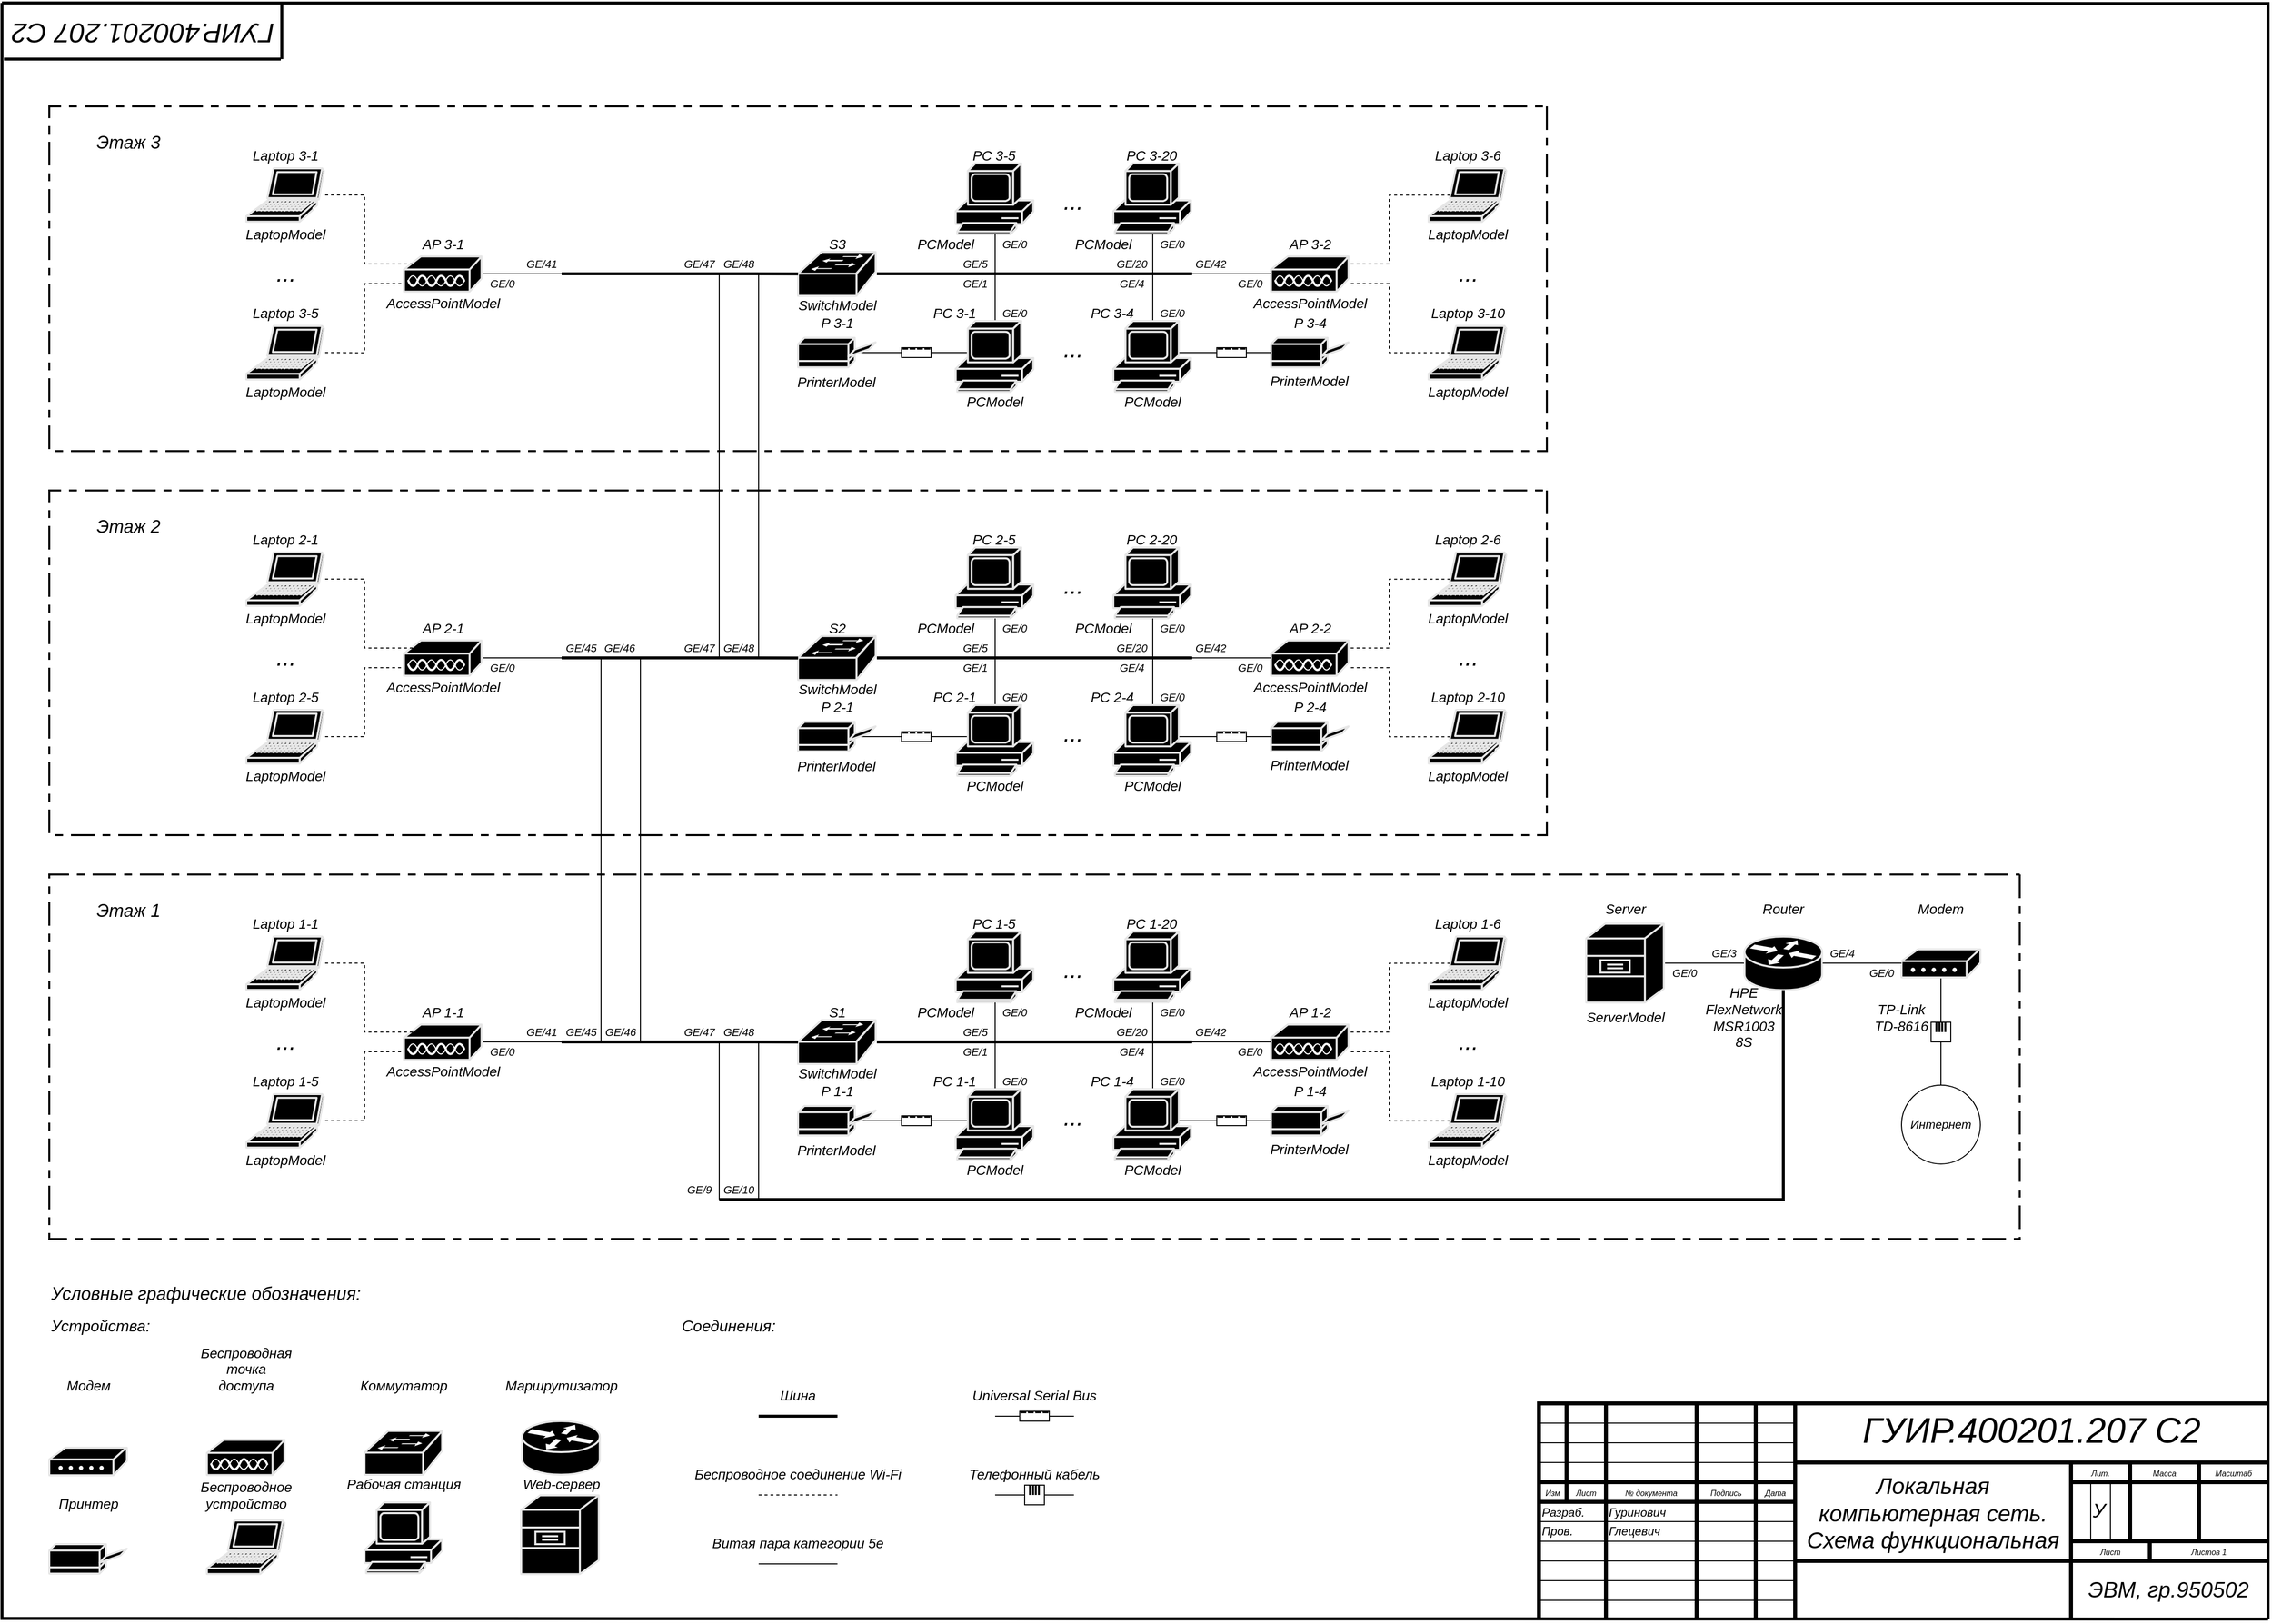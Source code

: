 <mxfile compressed="false" version="20.6.1" type="device">
  <diagram name="Страница-1" id="Страница-1">
    <mxGraphModel dx="1351" dy="871" grid="1" gridSize="10" guides="1" tooltips="1" connect="1" arrows="1" fold="1" page="1" pageScale="1" pageWidth="2336" pageHeight="1654" background="none" math="0" shadow="0">
      <root>
        <mxCell id="0" />
        <mxCell id="9BwAd8rwPp-84XcoNZzX-183" value="Устройства" parent="0" />
        <mxCell id="0MDFwOMSwQNmZCORZw81-256" value="" style="shape=mxgraph.cisco.computers_and_peripherals.laptop;sketch=0;html=1;pointerEvents=1;dashed=0;fillColor=#000000;strokeColor=#E6E6E6;strokeWidth=2;verticalLabelPosition=bottom;verticalAlign=top;align=center;outlineConnect=0;fillStyle=auto;fontSize=23;aspect=fixed;fontFamily=Arial;container=0;fontStyle=2" parent="9BwAd8rwPp-84XcoNZzX-183" vertex="1">
          <mxGeometry x="280" y="333.0" width="78.74" height="54.22" as="geometry" />
        </mxCell>
        <mxCell id="0MDFwOMSwQNmZCORZw81-258" value="" style="shape=mxgraph.cisco.misc.access_point;html=1;pointerEvents=1;dashed=0;fillColor=#000000;strokeColor=#E6E6E6;strokeWidth=2;verticalLabelPosition=bottom;verticalAlign=top;align=center;outlineConnect=0;fillStyle=auto;fontSize=23;aspect=fixed;fontFamily=Arial;container=0;fontStyle=2" parent="9BwAd8rwPp-84XcoNZzX-183" vertex="1">
          <mxGeometry x="440" y="262.42" width="78.74" height="36.26" as="geometry" />
        </mxCell>
        <mxCell id="0MDFwOMSwQNmZCORZw81-257" value="" style="shape=mxgraph.cisco.computers_and_peripherals.laptop;sketch=0;html=1;pointerEvents=1;dashed=0;fillColor=#000000;strokeColor=#E6E6E6;strokeWidth=2;verticalLabelPosition=bottom;verticalAlign=top;align=center;outlineConnect=0;fillStyle=auto;fontSize=23;aspect=fixed;fontFamily=Arial;container=0;fontStyle=2" parent="9BwAd8rwPp-84XcoNZzX-183" vertex="1">
          <mxGeometry x="280" y="173.0" width="78.74" height="54.17" as="geometry" />
        </mxCell>
        <mxCell id="0MDFwOMSwQNmZCORZw81-246" value="" style="shape=mxgraph.cisco.switches.workgroup_switch;sketch=0;html=1;pointerEvents=1;dashed=0;fillColor=#000000;strokeColor=#E6E6E6;strokeWidth=2;verticalLabelPosition=bottom;verticalAlign=top;align=center;outlineConnect=0;fontSize=23;fillStyle=auto;aspect=fixed;fontFamily=Arial;fontStyle=2" parent="9BwAd8rwPp-84XcoNZzX-183" vertex="1">
          <mxGeometry x="840" y="257.873" width="78.74" height="44.44" as="geometry" />
        </mxCell>
        <mxCell id="0MDFwOMSwQNmZCORZw81-247" value="" style="shape=mxgraph.cisco.computers_and_peripherals.pc;sketch=0;html=1;pointerEvents=1;dashed=0;fillColor=#000000;strokeColor=#E6E6E6;strokeWidth=2;verticalLabelPosition=bottom;verticalAlign=top;align=center;outlineConnect=0;fontSize=23;fillStyle=auto;aspect=fixed;fontFamily=Arial;fontStyle=2" parent="9BwAd8rwPp-84XcoNZzX-183" vertex="1">
          <mxGeometry x="1000" y="168" width="78.74" height="71.8" as="geometry" />
        </mxCell>
        <mxCell id="0MDFwOMSwQNmZCORZw81-251" value="" style="shape=mxgraph.cisco.computers_and_peripherals.printer;sketch=0;html=1;pointerEvents=1;dashed=0;fillColor=#000000;strokeColor=#E6E6E6;strokeWidth=2;verticalLabelPosition=bottom;verticalAlign=top;align=center;outlineConnect=0;fontSize=23;fillStyle=auto;aspect=fixed;fontFamily=Arial;fontStyle=2" parent="9BwAd8rwPp-84XcoNZzX-183" vertex="1">
          <mxGeometry x="1320" y="345.0" width="78.74" height="29.88" as="geometry" />
        </mxCell>
        <mxCell id="0MDFwOMSwQNmZCORZw81-248" value="" style="shape=mxgraph.cisco.computers_and_peripherals.pc;sketch=0;html=1;pointerEvents=1;dashed=0;fillColor=#000000;strokeColor=#E6E6E6;strokeWidth=2;verticalLabelPosition=bottom;verticalAlign=top;align=center;outlineConnect=0;fontSize=23;fillStyle=auto;aspect=fixed;fontFamily=Arial;fontStyle=2" parent="9BwAd8rwPp-84XcoNZzX-183" vertex="1">
          <mxGeometry x="1160" y="168" width="78.74" height="71.8" as="geometry" />
        </mxCell>
        <mxCell id="0MDFwOMSwQNmZCORZw81-255" value="" style="shape=mxgraph.cisco.misc.access_point;html=1;pointerEvents=1;dashed=0;fillColor=#000000;strokeColor=#E6E6E6;strokeWidth=2;verticalLabelPosition=bottom;verticalAlign=top;align=center;outlineConnect=0;fillStyle=auto;fontSize=23;aspect=fixed;fontFamily=Arial;fontStyle=2" parent="9BwAd8rwPp-84XcoNZzX-183" vertex="1">
          <mxGeometry x="1320" y="262.42" width="78.74" height="36.26" as="geometry" />
        </mxCell>
        <mxCell id="0MDFwOMSwQNmZCORZw81-254" value="" style="shape=mxgraph.cisco.computers_and_peripherals.laptop;sketch=0;html=1;pointerEvents=1;dashed=0;fillColor=#000000;strokeColor=#E6E6E6;strokeWidth=2;verticalLabelPosition=bottom;verticalAlign=top;align=center;outlineConnect=0;fillStyle=auto;fontSize=23;aspect=fixed;fontFamily=Arial;fontStyle=2" parent="9BwAd8rwPp-84XcoNZzX-183" vertex="1">
          <mxGeometry x="1480" y="173.0" width="78.74" height="54.22" as="geometry" />
        </mxCell>
        <mxCell id="0MDFwOMSwQNmZCORZw81-249" value="" style="shape=mxgraph.cisco.computers_and_peripherals.laptop;sketch=0;html=1;pointerEvents=1;dashed=0;fillColor=#000000;strokeColor=#E6E6E6;strokeWidth=2;verticalLabelPosition=bottom;verticalAlign=top;align=center;outlineConnect=0;fillStyle=auto;fontSize=23;aspect=fixed;fontFamily=Arial;fontStyle=2" parent="9BwAd8rwPp-84XcoNZzX-183" vertex="1">
          <mxGeometry x="1480" y="333.0" width="78.74" height="54.22" as="geometry" />
        </mxCell>
        <mxCell id="0MDFwOMSwQNmZCORZw81-290" value="" style="shape=mxgraph.cisco.servers.file_server;sketch=0;html=1;pointerEvents=1;dashed=0;fillColor=#000000;strokeColor=#E6E6E6;strokeWidth=2;verticalLabelPosition=bottom;verticalAlign=top;align=center;outlineConnect=0;fillStyle=auto;fontSize=23;fontFamily=Arial;fontStyle=2" parent="9BwAd8rwPp-84XcoNZzX-183" vertex="1">
          <mxGeometry x="559" y="1520.36" width="78.74" height="80" as="geometry" />
        </mxCell>
        <mxCell id="0MDFwOMSwQNmZCORZw81-252" value="" style="shape=mxgraph.cisco.routers.router;sketch=0;html=1;pointerEvents=1;dashed=0;fillColor=#000000;strokeColor=#E6E6E6;strokeWidth=2;verticalLabelPosition=bottom;verticalAlign=top;align=center;outlineConnect=0;fontSize=23;fillStyle=auto;aspect=fixed;fontFamily=Arial;fontStyle=2" parent="9BwAd8rwPp-84XcoNZzX-183" vertex="1">
          <mxGeometry x="560" y="1445" width="78.74" height="54.36" as="geometry" />
        </mxCell>
        <mxCell id="0MDFwOMSwQNmZCORZw81-282" value="" style="shape=mxgraph.cisco.switches.workgroup_switch;sketch=0;html=1;pointerEvents=1;dashed=0;fillColor=#000000;strokeColor=#E6E6E6;strokeWidth=2;verticalLabelPosition=bottom;verticalAlign=top;align=center;outlineConnect=0;fontSize=23;fillStyle=auto;aspect=fixed;fontFamily=Arial;fontStyle=2" parent="9BwAd8rwPp-84XcoNZzX-183" vertex="1">
          <mxGeometry x="400" y="1455" width="78.74" height="44.44" as="geometry" />
        </mxCell>
        <mxCell id="0MDFwOMSwQNmZCORZw81-284" value="" style="shape=mxgraph.cisco.computers_and_peripherals.pc;sketch=0;html=1;pointerEvents=1;dashed=0;fillColor=#000000;strokeColor=#E6E6E6;strokeWidth=2;verticalLabelPosition=bottom;verticalAlign=top;align=center;outlineConnect=0;fontSize=23;fillStyle=auto;aspect=fixed;fontFamily=Arial;fontStyle=2" parent="9BwAd8rwPp-84XcoNZzX-183" vertex="1">
          <mxGeometry x="400" y="1527.64" width="78.74" height="71.8" as="geometry" />
        </mxCell>
        <mxCell id="0MDFwOMSwQNmZCORZw81-283" value="" style="shape=mxgraph.cisco.computers_and_peripherals.laptop;sketch=0;html=1;pointerEvents=1;dashed=0;fillColor=#000000;strokeColor=#E6E6E6;strokeWidth=2;verticalLabelPosition=bottom;verticalAlign=top;align=center;outlineConnect=0;fillStyle=auto;fontSize=23;aspect=fixed;fontFamily=Arial;container=0;fontStyle=2" parent="9BwAd8rwPp-84XcoNZzX-183" vertex="1">
          <mxGeometry x="240" y="1546" width="78.74" height="54.22" as="geometry" />
        </mxCell>
        <mxCell id="0MDFwOMSwQNmZCORZw81-281" value="" style="shape=mxgraph.cisco.misc.access_point;html=1;pointerEvents=1;dashed=0;fillColor=#000000;strokeColor=#E6E6E6;strokeWidth=2;verticalLabelPosition=bottom;verticalAlign=top;align=center;outlineConnect=0;fillStyle=auto;fontSize=23;aspect=fixed;fontFamily=Arial;container=0;fontStyle=2" parent="9BwAd8rwPp-84XcoNZzX-183" vertex="1">
          <mxGeometry x="240" y="1464" width="78.74" height="36.26" as="geometry" />
        </mxCell>
        <mxCell id="0MDFwOMSwQNmZCORZw81-253" value="" style="shape=mxgraph.cisco.modems_and_phones.modem;sketch=0;html=1;pointerEvents=1;dashed=0;fillColor=#000000;strokeColor=#E6E6E6;strokeWidth=2;verticalLabelPosition=bottom;verticalAlign=top;align=center;outlineConnect=0;fontSize=23;fillStyle=auto;aspect=fixed;fontFamily=Arial;fontStyle=2" parent="9BwAd8rwPp-84XcoNZzX-183" vertex="1">
          <mxGeometry x="80" y="1472" width="78.74" height="28.04" as="geometry" />
        </mxCell>
        <mxCell id="0MDFwOMSwQNmZCORZw81-289" value="" style="shape=mxgraph.cisco.computers_and_peripherals.printer;sketch=0;html=1;pointerEvents=1;dashed=0;fillColor=#000000;strokeColor=#E6E6E6;strokeWidth=2;verticalLabelPosition=bottom;verticalAlign=top;align=center;outlineConnect=0;fontSize=23;fillStyle=auto;aspect=fixed;fontFamily=Arial;fontStyle=2" parent="9BwAd8rwPp-84XcoNZzX-183" vertex="1">
          <mxGeometry x="80" y="1570" width="78.74" height="29.88" as="geometry" />
        </mxCell>
        <mxCell id="IKqkC-VqAS8bh-hIaz8--16" style="rounded=0;orthogonalLoop=1;jettySize=auto;html=1;strokeWidth=1;fontFamily=Arial;startArrow=none;startFill=0;endArrow=none;endFill=0;entryX=0.5;entryY=0;entryDx=0;entryDy=0;edgeStyle=orthogonalEdgeStyle;" edge="1" parent="9BwAd8rwPp-84XcoNZzX-183" source="0MDFwOMSwQNmZCORZw81-285" target="IKqkC-VqAS8bh-hIaz8--12">
          <mxGeometry relative="1" as="geometry">
            <mxPoint x="2000" y="1100" as="targetPoint" />
          </mxGeometry>
        </mxCell>
        <mxCell id="0MDFwOMSwQNmZCORZw81-285" value="" style="shape=mxgraph.cisco.modems_and_phones.modem;sketch=0;html=1;pointerEvents=1;dashed=0;fillColor=#000000;strokeColor=#E6E6E6;strokeWidth=2;verticalLabelPosition=bottom;verticalAlign=top;align=center;outlineConnect=0;fontSize=23;fillStyle=auto;aspect=fixed;fontFamily=Arial;fontStyle=2" parent="9BwAd8rwPp-84XcoNZzX-183" vertex="1">
          <mxGeometry x="1960" y="966" width="80" height="28.49" as="geometry" />
        </mxCell>
        <mxCell id="0MDFwOMSwQNmZCORZw81-286" value="" style="shape=mxgraph.cisco.routers.router;sketch=0;html=1;pointerEvents=1;dashed=0;fillColor=#000000;strokeColor=#E6E6E6;strokeWidth=2;verticalLabelPosition=bottom;verticalAlign=top;align=center;outlineConnect=0;fontSize=23;fillStyle=auto;aspect=fixed;fontFamily=Arial;fontStyle=2" parent="9BwAd8rwPp-84XcoNZzX-183" vertex="1">
          <mxGeometry x="1800.63" y="953" width="78.74" height="54.36" as="geometry" />
        </mxCell>
        <mxCell id="Ox5Po6O9_LgIOVLj1sJk-9" value="" style="shape=mxgraph.cisco.servers.file_server;sketch=0;html=1;pointerEvents=1;dashed=0;fillColor=#000000;strokeColor=#E6E6E6;strokeWidth=2;verticalLabelPosition=bottom;verticalAlign=top;align=center;outlineConnect=0;fillStyle=auto;fontSize=23;fontFamily=Arial;fontStyle=2" parent="9BwAd8rwPp-84XcoNZzX-183" vertex="1">
          <mxGeometry x="1640" y="940" width="78.74" height="80" as="geometry" />
        </mxCell>
        <mxCell id="Ln7XQUvNqYD8yCebmWpK-15" style="edgeStyle=orthogonalEdgeStyle;rounded=0;orthogonalLoop=1;jettySize=auto;html=1;exitX=0;exitY=0;exitDx=0;exitDy=0;endArrow=none;endFill=0;fontFamily=Arial;align=center;fontStyle=2" parent="9BwAd8rwPp-84XcoNZzX-183" source="0MDFwOMSwQNmZCORZw81-192" target="Ln7XQUvNqYD8yCebmWpK-17" edge="1">
          <mxGeometry relative="1" as="geometry">
            <mxPoint x="1040" y="320" as="targetPoint" />
            <Array as="points">
              <mxPoint x="1040" y="310" />
              <mxPoint x="1040" y="310" />
            </Array>
          </mxGeometry>
        </mxCell>
        <mxCell id="Ln7XQUvNqYD8yCebmWpK-19" value="" style="edgeStyle=orthogonalEdgeStyle;rounded=0;orthogonalLoop=1;jettySize=auto;html=1;endArrow=none;endFill=0;fontFamily=Arial;align=center;fontStyle=2;" parent="9BwAd8rwPp-84XcoNZzX-183" edge="1">
          <mxGeometry relative="1" as="geometry">
            <mxPoint x="890" y="360" as="targetPoint" />
            <mxPoint x="1020" y="360" as="sourcePoint" />
          </mxGeometry>
        </mxCell>
        <mxCell id="Ln7XQUvNqYD8yCebmWpK-17" value="" style="shape=mxgraph.cisco.computers_and_peripherals.pc;sketch=0;html=1;pointerEvents=1;dashed=0;fillColor=#000000;strokeColor=#E6E6E6;strokeWidth=2;verticalLabelPosition=bottom;verticalAlign=top;align=center;outlineConnect=0;fontSize=23;fillStyle=auto;aspect=fixed;fontFamily=Arial;fontStyle=2" parent="9BwAd8rwPp-84XcoNZzX-183" vertex="1">
          <mxGeometry x="1000" y="328" width="78.74" height="71.8" as="geometry" />
        </mxCell>
        <mxCell id="Ln7XQUvNqYD8yCebmWpK-25" style="edgeStyle=orthogonalEdgeStyle;rounded=0;orthogonalLoop=1;jettySize=auto;html=1;exitX=0;exitY=0;exitDx=0;exitDy=0;endArrow=none;endFill=0;fontFamily=Arial;align=center;fontStyle=2" parent="9BwAd8rwPp-84XcoNZzX-183" target="Ln7XQUvNqYD8yCebmWpK-27" edge="1">
          <mxGeometry relative="1" as="geometry">
            <mxPoint x="1200" y="320" as="targetPoint" />
            <mxPoint x="1200" y="240" as="sourcePoint" />
            <Array as="points">
              <mxPoint x="1200" y="310" />
              <mxPoint x="1200" y="310" />
            </Array>
          </mxGeometry>
        </mxCell>
        <mxCell id="Ln7XQUvNqYD8yCebmWpK-27" value="" style="shape=mxgraph.cisco.computers_and_peripherals.pc;sketch=0;html=1;pointerEvents=1;dashed=0;fillColor=#000000;strokeColor=#E6E6E6;strokeWidth=2;verticalLabelPosition=bottom;verticalAlign=top;align=center;outlineConnect=0;fontSize=23;fillStyle=auto;aspect=fixed;fontFamily=Arial;fontStyle=2" parent="9BwAd8rwPp-84XcoNZzX-183" vertex="1">
          <mxGeometry x="1160" y="328" width="78.74" height="71.8" as="geometry" />
        </mxCell>
        <mxCell id="Ln7XQUvNqYD8yCebmWpK-29" value="" style="edgeStyle=orthogonalEdgeStyle;rounded=0;orthogonalLoop=1;jettySize=auto;html=1;endArrow=none;endFill=0;fontFamily=Arial;align=center;fontStyle=2;" parent="9BwAd8rwPp-84XcoNZzX-183" edge="1">
          <mxGeometry relative="1" as="geometry">
            <mxPoint x="1227" y="360" as="targetPoint" />
            <mxPoint x="1320" y="360" as="sourcePoint" />
          </mxGeometry>
        </mxCell>
        <mxCell id="Ln7XQUvNqYD8yCebmWpK-34" value="" style="shape=mxgraph.cisco.computers_and_peripherals.laptop;sketch=0;html=1;pointerEvents=1;dashed=0;fillColor=#000000;strokeColor=#E6E6E6;strokeWidth=2;verticalLabelPosition=bottom;verticalAlign=top;align=center;outlineConnect=0;fillStyle=auto;fontSize=23;aspect=fixed;fontFamily=Arial;container=0;fontStyle=2" parent="9BwAd8rwPp-84XcoNZzX-183" vertex="1">
          <mxGeometry x="280" y="723.0" width="78.74" height="54.22" as="geometry" />
        </mxCell>
        <mxCell id="Ln7XQUvNqYD8yCebmWpK-35" value="" style="shape=mxgraph.cisco.misc.access_point;html=1;pointerEvents=1;dashed=0;fillColor=#000000;strokeColor=#E6E6E6;strokeWidth=2;verticalLabelPosition=bottom;verticalAlign=top;align=center;outlineConnect=0;fillStyle=auto;fontSize=23;aspect=fixed;fontFamily=Arial;container=0;fontStyle=2" parent="9BwAd8rwPp-84XcoNZzX-183" vertex="1">
          <mxGeometry x="440" y="652.42" width="78.74" height="36.26" as="geometry" />
        </mxCell>
        <mxCell id="Ln7XQUvNqYD8yCebmWpK-36" value="" style="shape=mxgraph.cisco.computers_and_peripherals.laptop;sketch=0;html=1;pointerEvents=1;dashed=0;fillColor=#000000;strokeColor=#E6E6E6;strokeWidth=2;verticalLabelPosition=bottom;verticalAlign=top;align=center;outlineConnect=0;fillStyle=auto;fontSize=23;aspect=fixed;fontFamily=Arial;container=0;fontStyle=2" parent="9BwAd8rwPp-84XcoNZzX-183" vertex="1">
          <mxGeometry x="280" y="563.0" width="78.74" height="54.17" as="geometry" />
        </mxCell>
        <mxCell id="Ln7XQUvNqYD8yCebmWpK-49" value="" style="shape=mxgraph.cisco.switches.workgroup_switch;sketch=0;html=1;pointerEvents=1;dashed=0;fillColor=#000000;strokeColor=#E6E6E6;strokeWidth=2;verticalLabelPosition=bottom;verticalAlign=top;align=center;outlineConnect=0;fontSize=23;fillStyle=auto;aspect=fixed;fontFamily=Arial;fontStyle=2" parent="9BwAd8rwPp-84XcoNZzX-183" vertex="1">
          <mxGeometry x="840" y="647.873" width="78.74" height="44.44" as="geometry" />
        </mxCell>
        <mxCell id="Ln7XQUvNqYD8yCebmWpK-50" value="" style="shape=mxgraph.cisco.computers_and_peripherals.pc;sketch=0;html=1;pointerEvents=1;dashed=0;fillColor=#000000;strokeColor=#E6E6E6;strokeWidth=2;verticalLabelPosition=bottom;verticalAlign=top;align=center;outlineConnect=0;fontSize=23;fillStyle=auto;aspect=fixed;fontFamily=Arial;fontStyle=2" parent="9BwAd8rwPp-84XcoNZzX-183" vertex="1">
          <mxGeometry x="1000" y="558" width="78.74" height="71.8" as="geometry" />
        </mxCell>
        <mxCell id="Ln7XQUvNqYD8yCebmWpK-52" value="" style="shape=mxgraph.cisco.computers_and_peripherals.printer;sketch=0;html=1;pointerEvents=1;dashed=0;fillColor=#000000;strokeColor=#E6E6E6;strokeWidth=2;verticalLabelPosition=bottom;verticalAlign=top;align=center;outlineConnect=0;fontSize=23;fillStyle=auto;aspect=fixed;fontFamily=Arial;fontStyle=2" parent="9BwAd8rwPp-84XcoNZzX-183" vertex="1">
          <mxGeometry x="1320" y="735.0" width="78.74" height="29.88" as="geometry" />
        </mxCell>
        <mxCell id="Ln7XQUvNqYD8yCebmWpK-53" value="" style="shape=mxgraph.cisco.computers_and_peripherals.pc;sketch=0;html=1;pointerEvents=1;dashed=0;fillColor=#000000;strokeColor=#E6E6E6;strokeWidth=2;verticalLabelPosition=bottom;verticalAlign=top;align=center;outlineConnect=0;fontSize=23;fillStyle=auto;aspect=fixed;fontFamily=Arial;fontStyle=2" parent="9BwAd8rwPp-84XcoNZzX-183" vertex="1">
          <mxGeometry x="1160" y="558" width="78.74" height="71.8" as="geometry" />
        </mxCell>
        <mxCell id="Ln7XQUvNqYD8yCebmWpK-54" value="" style="shape=mxgraph.cisco.misc.access_point;html=1;pointerEvents=1;dashed=0;fillColor=#000000;strokeColor=#E6E6E6;strokeWidth=2;verticalLabelPosition=bottom;verticalAlign=top;align=center;outlineConnect=0;fillStyle=auto;fontSize=23;aspect=fixed;fontFamily=Arial;fontStyle=2" parent="9BwAd8rwPp-84XcoNZzX-183" vertex="1">
          <mxGeometry x="1320" y="652.42" width="78.74" height="36.26" as="geometry" />
        </mxCell>
        <mxCell id="Ln7XQUvNqYD8yCebmWpK-55" value="" style="shape=mxgraph.cisco.computers_and_peripherals.laptop;sketch=0;html=1;pointerEvents=1;dashed=0;fillColor=#000000;strokeColor=#E6E6E6;strokeWidth=2;verticalLabelPosition=bottom;verticalAlign=top;align=center;outlineConnect=0;fillStyle=auto;fontSize=23;aspect=fixed;fontFamily=Arial;fontStyle=2" parent="9BwAd8rwPp-84XcoNZzX-183" vertex="1">
          <mxGeometry x="1480" y="563.0" width="78.74" height="54.22" as="geometry" />
        </mxCell>
        <mxCell id="Ln7XQUvNqYD8yCebmWpK-56" value="" style="shape=mxgraph.cisco.computers_and_peripherals.laptop;sketch=0;html=1;pointerEvents=1;dashed=0;fillColor=#000000;strokeColor=#E6E6E6;strokeWidth=2;verticalLabelPosition=bottom;verticalAlign=top;align=center;outlineConnect=0;fillStyle=auto;fontSize=23;aspect=fixed;fontFamily=Arial;fontStyle=2" parent="9BwAd8rwPp-84XcoNZzX-183" vertex="1">
          <mxGeometry x="1480" y="723.0" width="78.74" height="54.22" as="geometry" />
        </mxCell>
        <mxCell id="Ln7XQUvNqYD8yCebmWpK-57" style="edgeStyle=orthogonalEdgeStyle;rounded=0;orthogonalLoop=1;jettySize=auto;html=1;exitX=0;exitY=0;exitDx=0;exitDy=0;endArrow=none;endFill=0;fontFamily=Arial;align=center;fontStyle=2" parent="9BwAd8rwPp-84XcoNZzX-183" source="Ln7XQUvNqYD8yCebmWpK-63" target="Ln7XQUvNqYD8yCebmWpK-59" edge="1">
          <mxGeometry relative="1" as="geometry">
            <mxPoint x="1040" y="710" as="targetPoint" />
            <Array as="points">
              <mxPoint x="1040" y="700" />
              <mxPoint x="1040" y="700" />
            </Array>
          </mxGeometry>
        </mxCell>
        <mxCell id="Ln7XQUvNqYD8yCebmWpK-58" value="" style="edgeStyle=orthogonalEdgeStyle;rounded=0;orthogonalLoop=1;jettySize=auto;html=1;endArrow=none;endFill=0;fontFamily=Arial;align=center;fontStyle=2;" parent="9BwAd8rwPp-84XcoNZzX-183" edge="1">
          <mxGeometry relative="1" as="geometry">
            <mxPoint x="890" y="750" as="targetPoint" />
            <mxPoint x="1020" y="750" as="sourcePoint" />
          </mxGeometry>
        </mxCell>
        <mxCell id="Ln7XQUvNqYD8yCebmWpK-59" value="" style="shape=mxgraph.cisco.computers_and_peripherals.pc;sketch=0;html=1;pointerEvents=1;dashed=0;fillColor=#000000;strokeColor=#E6E6E6;strokeWidth=2;verticalLabelPosition=bottom;verticalAlign=top;align=center;outlineConnect=0;fontSize=23;fillStyle=auto;aspect=fixed;fontFamily=Arial;fontStyle=2" parent="9BwAd8rwPp-84XcoNZzX-183" vertex="1">
          <mxGeometry x="1000" y="718" width="78.74" height="71.8" as="geometry" />
        </mxCell>
        <mxCell id="Ln7XQUvNqYD8yCebmWpK-60" style="edgeStyle=orthogonalEdgeStyle;rounded=0;orthogonalLoop=1;jettySize=auto;html=1;exitX=0;exitY=0;exitDx=0;exitDy=0;endArrow=none;endFill=0;fontFamily=Arial;align=center;fontStyle=2" parent="9BwAd8rwPp-84XcoNZzX-183" target="Ln7XQUvNqYD8yCebmWpK-61" edge="1">
          <mxGeometry relative="1" as="geometry">
            <mxPoint x="1200" y="710" as="targetPoint" />
            <mxPoint x="1200" y="630" as="sourcePoint" />
            <Array as="points">
              <mxPoint x="1200" y="700" />
              <mxPoint x="1200" y="700" />
            </Array>
          </mxGeometry>
        </mxCell>
        <mxCell id="Ln7XQUvNqYD8yCebmWpK-61" value="" style="shape=mxgraph.cisco.computers_and_peripherals.pc;sketch=0;html=1;pointerEvents=1;dashed=0;fillColor=#000000;strokeColor=#E6E6E6;strokeWidth=2;verticalLabelPosition=bottom;verticalAlign=top;align=center;outlineConnect=0;fontSize=23;fillStyle=auto;aspect=fixed;fontFamily=Arial;fontStyle=2" parent="9BwAd8rwPp-84XcoNZzX-183" vertex="1">
          <mxGeometry x="1160" y="718" width="78.74" height="71.8" as="geometry" />
        </mxCell>
        <mxCell id="Ln7XQUvNqYD8yCebmWpK-62" value="" style="edgeStyle=orthogonalEdgeStyle;rounded=0;orthogonalLoop=1;jettySize=auto;html=1;endArrow=none;endFill=0;fontFamily=Arial;align=center;fontStyle=2;" parent="9BwAd8rwPp-84XcoNZzX-183" edge="1">
          <mxGeometry relative="1" as="geometry">
            <mxPoint x="1227" y="750" as="targetPoint" />
            <mxPoint x="1320" y="750" as="sourcePoint" />
          </mxGeometry>
        </mxCell>
        <mxCell id="Ln7XQUvNqYD8yCebmWpK-102" value="" style="shape=mxgraph.cisco.switches.workgroup_switch;sketch=0;html=1;pointerEvents=1;dashed=0;fillColor=#000000;strokeColor=#E6E6E6;strokeWidth=2;verticalLabelPosition=bottom;verticalAlign=top;align=center;outlineConnect=0;fontSize=23;fillStyle=auto;aspect=fixed;fontFamily=Arial;fontStyle=2" parent="9BwAd8rwPp-84XcoNZzX-183" vertex="1">
          <mxGeometry x="840" y="1037.873" width="78.74" height="44.44" as="geometry" />
        </mxCell>
        <mxCell id="Ln7XQUvNqYD8yCebmWpK-103" value="" style="shape=mxgraph.cisco.computers_and_peripherals.pc;sketch=0;html=1;pointerEvents=1;dashed=0;fillColor=#000000;strokeColor=#E6E6E6;strokeWidth=2;verticalLabelPosition=bottom;verticalAlign=top;align=center;outlineConnect=0;fontSize=23;fillStyle=auto;aspect=fixed;fontFamily=Arial;fontStyle=2" parent="9BwAd8rwPp-84XcoNZzX-183" vertex="1">
          <mxGeometry x="1000" y="948" width="78.74" height="71.8" as="geometry" />
        </mxCell>
        <mxCell id="Ln7XQUvNqYD8yCebmWpK-105" value="" style="shape=mxgraph.cisco.computers_and_peripherals.printer;sketch=0;html=1;pointerEvents=1;dashed=0;fillColor=#000000;strokeColor=#E6E6E6;strokeWidth=2;verticalLabelPosition=bottom;verticalAlign=top;align=center;outlineConnect=0;fontSize=23;fillStyle=auto;aspect=fixed;fontFamily=Arial;fontStyle=2" parent="9BwAd8rwPp-84XcoNZzX-183" vertex="1">
          <mxGeometry x="1320" y="1125" width="78.74" height="29.88" as="geometry" />
        </mxCell>
        <mxCell id="Ln7XQUvNqYD8yCebmWpK-106" value="" style="shape=mxgraph.cisco.computers_and_peripherals.pc;sketch=0;html=1;pointerEvents=1;dashed=0;fillColor=#000000;strokeColor=#E6E6E6;strokeWidth=2;verticalLabelPosition=bottom;verticalAlign=top;align=center;outlineConnect=0;fontSize=23;fillStyle=auto;aspect=fixed;fontFamily=Arial;fontStyle=2" parent="9BwAd8rwPp-84XcoNZzX-183" vertex="1">
          <mxGeometry x="1160" y="948" width="78.74" height="71.8" as="geometry" />
        </mxCell>
        <mxCell id="Ln7XQUvNqYD8yCebmWpK-107" value="" style="shape=mxgraph.cisco.misc.access_point;html=1;pointerEvents=1;dashed=0;fillColor=#000000;strokeColor=#E6E6E6;strokeWidth=2;verticalLabelPosition=bottom;verticalAlign=top;align=center;outlineConnect=0;fillStyle=auto;fontSize=23;aspect=fixed;fontFamily=Arial;fontStyle=2" parent="9BwAd8rwPp-84XcoNZzX-183" vertex="1">
          <mxGeometry x="1320" y="1042.42" width="78.74" height="36.26" as="geometry" />
        </mxCell>
        <mxCell id="Ln7XQUvNqYD8yCebmWpK-108" value="" style="shape=mxgraph.cisco.computers_and_peripherals.laptop;sketch=0;html=1;pointerEvents=1;dashed=0;fillColor=#000000;strokeColor=#E6E6E6;strokeWidth=2;verticalLabelPosition=bottom;verticalAlign=top;align=center;outlineConnect=0;fillStyle=auto;fontSize=23;aspect=fixed;fontFamily=Arial;fontStyle=2" parent="9BwAd8rwPp-84XcoNZzX-183" vertex="1">
          <mxGeometry x="1480" y="953.0" width="78.74" height="54.22" as="geometry" />
        </mxCell>
        <mxCell id="Ln7XQUvNqYD8yCebmWpK-109" value="" style="shape=mxgraph.cisco.computers_and_peripherals.laptop;sketch=0;html=1;pointerEvents=1;dashed=0;fillColor=#000000;strokeColor=#E6E6E6;strokeWidth=2;verticalLabelPosition=bottom;verticalAlign=top;align=center;outlineConnect=0;fillStyle=auto;fontSize=23;aspect=fixed;fontFamily=Arial;fontStyle=2" parent="9BwAd8rwPp-84XcoNZzX-183" vertex="1">
          <mxGeometry x="1480" y="1113" width="78.74" height="54.22" as="geometry" />
        </mxCell>
        <mxCell id="Ln7XQUvNqYD8yCebmWpK-110" style="edgeStyle=orthogonalEdgeStyle;rounded=0;orthogonalLoop=1;jettySize=auto;html=1;exitX=0;exitY=0;exitDx=0;exitDy=0;endArrow=none;endFill=0;fontFamily=Arial;align=center;fontStyle=2" parent="9BwAd8rwPp-84XcoNZzX-183" source="Ln7XQUvNqYD8yCebmWpK-116" target="Ln7XQUvNqYD8yCebmWpK-112" edge="1">
          <mxGeometry relative="1" as="geometry">
            <mxPoint x="1040" y="1100" as="targetPoint" />
            <Array as="points">
              <mxPoint x="1040" y="1090" />
              <mxPoint x="1040" y="1090" />
            </Array>
          </mxGeometry>
        </mxCell>
        <mxCell id="Ln7XQUvNqYD8yCebmWpK-111" value="" style="edgeStyle=orthogonalEdgeStyle;rounded=0;orthogonalLoop=1;jettySize=auto;html=1;endArrow=none;endFill=0;fontFamily=Arial;align=center;fontStyle=2;" parent="9BwAd8rwPp-84XcoNZzX-183" edge="1">
          <mxGeometry relative="1" as="geometry">
            <mxPoint x="880" y="1140" as="targetPoint" />
            <mxPoint x="1050" y="1140" as="sourcePoint" />
          </mxGeometry>
        </mxCell>
        <mxCell id="Ln7XQUvNqYD8yCebmWpK-112" value="" style="shape=mxgraph.cisco.computers_and_peripherals.pc;sketch=0;html=1;pointerEvents=1;dashed=0;fillColor=#000000;strokeColor=#E6E6E6;strokeWidth=2;verticalLabelPosition=bottom;verticalAlign=top;align=center;outlineConnect=0;fontSize=23;fillStyle=auto;aspect=fixed;fontFamily=Arial;fontStyle=2" parent="9BwAd8rwPp-84XcoNZzX-183" vertex="1">
          <mxGeometry x="1000" y="1108" width="78.74" height="71.8" as="geometry" />
        </mxCell>
        <mxCell id="Ln7XQUvNqYD8yCebmWpK-113" style="edgeStyle=orthogonalEdgeStyle;rounded=0;orthogonalLoop=1;jettySize=auto;html=1;exitX=0;exitY=0;exitDx=0;exitDy=0;endArrow=none;endFill=0;fontFamily=Arial;align=center;fontStyle=2" parent="9BwAd8rwPp-84XcoNZzX-183" target="Ln7XQUvNqYD8yCebmWpK-114" edge="1">
          <mxGeometry relative="1" as="geometry">
            <mxPoint x="1200" y="1100" as="targetPoint" />
            <mxPoint x="1200" y="1020" as="sourcePoint" />
            <Array as="points">
              <mxPoint x="1200" y="1090" />
              <mxPoint x="1200" y="1090" />
            </Array>
          </mxGeometry>
        </mxCell>
        <mxCell id="Ln7XQUvNqYD8yCebmWpK-114" value="" style="shape=mxgraph.cisco.computers_and_peripherals.pc;sketch=0;html=1;pointerEvents=1;dashed=0;fillColor=#000000;strokeColor=#E6E6E6;strokeWidth=2;verticalLabelPosition=bottom;verticalAlign=top;align=center;outlineConnect=0;fontSize=23;fillStyle=auto;aspect=fixed;fontFamily=Arial;fontStyle=2" parent="9BwAd8rwPp-84XcoNZzX-183" vertex="1">
          <mxGeometry x="1160" y="1108" width="78.74" height="71.8" as="geometry" />
        </mxCell>
        <mxCell id="Ln7XQUvNqYD8yCebmWpK-115" value="" style="edgeStyle=orthogonalEdgeStyle;rounded=0;orthogonalLoop=1;jettySize=auto;html=1;endArrow=none;endFill=0;fontFamily=Arial;align=center;fontStyle=2;" parent="9BwAd8rwPp-84XcoNZzX-183" edge="1">
          <mxGeometry relative="1" as="geometry">
            <mxPoint x="1227" y="1140" as="targetPoint" />
            <mxPoint x="1320" y="1140" as="sourcePoint" />
          </mxGeometry>
        </mxCell>
        <mxCell id="Ln7XQUvNqYD8yCebmWpK-151" value="" style="shape=mxgraph.cisco.computers_and_peripherals.laptop;sketch=0;html=1;pointerEvents=1;dashed=0;fillColor=#000000;strokeColor=#E6E6E6;strokeWidth=2;verticalLabelPosition=bottom;verticalAlign=top;align=center;outlineConnect=0;fillStyle=auto;fontSize=23;aspect=fixed;fontFamily=Arial;container=0;fontStyle=2" parent="9BwAd8rwPp-84XcoNZzX-183" vertex="1">
          <mxGeometry x="280" y="1113" width="78.74" height="54.22" as="geometry" />
        </mxCell>
        <mxCell id="Ln7XQUvNqYD8yCebmWpK-152" value="" style="shape=mxgraph.cisco.misc.access_point;html=1;pointerEvents=1;dashed=0;fillColor=#000000;strokeColor=#E6E6E6;strokeWidth=2;verticalLabelPosition=bottom;verticalAlign=top;align=center;outlineConnect=0;fillStyle=auto;fontSize=23;aspect=fixed;fontFamily=Arial;container=0;fontStyle=2" parent="9BwAd8rwPp-84XcoNZzX-183" vertex="1">
          <mxGeometry x="440" y="1042.42" width="78.74" height="36.26" as="geometry" />
        </mxCell>
        <mxCell id="Ln7XQUvNqYD8yCebmWpK-153" value="" style="shape=mxgraph.cisco.computers_and_peripherals.laptop;sketch=0;html=1;pointerEvents=1;dashed=0;fillColor=#000000;strokeColor=#E6E6E6;strokeWidth=2;verticalLabelPosition=bottom;verticalAlign=top;align=center;outlineConnect=0;fillStyle=auto;fontSize=23;aspect=fixed;fontFamily=Arial;container=0;fontStyle=2" parent="9BwAd8rwPp-84XcoNZzX-183" vertex="1">
          <mxGeometry x="280" y="953.0" width="78.74" height="54.17" as="geometry" />
        </mxCell>
        <mxCell id="IKqkC-VqAS8bh-hIaz8--4" style="edgeStyle=orthogonalEdgeStyle;rounded=0;orthogonalLoop=1;jettySize=auto;html=1;strokeWidth=1;fontFamily=Arial;fontSize=14;endArrow=none;endFill=0;dashed=1;align=center;fontStyle=2" edge="1" parent="9BwAd8rwPp-84XcoNZzX-183">
          <mxGeometry relative="1" as="geometry">
            <mxPoint x="880" y="1520" as="targetPoint" />
            <mxPoint x="800" y="1520" as="sourcePoint" />
          </mxGeometry>
        </mxCell>
        <mxCell id="IKqkC-VqAS8bh-hIaz8--5" value="Беспроводное соединение Wi-Fi" style="text;html=1;strokeColor=none;fillColor=none;align=center;verticalAlign=bottom;whiteSpace=wrap;rounded=0;dashed=1;fillStyle=auto;strokeWidth=2;fontFamily=Arial;fontSize=14;fontStyle=2;container=0;" vertex="1" parent="9BwAd8rwPp-84XcoNZzX-183">
          <mxGeometry x="720" y="1480" width="240" height="30" as="geometry" />
        </mxCell>
        <mxCell id="IKqkC-VqAS8bh-hIaz8--7" value="Universal Serial Bus" style="text;html=1;strokeColor=none;fillColor=none;align=center;verticalAlign=bottom;whiteSpace=wrap;rounded=0;dashed=1;fillStyle=auto;strokeWidth=2;fontFamily=Arial;fontSize=14;fontStyle=2;container=0;" vertex="1" parent="9BwAd8rwPp-84XcoNZzX-183">
          <mxGeometry x="960" y="1400" width="240" height="30" as="geometry" />
        </mxCell>
        <mxCell id="IKqkC-VqAS8bh-hIaz8--12" value="&lt;i&gt;Интернет&lt;/i&gt;" style="ellipse;whiteSpace=wrap;html=1;aspect=fixed;fontFamily=Arial;" vertex="1" parent="9BwAd8rwPp-84XcoNZzX-183">
          <mxGeometry x="1960" y="1103.9" width="80" height="80" as="geometry" />
        </mxCell>
        <mxCell id="IKqkC-VqAS8bh-hIaz8--6" style="edgeStyle=orthogonalEdgeStyle;rounded=0;orthogonalLoop=1;jettySize=auto;html=1;strokeWidth=1;fontFamily=Arial;fontSize=14;endArrow=none;endFill=0;align=center;fontStyle=2;" edge="1" parent="9BwAd8rwPp-84XcoNZzX-183">
          <mxGeometry relative="1" as="geometry">
            <mxPoint x="1120" y="1440" as="targetPoint" />
            <mxPoint x="1040" y="1440" as="sourcePoint" />
          </mxGeometry>
        </mxCell>
        <mxCell id="IKqkC-VqAS8bh-hIaz8--27" style="edgeStyle=orthogonalEdgeStyle;rounded=0;orthogonalLoop=1;jettySize=auto;html=1;strokeWidth=1;fontFamily=Arial;fontSize=14;endArrow=none;endFill=0;align=center;fontStyle=2;" edge="1" parent="9BwAd8rwPp-84XcoNZzX-183">
          <mxGeometry relative="1" as="geometry">
            <mxPoint x="1120" y="1520" as="targetPoint" />
            <mxPoint x="1040" y="1520" as="sourcePoint" />
          </mxGeometry>
        </mxCell>
        <mxCell id="IKqkC-VqAS8bh-hIaz8--32" value="" style="group" vertex="1" connectable="0" parent="9BwAd8rwPp-84XcoNZzX-183">
          <mxGeometry x="1070" y="1510" width="20" height="20" as="geometry" />
        </mxCell>
        <mxCell id="IKqkC-VqAS8bh-hIaz8--21" value="" style="rounded=0;whiteSpace=wrap;html=1;fontFamily=Arial;" vertex="1" parent="IKqkC-VqAS8bh-hIaz8--32">
          <mxGeometry width="20" height="20" as="geometry" />
        </mxCell>
        <mxCell id="IKqkC-VqAS8bh-hIaz8--28" value="" style="rounded=0;whiteSpace=wrap;html=1;fontFamily=Arial;fillColor=#000000;strokeColor=none;" vertex="1" parent="IKqkC-VqAS8bh-hIaz8--32">
          <mxGeometry x="4.407" width="1.968" height="10" as="geometry" />
        </mxCell>
        <mxCell id="IKqkC-VqAS8bh-hIaz8--29" value="" style="rounded=0;whiteSpace=wrap;html=1;fontFamily=Arial;fillColor=#000000;strokeColor=none;" vertex="1" parent="IKqkC-VqAS8bh-hIaz8--32">
          <mxGeometry x="13.462" width="1.968" height="10" as="geometry" />
        </mxCell>
        <mxCell id="IKqkC-VqAS8bh-hIaz8--30" value="" style="rounded=0;whiteSpace=wrap;html=1;fontFamily=Arial;fillColor=#000000;strokeColor=none;" vertex="1" parent="IKqkC-VqAS8bh-hIaz8--32">
          <mxGeometry x="10.313" width="1.968" height="10" as="geometry" />
        </mxCell>
        <mxCell id="IKqkC-VqAS8bh-hIaz8--31" value="" style="rounded=0;whiteSpace=wrap;html=1;fontFamily=Arial;fillColor=#000000;strokeColor=none;" vertex="1" parent="IKqkC-VqAS8bh-hIaz8--32">
          <mxGeometry x="7.557" width="1.968" height="10" as="geometry" />
        </mxCell>
        <mxCell id="IKqkC-VqAS8bh-hIaz8--33" value="" style="group" vertex="1" connectable="0" parent="9BwAd8rwPp-84XcoNZzX-183">
          <mxGeometry x="1065" y="1435" width="30" height="10" as="geometry" />
        </mxCell>
        <mxCell id="IKqkC-VqAS8bh-hIaz8--22" value="" style="rounded=0;whiteSpace=wrap;html=1;fontFamily=Arial;" vertex="1" parent="IKqkC-VqAS8bh-hIaz8--33">
          <mxGeometry width="30" height="10" as="geometry" />
        </mxCell>
        <mxCell id="IKqkC-VqAS8bh-hIaz8--23" value="" style="rounded=0;whiteSpace=wrap;html=1;fontFamily=Arial;fillColor=#000000;strokeColor=none;" vertex="1" parent="IKqkC-VqAS8bh-hIaz8--33">
          <mxGeometry x="0.75" width="5.905" height="1.968" as="geometry" />
        </mxCell>
        <mxCell id="IKqkC-VqAS8bh-hIaz8--24" value="" style="rounded=0;whiteSpace=wrap;html=1;fontFamily=Arial;fillColor=#000000;strokeColor=none;" vertex="1" parent="IKqkC-VqAS8bh-hIaz8--33">
          <mxGeometry x="8.25" width="5.905" height="1.968" as="geometry" />
        </mxCell>
        <mxCell id="IKqkC-VqAS8bh-hIaz8--25" value="" style="rounded=0;whiteSpace=wrap;html=1;fontFamily=Arial;fillColor=#000000;strokeColor=none;" vertex="1" parent="IKqkC-VqAS8bh-hIaz8--33">
          <mxGeometry x="15.75" width="5.905" height="1.968" as="geometry" />
        </mxCell>
        <mxCell id="IKqkC-VqAS8bh-hIaz8--26" value="" style="rounded=0;whiteSpace=wrap;html=1;fontFamily=Arial;fillColor=#000000;strokeColor=none;" vertex="1" parent="IKqkC-VqAS8bh-hIaz8--33">
          <mxGeometry x="23.25" width="5.905" height="1.968" as="geometry" />
        </mxCell>
        <mxCell id="IKqkC-VqAS8bh-hIaz8--34" value="" style="group" vertex="1" connectable="0" parent="9BwAd8rwPp-84XcoNZzX-183">
          <mxGeometry x="945" y="1135" width="30" height="10" as="geometry" />
        </mxCell>
        <mxCell id="IKqkC-VqAS8bh-hIaz8--35" value="" style="rounded=0;whiteSpace=wrap;html=1;fontFamily=Arial;" vertex="1" parent="IKqkC-VqAS8bh-hIaz8--34">
          <mxGeometry width="30" height="10" as="geometry" />
        </mxCell>
        <mxCell id="IKqkC-VqAS8bh-hIaz8--36" value="" style="rounded=0;whiteSpace=wrap;html=1;fontFamily=Arial;fillColor=#000000;strokeColor=none;" vertex="1" parent="IKqkC-VqAS8bh-hIaz8--34">
          <mxGeometry x="0.75" width="5.905" height="1.968" as="geometry" />
        </mxCell>
        <mxCell id="IKqkC-VqAS8bh-hIaz8--37" value="" style="rounded=0;whiteSpace=wrap;html=1;fontFamily=Arial;fillColor=#000000;strokeColor=none;" vertex="1" parent="IKqkC-VqAS8bh-hIaz8--34">
          <mxGeometry x="8.25" width="5.905" height="1.968" as="geometry" />
        </mxCell>
        <mxCell id="IKqkC-VqAS8bh-hIaz8--38" value="" style="rounded=0;whiteSpace=wrap;html=1;fontFamily=Arial;fillColor=#000000;strokeColor=none;" vertex="1" parent="IKqkC-VqAS8bh-hIaz8--34">
          <mxGeometry x="15.75" width="5.905" height="1.968" as="geometry" />
        </mxCell>
        <mxCell id="IKqkC-VqAS8bh-hIaz8--39" value="" style="rounded=0;whiteSpace=wrap;html=1;fontFamily=Arial;fillColor=#000000;strokeColor=none;" vertex="1" parent="IKqkC-VqAS8bh-hIaz8--34">
          <mxGeometry x="23.25" width="5.905" height="1.968" as="geometry" />
        </mxCell>
        <mxCell id="IKqkC-VqAS8bh-hIaz8--40" value="" style="group" vertex="1" connectable="0" parent="9BwAd8rwPp-84XcoNZzX-183">
          <mxGeometry x="1265" y="1135" width="30" height="10" as="geometry" />
        </mxCell>
        <mxCell id="IKqkC-VqAS8bh-hIaz8--41" value="" style="rounded=0;whiteSpace=wrap;html=1;fontFamily=Arial;" vertex="1" parent="IKqkC-VqAS8bh-hIaz8--40">
          <mxGeometry width="30" height="10" as="geometry" />
        </mxCell>
        <mxCell id="IKqkC-VqAS8bh-hIaz8--42" value="" style="rounded=0;whiteSpace=wrap;html=1;fontFamily=Arial;fillColor=#000000;strokeColor=none;" vertex="1" parent="IKqkC-VqAS8bh-hIaz8--40">
          <mxGeometry x="0.75" width="5.905" height="1.968" as="geometry" />
        </mxCell>
        <mxCell id="IKqkC-VqAS8bh-hIaz8--43" value="" style="rounded=0;whiteSpace=wrap;html=1;fontFamily=Arial;fillColor=#000000;strokeColor=none;" vertex="1" parent="IKqkC-VqAS8bh-hIaz8--40">
          <mxGeometry x="8.25" width="5.905" height="1.968" as="geometry" />
        </mxCell>
        <mxCell id="IKqkC-VqAS8bh-hIaz8--44" value="" style="rounded=0;whiteSpace=wrap;html=1;fontFamily=Arial;fillColor=#000000;strokeColor=none;" vertex="1" parent="IKqkC-VqAS8bh-hIaz8--40">
          <mxGeometry x="15.75" width="5.905" height="1.968" as="geometry" />
        </mxCell>
        <mxCell id="IKqkC-VqAS8bh-hIaz8--45" value="" style="rounded=0;whiteSpace=wrap;html=1;fontFamily=Arial;fillColor=#000000;strokeColor=none;" vertex="1" parent="IKqkC-VqAS8bh-hIaz8--40">
          <mxGeometry x="23.25" width="5.905" height="1.968" as="geometry" />
        </mxCell>
        <mxCell id="IKqkC-VqAS8bh-hIaz8--65" value="" style="group" vertex="1" connectable="0" parent="9BwAd8rwPp-84XcoNZzX-183">
          <mxGeometry x="1265" y="745" width="30" height="10" as="geometry" />
        </mxCell>
        <mxCell id="IKqkC-VqAS8bh-hIaz8--66" value="" style="rounded=0;whiteSpace=wrap;html=1;fontFamily=Arial;" vertex="1" parent="IKqkC-VqAS8bh-hIaz8--65">
          <mxGeometry width="30" height="10" as="geometry" />
        </mxCell>
        <mxCell id="IKqkC-VqAS8bh-hIaz8--67" value="" style="rounded=0;whiteSpace=wrap;html=1;fontFamily=Arial;fillColor=#000000;strokeColor=none;" vertex="1" parent="IKqkC-VqAS8bh-hIaz8--65">
          <mxGeometry x="0.75" width="5.905" height="1.968" as="geometry" />
        </mxCell>
        <mxCell id="IKqkC-VqAS8bh-hIaz8--68" value="" style="rounded=0;whiteSpace=wrap;html=1;fontFamily=Arial;fillColor=#000000;strokeColor=none;" vertex="1" parent="IKqkC-VqAS8bh-hIaz8--65">
          <mxGeometry x="8.25" width="5.905" height="1.968" as="geometry" />
        </mxCell>
        <mxCell id="IKqkC-VqAS8bh-hIaz8--69" value="" style="rounded=0;whiteSpace=wrap;html=1;fontFamily=Arial;fillColor=#000000;strokeColor=none;" vertex="1" parent="IKqkC-VqAS8bh-hIaz8--65">
          <mxGeometry x="15.75" width="5.905" height="1.968" as="geometry" />
        </mxCell>
        <mxCell id="IKqkC-VqAS8bh-hIaz8--70" value="" style="rounded=0;whiteSpace=wrap;html=1;fontFamily=Arial;fillColor=#000000;strokeColor=none;" vertex="1" parent="IKqkC-VqAS8bh-hIaz8--65">
          <mxGeometry x="23.25" width="5.905" height="1.968" as="geometry" />
        </mxCell>
        <mxCell id="IKqkC-VqAS8bh-hIaz8--71" value="" style="group" vertex="1" connectable="0" parent="9BwAd8rwPp-84XcoNZzX-183">
          <mxGeometry x="945" y="745" width="30" height="10" as="geometry" />
        </mxCell>
        <mxCell id="IKqkC-VqAS8bh-hIaz8--72" value="" style="rounded=0;whiteSpace=wrap;html=1;fontFamily=Arial;" vertex="1" parent="IKqkC-VqAS8bh-hIaz8--71">
          <mxGeometry width="30" height="10" as="geometry" />
        </mxCell>
        <mxCell id="IKqkC-VqAS8bh-hIaz8--73" value="" style="rounded=0;whiteSpace=wrap;html=1;fontFamily=Arial;fillColor=#000000;strokeColor=none;" vertex="1" parent="IKqkC-VqAS8bh-hIaz8--71">
          <mxGeometry x="0.75" width="5.905" height="1.968" as="geometry" />
        </mxCell>
        <mxCell id="IKqkC-VqAS8bh-hIaz8--74" value="" style="rounded=0;whiteSpace=wrap;html=1;fontFamily=Arial;fillColor=#000000;strokeColor=none;" vertex="1" parent="IKqkC-VqAS8bh-hIaz8--71">
          <mxGeometry x="8.25" width="5.905" height="1.968" as="geometry" />
        </mxCell>
        <mxCell id="IKqkC-VqAS8bh-hIaz8--75" value="" style="rounded=0;whiteSpace=wrap;html=1;fontFamily=Arial;fillColor=#000000;strokeColor=none;" vertex="1" parent="IKqkC-VqAS8bh-hIaz8--71">
          <mxGeometry x="15.75" width="5.905" height="1.968" as="geometry" />
        </mxCell>
        <mxCell id="IKqkC-VqAS8bh-hIaz8--76" value="" style="rounded=0;whiteSpace=wrap;html=1;fontFamily=Arial;fillColor=#000000;strokeColor=none;" vertex="1" parent="IKqkC-VqAS8bh-hIaz8--71">
          <mxGeometry x="23.25" width="5.905" height="1.968" as="geometry" />
        </mxCell>
        <mxCell id="IKqkC-VqAS8bh-hIaz8--77" value="" style="group" vertex="1" connectable="0" parent="9BwAd8rwPp-84XcoNZzX-183">
          <mxGeometry x="1265" y="355" width="30" height="10" as="geometry" />
        </mxCell>
        <mxCell id="IKqkC-VqAS8bh-hIaz8--78" value="" style="rounded=0;whiteSpace=wrap;html=1;fontFamily=Arial;" vertex="1" parent="IKqkC-VqAS8bh-hIaz8--77">
          <mxGeometry width="30" height="10" as="geometry" />
        </mxCell>
        <mxCell id="IKqkC-VqAS8bh-hIaz8--79" value="" style="rounded=0;whiteSpace=wrap;html=1;fontFamily=Arial;fillColor=#000000;strokeColor=none;" vertex="1" parent="IKqkC-VqAS8bh-hIaz8--77">
          <mxGeometry x="0.75" width="5.905" height="1.968" as="geometry" />
        </mxCell>
        <mxCell id="IKqkC-VqAS8bh-hIaz8--80" value="" style="rounded=0;whiteSpace=wrap;html=1;fontFamily=Arial;fillColor=#000000;strokeColor=none;" vertex="1" parent="IKqkC-VqAS8bh-hIaz8--77">
          <mxGeometry x="8.25" width="5.905" height="1.968" as="geometry" />
        </mxCell>
        <mxCell id="IKqkC-VqAS8bh-hIaz8--81" value="" style="rounded=0;whiteSpace=wrap;html=1;fontFamily=Arial;fillColor=#000000;strokeColor=none;" vertex="1" parent="IKqkC-VqAS8bh-hIaz8--77">
          <mxGeometry x="15.75" width="5.905" height="1.968" as="geometry" />
        </mxCell>
        <mxCell id="IKqkC-VqAS8bh-hIaz8--82" value="" style="rounded=0;whiteSpace=wrap;html=1;fontFamily=Arial;fillColor=#000000;strokeColor=none;" vertex="1" parent="IKqkC-VqAS8bh-hIaz8--77">
          <mxGeometry x="23.25" width="5.905" height="1.968" as="geometry" />
        </mxCell>
        <mxCell id="IKqkC-VqAS8bh-hIaz8--83" value="" style="group" vertex="1" connectable="0" parent="9BwAd8rwPp-84XcoNZzX-183">
          <mxGeometry x="945" y="355" width="30" height="10" as="geometry" />
        </mxCell>
        <mxCell id="IKqkC-VqAS8bh-hIaz8--84" value="" style="rounded=0;whiteSpace=wrap;html=1;fontFamily=Arial;" vertex="1" parent="IKqkC-VqAS8bh-hIaz8--83">
          <mxGeometry width="30" height="10" as="geometry" />
        </mxCell>
        <mxCell id="IKqkC-VqAS8bh-hIaz8--85" value="" style="rounded=0;whiteSpace=wrap;html=1;fontFamily=Arial;fillColor=#000000;strokeColor=none;" vertex="1" parent="IKqkC-VqAS8bh-hIaz8--83">
          <mxGeometry x="0.75" width="5.905" height="1.968" as="geometry" />
        </mxCell>
        <mxCell id="IKqkC-VqAS8bh-hIaz8--86" value="" style="rounded=0;whiteSpace=wrap;html=1;fontFamily=Arial;fillColor=#000000;strokeColor=none;" vertex="1" parent="IKqkC-VqAS8bh-hIaz8--83">
          <mxGeometry x="8.25" width="5.905" height="1.968" as="geometry" />
        </mxCell>
        <mxCell id="IKqkC-VqAS8bh-hIaz8--87" value="" style="rounded=0;whiteSpace=wrap;html=1;fontFamily=Arial;fillColor=#000000;strokeColor=none;" vertex="1" parent="IKqkC-VqAS8bh-hIaz8--83">
          <mxGeometry x="15.75" width="5.905" height="1.968" as="geometry" />
        </mxCell>
        <mxCell id="IKqkC-VqAS8bh-hIaz8--88" value="" style="rounded=0;whiteSpace=wrap;html=1;fontFamily=Arial;fillColor=#000000;strokeColor=none;" vertex="1" parent="IKqkC-VqAS8bh-hIaz8--83">
          <mxGeometry x="23.25" width="5.905" height="1.968" as="geometry" />
        </mxCell>
        <mxCell id="IKqkC-VqAS8bh-hIaz8--91" value="" style="group" vertex="1" connectable="0" parent="9BwAd8rwPp-84XcoNZzX-183">
          <mxGeometry x="1990" y="1040" width="20" height="20" as="geometry" />
        </mxCell>
        <mxCell id="IKqkC-VqAS8bh-hIaz8--92" value="" style="rounded=0;whiteSpace=wrap;html=1;fontFamily=Arial;" vertex="1" parent="IKqkC-VqAS8bh-hIaz8--91">
          <mxGeometry width="20" height="20" as="geometry" />
        </mxCell>
        <mxCell id="IKqkC-VqAS8bh-hIaz8--93" value="" style="rounded=0;whiteSpace=wrap;html=1;fontFamily=Arial;fillColor=#000000;strokeColor=none;" vertex="1" parent="IKqkC-VqAS8bh-hIaz8--91">
          <mxGeometry x="4.407" width="1.968" height="10" as="geometry" />
        </mxCell>
        <mxCell id="IKqkC-VqAS8bh-hIaz8--94" value="" style="rounded=0;whiteSpace=wrap;html=1;fontFamily=Arial;fillColor=#000000;strokeColor=none;" vertex="1" parent="IKqkC-VqAS8bh-hIaz8--91">
          <mxGeometry x="13.462" width="1.968" height="10" as="geometry" />
        </mxCell>
        <mxCell id="IKqkC-VqAS8bh-hIaz8--95" value="" style="rounded=0;whiteSpace=wrap;html=1;fontFamily=Arial;fillColor=#000000;strokeColor=none;" vertex="1" parent="IKqkC-VqAS8bh-hIaz8--91">
          <mxGeometry x="10.313" width="1.968" height="10" as="geometry" />
        </mxCell>
        <mxCell id="IKqkC-VqAS8bh-hIaz8--96" value="" style="rounded=0;whiteSpace=wrap;html=1;fontFamily=Arial;fillColor=#000000;strokeColor=none;" vertex="1" parent="IKqkC-VqAS8bh-hIaz8--91">
          <mxGeometry x="7.557" width="1.968" height="10" as="geometry" />
        </mxCell>
        <mxCell id="Ln7XQUvNqYD8yCebmWpK-104" value="" style="shape=mxgraph.cisco.computers_and_peripherals.printer;sketch=0;html=1;pointerEvents=1;dashed=0;fillColor=#000000;strokeColor=#E6E6E6;strokeWidth=2;verticalLabelPosition=bottom;verticalAlign=top;align=center;outlineConnect=0;fontSize=23;fillStyle=auto;aspect=fixed;fontFamily=Arial;fontStyle=2" parent="9BwAd8rwPp-84XcoNZzX-183" vertex="1">
          <mxGeometry x="840" y="1125" width="78.74" height="29.88" as="geometry" />
        </mxCell>
        <mxCell id="Ln7XQUvNqYD8yCebmWpK-51" value="" style="shape=mxgraph.cisco.computers_and_peripherals.printer;sketch=0;html=1;pointerEvents=1;dashed=0;fillColor=#000000;strokeColor=#E6E6E6;strokeWidth=2;verticalLabelPosition=bottom;verticalAlign=top;align=center;outlineConnect=0;fontSize=23;fillStyle=auto;aspect=fixed;fontFamily=Arial;fontStyle=2" parent="9BwAd8rwPp-84XcoNZzX-183" vertex="1">
          <mxGeometry x="840" y="735.0" width="78.74" height="29.88" as="geometry" />
        </mxCell>
        <mxCell id="0MDFwOMSwQNmZCORZw81-250" value="" style="shape=mxgraph.cisco.computers_and_peripherals.printer;sketch=0;html=1;pointerEvents=1;dashed=0;fillColor=#000000;strokeColor=#E6E6E6;strokeWidth=2;verticalLabelPosition=bottom;verticalAlign=top;align=center;outlineConnect=0;fontSize=23;fillStyle=auto;aspect=fixed;fontFamily=Arial;fontStyle=2" parent="9BwAd8rwPp-84XcoNZzX-183" vertex="1">
          <mxGeometry x="840" y="345.0" width="78.74" height="29.88" as="geometry" />
        </mxCell>
        <object label="Интерфейсы" id="9BwAd8rwPp-84XcoNZzX-187">
          <mxCell parent="0" />
        </object>
        <mxCell id="0MDFwOMSwQNmZCORZw81-235" value="&lt;span style=&quot;font-size: 11px;&quot;&gt;GE/9&lt;/span&gt;" style="text;html=1;strokeColor=none;fillColor=none;align=center;verticalAlign=middle;whiteSpace=wrap;rounded=0;dashed=1;fillStyle=auto;strokeWidth=2;fontFamily=Arial;fontSize=11;fontStyle=2" parent="9BwAd8rwPp-84XcoNZzX-187" vertex="1">
          <mxGeometry x="720" y="1200" width="40" height="20" as="geometry" />
        </mxCell>
        <mxCell id="0MDFwOMSwQNmZCORZw81-236" value="&lt;span style=&quot;font-size: 11px;&quot;&gt;GE/10&lt;/span&gt;" style="text;html=1;strokeColor=none;fillColor=none;align=center;verticalAlign=middle;whiteSpace=wrap;rounded=0;dashed=1;fillStyle=auto;strokeWidth=2;fontFamily=Arial;fontSize=11;fontStyle=2" parent="9BwAd8rwPp-84XcoNZzX-187" vertex="1">
          <mxGeometry x="760" y="1200" width="40" height="20" as="geometry" />
        </mxCell>
        <mxCell id="0MDFwOMSwQNmZCORZw81-192" value="&lt;span style=&quot;font-size: 11px;&quot;&gt;GE/0&lt;/span&gt;" style="text;html=1;strokeColor=none;fillColor=none;align=center;verticalAlign=middle;whiteSpace=wrap;rounded=0;dashed=1;fillStyle=auto;strokeWidth=2;fontFamily=Arial;fontSize=11;fontStyle=2" parent="9BwAd8rwPp-84XcoNZzX-187" vertex="1">
          <mxGeometry x="1040" y="240" width="40" height="20" as="geometry" />
        </mxCell>
        <mxCell id="0MDFwOMSwQNmZCORZw81-193" value="&lt;span style=&quot;font-size: 11px;&quot;&gt;GE/0&lt;/span&gt;" style="text;html=1;strokeColor=none;fillColor=none;align=center;verticalAlign=middle;whiteSpace=wrap;rounded=0;dashed=1;fillStyle=auto;strokeWidth=2;fontFamily=Arial;fontSize=11;fontStyle=2" parent="9BwAd8rwPp-84XcoNZzX-187" vertex="1">
          <mxGeometry x="1200" y="240" width="40" height="20" as="geometry" />
        </mxCell>
        <mxCell id="0MDFwOMSwQNmZCORZw81-194" value="&lt;span style=&quot;font-size: 11px;&quot;&gt;GE/5&lt;/span&gt;" style="text;html=1;strokeColor=none;fillColor=none;align=center;verticalAlign=middle;whiteSpace=wrap;rounded=0;dashed=1;fillStyle=auto;strokeWidth=2;fontFamily=Arial;fontSize=11;fontStyle=2" parent="9BwAd8rwPp-84XcoNZzX-187" vertex="1">
          <mxGeometry x="1000" y="260" width="40" height="20" as="geometry" />
        </mxCell>
        <mxCell id="0MDFwOMSwQNmZCORZw81-195" value="&lt;span style=&quot;font-size: 11px;&quot;&gt;GE/20&lt;/span&gt;" style="text;html=1;strokeColor=none;fillColor=none;align=center;verticalAlign=middle;whiteSpace=wrap;rounded=0;dashed=1;fillStyle=auto;strokeWidth=2;fontFamily=Arial;fontSize=11;fontStyle=2" parent="9BwAd8rwPp-84XcoNZzX-187" vertex="1">
          <mxGeometry x="1159" y="260" width="40" height="20" as="geometry" />
        </mxCell>
        <mxCell id="0MDFwOMSwQNmZCORZw81-196" value="&lt;span style=&quot;font-size: 11px;&quot;&gt;GE/4&lt;/span&gt;" style="text;html=1;strokeColor=none;fillColor=none;align=center;verticalAlign=middle;whiteSpace=wrap;rounded=0;dashed=1;fillStyle=auto;strokeWidth=2;fontFamily=Arial;fontSize=11;fontStyle=2" parent="9BwAd8rwPp-84XcoNZzX-187" vertex="1">
          <mxGeometry x="1159" y="280" width="40" height="20" as="geometry" />
        </mxCell>
        <mxCell id="0MDFwOMSwQNmZCORZw81-197" value="&lt;span style=&quot;font-size: 11px;&quot;&gt;GE/1&lt;/span&gt;" style="text;html=1;strokeColor=none;fillColor=none;align=center;verticalAlign=middle;whiteSpace=wrap;rounded=0;dashed=1;fillStyle=auto;strokeWidth=2;fontFamily=Arial;fontSize=11;fontStyle=2" parent="9BwAd8rwPp-84XcoNZzX-187" vertex="1">
          <mxGeometry x="1000" y="280" width="40" height="20" as="geometry" />
        </mxCell>
        <mxCell id="0MDFwOMSwQNmZCORZw81-200" value="&lt;span style=&quot;font-size: 11px;&quot;&gt;GE/0&lt;/span&gt;" style="text;html=1;strokeColor=none;fillColor=none;align=center;verticalAlign=middle;whiteSpace=wrap;rounded=0;dashed=1;fillStyle=auto;strokeWidth=2;fontFamily=Arial;fontSize=11;fontStyle=2" parent="9BwAd8rwPp-84XcoNZzX-187" vertex="1">
          <mxGeometry x="1279" y="280" width="40" height="20" as="geometry" />
        </mxCell>
        <mxCell id="0MDFwOMSwQNmZCORZw81-201" value="&lt;span style=&quot;font-size: 11px;&quot;&gt;GE/42&lt;/span&gt;" style="text;html=1;strokeColor=none;fillColor=none;align=center;verticalAlign=middle;whiteSpace=wrap;rounded=0;dashed=1;fillStyle=auto;strokeWidth=2;fontFamily=Arial;fontSize=11;fontStyle=2" parent="9BwAd8rwPp-84XcoNZzX-187" vertex="1">
          <mxGeometry x="1239" y="260" width="40" height="20" as="geometry" />
        </mxCell>
        <mxCell id="0MDFwOMSwQNmZCORZw81-202" value="&lt;span style=&quot;font-size: 11px;&quot;&gt;GE/0&lt;/span&gt;" style="text;html=1;strokeColor=none;fillColor=none;align=center;verticalAlign=middle;whiteSpace=wrap;rounded=0;dashed=1;fillStyle=auto;strokeWidth=2;fontFamily=Arial;fontSize=11;fontStyle=2" parent="9BwAd8rwPp-84XcoNZzX-187" vertex="1">
          <mxGeometry x="520" y="280" width="40" height="20" as="geometry" />
        </mxCell>
        <mxCell id="0MDFwOMSwQNmZCORZw81-203" value="&lt;span style=&quot;font-size: 11px;&quot;&gt;GE/41&lt;/span&gt;" style="text;html=1;strokeColor=none;fillColor=none;align=center;verticalAlign=middle;whiteSpace=wrap;rounded=0;dashed=1;fillStyle=auto;strokeWidth=2;fontFamily=Arial;fontSize=11;fontStyle=2" parent="9BwAd8rwPp-84XcoNZzX-187" vertex="1">
          <mxGeometry x="560" y="260" width="40" height="20" as="geometry" />
        </mxCell>
        <mxCell id="0MDFwOMSwQNmZCORZw81-239" value="&lt;span style=&quot;font-size: 11px;&quot;&gt;GE/48&lt;/span&gt;" style="text;html=1;strokeColor=none;fillColor=none;align=center;verticalAlign=middle;whiteSpace=wrap;rounded=0;dashed=1;fillStyle=auto;strokeWidth=2;fontFamily=Arial;fontSize=11;fontStyle=2" parent="9BwAd8rwPp-84XcoNZzX-187" vertex="1">
          <mxGeometry x="760" y="260" width="40" height="20" as="geometry" />
        </mxCell>
        <mxCell id="0MDFwOMSwQNmZCORZw81-232" value="&lt;span style=&quot;font-size: 11px;&quot;&gt;GE/0&lt;/span&gt;" style="text;html=1;strokeColor=none;fillColor=none;align=center;verticalAlign=middle;whiteSpace=wrap;rounded=0;dashed=1;fillStyle=auto;strokeWidth=2;fontFamily=Arial;fontSize=11;fontStyle=2" parent="9BwAd8rwPp-84XcoNZzX-187" vertex="1">
          <mxGeometry x="1920" y="980" width="40" height="20" as="geometry" />
        </mxCell>
        <mxCell id="Ox5Po6O9_LgIOVLj1sJk-7" value="&lt;span style=&quot;font-size: 11px;&quot;&gt;GE/3&lt;/span&gt;" style="text;html=1;strokeColor=none;fillColor=none;align=center;verticalAlign=middle;whiteSpace=wrap;rounded=0;dashed=1;fillStyle=auto;strokeWidth=2;fontFamily=Arial;fontSize=11;fontStyle=2" parent="9BwAd8rwPp-84XcoNZzX-187" vertex="1">
          <mxGeometry x="1760" y="960" width="40" height="20" as="geometry" />
        </mxCell>
        <mxCell id="oEqlLLCMxWZDDx5f_Mu--39" value="&lt;span style=&quot;font-size: 11px;&quot;&gt;GE/48&lt;/span&gt;" style="text;html=1;strokeColor=none;fillColor=none;align=center;verticalAlign=middle;whiteSpace=wrap;rounded=0;dashed=1;fillStyle=auto;strokeWidth=2;fontFamily=Arial;fontSize=11;fontStyle=2" parent="9BwAd8rwPp-84XcoNZzX-187" vertex="1">
          <mxGeometry x="760" y="1040" width="40" height="20" as="geometry" />
        </mxCell>
        <mxCell id="oEqlLLCMxWZDDx5f_Mu--40" value="&lt;span style=&quot;font-size: 11px;&quot;&gt;GE/46&lt;/span&gt;" style="text;html=1;strokeColor=none;fillColor=none;align=center;verticalAlign=middle;whiteSpace=wrap;rounded=0;dashed=1;fillStyle=auto;strokeWidth=2;fontFamily=Arial;fontSize=11;fontStyle=2" parent="9BwAd8rwPp-84XcoNZzX-187" vertex="1">
          <mxGeometry x="639" y="650" width="40" height="20" as="geometry" />
        </mxCell>
        <mxCell id="oEqlLLCMxWZDDx5f_Mu--41" value="&lt;span style=&quot;font-size: 11px;&quot;&gt;GE/45&lt;/span&gt;" style="text;html=1;strokeColor=none;fillColor=none;align=center;verticalAlign=middle;whiteSpace=wrap;rounded=0;dashed=1;fillStyle=auto;strokeWidth=2;fontFamily=Arial;fontSize=11;fontStyle=2" parent="9BwAd8rwPp-84XcoNZzX-187" vertex="1">
          <mxGeometry x="600" y="650" width="40" height="20" as="geometry" />
        </mxCell>
        <mxCell id="oEqlLLCMxWZDDx5f_Mu--103" value="&lt;span style=&quot;font-size: 11px;&quot;&gt;GE/47&lt;/span&gt;" style="text;html=1;strokeColor=none;fillColor=none;align=center;verticalAlign=middle;whiteSpace=wrap;rounded=0;dashed=1;fillStyle=auto;strokeWidth=2;fontFamily=Arial;fontSize=11;fontStyle=2" parent="9BwAd8rwPp-84XcoNZzX-187" vertex="1">
          <mxGeometry x="720" y="1040" width="40" height="20" as="geometry" />
        </mxCell>
        <mxCell id="oEqlLLCMxWZDDx5f_Mu--104" value="&lt;span style=&quot;font-size: 11px;&quot;&gt;GE/46&lt;/span&gt;" style="text;html=1;strokeColor=none;fillColor=none;align=center;verticalAlign=middle;whiteSpace=wrap;rounded=0;dashed=1;fillStyle=auto;strokeWidth=2;fontFamily=Arial;fontSize=11;fontStyle=2" parent="9BwAd8rwPp-84XcoNZzX-187" vertex="1">
          <mxGeometry x="640" y="1040" width="40" height="20" as="geometry" />
        </mxCell>
        <mxCell id="oEqlLLCMxWZDDx5f_Mu--169" value="&lt;span style=&quot;font-size: 11px;&quot;&gt;GE/0&lt;/span&gt;" style="text;html=1;strokeColor=none;fillColor=none;align=center;verticalAlign=middle;whiteSpace=wrap;rounded=0;dashed=1;fillStyle=auto;strokeWidth=2;fontFamily=Arial;fontSize=11;fontStyle=2" parent="9BwAd8rwPp-84XcoNZzX-187" vertex="1">
          <mxGeometry x="1720" y="980" width="40" height="20" as="geometry" />
        </mxCell>
        <mxCell id="oEqlLLCMxWZDDx5f_Mu--170" value="&lt;span style=&quot;font-size: 11px;&quot;&gt;GE/4&lt;/span&gt;" style="text;html=1;strokeColor=none;fillColor=none;align=center;verticalAlign=middle;whiteSpace=wrap;rounded=0;dashed=1;fillStyle=auto;strokeWidth=2;fontFamily=Arial;fontSize=11;fontStyle=2" parent="9BwAd8rwPp-84XcoNZzX-187" vertex="1">
          <mxGeometry x="1880" y="960" width="40" height="20" as="geometry" />
        </mxCell>
        <mxCell id="Ln7XQUvNqYD8yCebmWpK-32" value="&lt;span style=&quot;font-size: 11px;&quot;&gt;GE/0&lt;/span&gt;" style="text;html=1;strokeColor=none;fillColor=none;align=center;verticalAlign=middle;whiteSpace=wrap;rounded=0;dashed=1;fillStyle=auto;strokeWidth=2;fontFamily=Arial;fontSize=11;fontStyle=2" parent="9BwAd8rwPp-84XcoNZzX-187" vertex="1">
          <mxGeometry x="1040" y="310" width="40" height="20" as="geometry" />
        </mxCell>
        <mxCell id="Ln7XQUvNqYD8yCebmWpK-33" value="&lt;span style=&quot;font-size: 11px;&quot;&gt;GE/0&lt;/span&gt;" style="text;html=1;strokeColor=none;fillColor=none;align=center;verticalAlign=middle;whiteSpace=wrap;rounded=0;dashed=1;fillStyle=auto;strokeWidth=2;fontFamily=Arial;fontSize=11;fontStyle=2" parent="9BwAd8rwPp-84XcoNZzX-187" vertex="1">
          <mxGeometry x="1200" y="310" width="40" height="20" as="geometry" />
        </mxCell>
        <mxCell id="Ln7XQUvNqYD8yCebmWpK-37" value="&lt;span style=&quot;font-size: 11px;&quot;&gt;GE/0&lt;/span&gt;" style="text;html=1;strokeColor=none;fillColor=none;align=center;verticalAlign=middle;whiteSpace=wrap;rounded=0;dashed=1;fillStyle=auto;strokeWidth=2;fontFamily=Arial;fontSize=11;fontStyle=2" parent="9BwAd8rwPp-84XcoNZzX-187" vertex="1">
          <mxGeometry x="520" y="670" width="40" height="20" as="geometry" />
        </mxCell>
        <mxCell id="Ln7XQUvNqYD8yCebmWpK-38" value="&lt;span style=&quot;font-size: 11px;&quot;&gt;GE/48&lt;/span&gt;" style="text;html=1;strokeColor=none;fillColor=none;align=center;verticalAlign=middle;whiteSpace=wrap;rounded=0;dashed=1;fillStyle=auto;strokeWidth=2;fontFamily=Arial;fontSize=11;fontStyle=2" parent="9BwAd8rwPp-84XcoNZzX-187" vertex="1">
          <mxGeometry x="760" y="650" width="40" height="20" as="geometry" />
        </mxCell>
        <mxCell id="Ln7XQUvNqYD8yCebmWpK-63" value="&lt;span style=&quot;font-size: 11px;&quot;&gt;GE/0&lt;/span&gt;" style="text;html=1;strokeColor=none;fillColor=none;align=center;verticalAlign=middle;whiteSpace=wrap;rounded=0;dashed=1;fillStyle=auto;strokeWidth=2;fontFamily=Arial;fontSize=11;fontStyle=2" parent="9BwAd8rwPp-84XcoNZzX-187" vertex="1">
          <mxGeometry x="1040" y="630" width="40" height="20" as="geometry" />
        </mxCell>
        <mxCell id="Ln7XQUvNqYD8yCebmWpK-64" value="&lt;span style=&quot;font-size: 11px;&quot;&gt;GE/0&lt;/span&gt;" style="text;html=1;strokeColor=none;fillColor=none;align=center;verticalAlign=middle;whiteSpace=wrap;rounded=0;dashed=1;fillStyle=auto;strokeWidth=2;fontFamily=Arial;fontSize=11;fontStyle=2" parent="9BwAd8rwPp-84XcoNZzX-187" vertex="1">
          <mxGeometry x="1200" y="630" width="40" height="20" as="geometry" />
        </mxCell>
        <mxCell id="Ln7XQUvNqYD8yCebmWpK-65" value="&lt;span style=&quot;font-size: 11px;&quot;&gt;GE/5&lt;/span&gt;" style="text;html=1;strokeColor=none;fillColor=none;align=center;verticalAlign=middle;whiteSpace=wrap;rounded=0;dashed=1;fillStyle=auto;strokeWidth=2;fontFamily=Arial;fontSize=11;fontStyle=2" parent="9BwAd8rwPp-84XcoNZzX-187" vertex="1">
          <mxGeometry x="1000" y="650" width="40" height="20" as="geometry" />
        </mxCell>
        <mxCell id="Ln7XQUvNqYD8yCebmWpK-66" value="&lt;span style=&quot;font-size: 11px;&quot;&gt;GE/20&lt;/span&gt;" style="text;html=1;strokeColor=none;fillColor=none;align=center;verticalAlign=middle;whiteSpace=wrap;rounded=0;dashed=1;fillStyle=auto;strokeWidth=2;fontFamily=Arial;fontSize=11;fontStyle=2" parent="9BwAd8rwPp-84XcoNZzX-187" vertex="1">
          <mxGeometry x="1159" y="650" width="40" height="20" as="geometry" />
        </mxCell>
        <mxCell id="Ln7XQUvNqYD8yCebmWpK-67" value="&lt;span style=&quot;font-size: 11px;&quot;&gt;GE/4&lt;/span&gt;" style="text;html=1;strokeColor=none;fillColor=none;align=center;verticalAlign=middle;whiteSpace=wrap;rounded=0;dashed=1;fillStyle=auto;strokeWidth=2;fontFamily=Arial;fontSize=11;fontStyle=2" parent="9BwAd8rwPp-84XcoNZzX-187" vertex="1">
          <mxGeometry x="1159" y="670" width="40" height="20" as="geometry" />
        </mxCell>
        <mxCell id="Ln7XQUvNqYD8yCebmWpK-68" value="&lt;span style=&quot;font-size: 11px;&quot;&gt;GE/1&lt;/span&gt;" style="text;html=1;strokeColor=none;fillColor=none;align=center;verticalAlign=middle;whiteSpace=wrap;rounded=0;dashed=1;fillStyle=auto;strokeWidth=2;fontFamily=Arial;fontSize=11;fontStyle=2" parent="9BwAd8rwPp-84XcoNZzX-187" vertex="1">
          <mxGeometry x="1000" y="670" width="40" height="20" as="geometry" />
        </mxCell>
        <mxCell id="Ln7XQUvNqYD8yCebmWpK-69" value="&lt;span style=&quot;font-size: 11px;&quot;&gt;GE/0&lt;/span&gt;" style="text;html=1;strokeColor=none;fillColor=none;align=center;verticalAlign=middle;whiteSpace=wrap;rounded=0;dashed=1;fillStyle=auto;strokeWidth=2;fontFamily=Arial;fontSize=11;fontStyle=2" parent="9BwAd8rwPp-84XcoNZzX-187" vertex="1">
          <mxGeometry x="1279" y="670" width="40" height="20" as="geometry" />
        </mxCell>
        <mxCell id="Ln7XQUvNqYD8yCebmWpK-70" value="&lt;span style=&quot;font-size: 11px;&quot;&gt;GE/42&lt;/span&gt;" style="text;html=1;strokeColor=none;fillColor=none;align=center;verticalAlign=middle;whiteSpace=wrap;rounded=0;dashed=1;fillStyle=auto;strokeWidth=2;fontFamily=Arial;fontSize=11;fontStyle=2" parent="9BwAd8rwPp-84XcoNZzX-187" vertex="1">
          <mxGeometry x="1239" y="650" width="40" height="20" as="geometry" />
        </mxCell>
        <mxCell id="Ln7XQUvNqYD8yCebmWpK-71" value="&lt;span style=&quot;font-size: 11px;&quot;&gt;GE/0&lt;/span&gt;" style="text;html=1;strokeColor=none;fillColor=none;align=center;verticalAlign=middle;whiteSpace=wrap;rounded=0;dashed=1;fillStyle=auto;strokeWidth=2;fontFamily=Arial;fontSize=11;fontStyle=2" parent="9BwAd8rwPp-84XcoNZzX-187" vertex="1">
          <mxGeometry x="1040" y="700" width="40" height="20" as="geometry" />
        </mxCell>
        <mxCell id="Ln7XQUvNqYD8yCebmWpK-72" value="&lt;span style=&quot;font-size: 11px;&quot;&gt;GE/0&lt;/span&gt;" style="text;html=1;strokeColor=none;fillColor=none;align=center;verticalAlign=middle;whiteSpace=wrap;rounded=0;dashed=1;fillStyle=auto;strokeWidth=2;fontFamily=Arial;fontSize=11;fontStyle=2" parent="9BwAd8rwPp-84XcoNZzX-187" vertex="1">
          <mxGeometry x="1200" y="700" width="40" height="20" as="geometry" />
        </mxCell>
        <mxCell id="Ln7XQUvNqYD8yCebmWpK-116" value="&lt;span style=&quot;font-size: 11px;&quot;&gt;GE/0&lt;/span&gt;" style="text;html=1;strokeColor=none;fillColor=none;align=center;verticalAlign=middle;whiteSpace=wrap;rounded=0;dashed=1;fillStyle=auto;strokeWidth=2;fontFamily=Arial;fontSize=11;fontStyle=2" parent="9BwAd8rwPp-84XcoNZzX-187" vertex="1">
          <mxGeometry x="1040" y="1020" width="40" height="20" as="geometry" />
        </mxCell>
        <mxCell id="Ln7XQUvNqYD8yCebmWpK-117" value="&lt;span style=&quot;font-size: 11px;&quot;&gt;GE/0&lt;/span&gt;" style="text;html=1;strokeColor=none;fillColor=none;align=center;verticalAlign=middle;whiteSpace=wrap;rounded=0;dashed=1;fillStyle=auto;strokeWidth=2;fontFamily=Arial;fontSize=11;fontStyle=2" parent="9BwAd8rwPp-84XcoNZzX-187" vertex="1">
          <mxGeometry x="1200" y="1020" width="40" height="20" as="geometry" />
        </mxCell>
        <mxCell id="Ln7XQUvNqYD8yCebmWpK-118" value="&lt;span style=&quot;font-size: 11px;&quot;&gt;GE/5&lt;/span&gt;" style="text;html=1;strokeColor=none;fillColor=none;align=center;verticalAlign=middle;whiteSpace=wrap;rounded=0;dashed=1;fillStyle=auto;strokeWidth=2;fontFamily=Arial;fontSize=11;fontStyle=2" parent="9BwAd8rwPp-84XcoNZzX-187" vertex="1">
          <mxGeometry x="1000" y="1040" width="40" height="20" as="geometry" />
        </mxCell>
        <mxCell id="Ln7XQUvNqYD8yCebmWpK-119" value="&lt;span style=&quot;font-size: 11px;&quot;&gt;GE/20&lt;/span&gt;" style="text;html=1;strokeColor=none;fillColor=none;align=center;verticalAlign=middle;whiteSpace=wrap;rounded=0;dashed=1;fillStyle=auto;strokeWidth=2;fontFamily=Arial;fontSize=11;fontStyle=2" parent="9BwAd8rwPp-84XcoNZzX-187" vertex="1">
          <mxGeometry x="1159" y="1040" width="40" height="20" as="geometry" />
        </mxCell>
        <mxCell id="Ln7XQUvNqYD8yCebmWpK-120" value="&lt;span style=&quot;font-size: 11px;&quot;&gt;GE/4&lt;/span&gt;" style="text;html=1;strokeColor=none;fillColor=none;align=center;verticalAlign=middle;whiteSpace=wrap;rounded=0;dashed=1;fillStyle=auto;strokeWidth=2;fontFamily=Arial;fontSize=11;fontStyle=2" parent="9BwAd8rwPp-84XcoNZzX-187" vertex="1">
          <mxGeometry x="1159" y="1060" width="40" height="20" as="geometry" />
        </mxCell>
        <mxCell id="Ln7XQUvNqYD8yCebmWpK-121" value="&lt;span style=&quot;font-size: 11px;&quot;&gt;GE/1&lt;/span&gt;" style="text;html=1;strokeColor=none;fillColor=none;align=center;verticalAlign=middle;whiteSpace=wrap;rounded=0;dashed=1;fillStyle=auto;strokeWidth=2;fontFamily=Arial;fontSize=11;fontStyle=2" parent="9BwAd8rwPp-84XcoNZzX-187" vertex="1">
          <mxGeometry x="1000" y="1060" width="40" height="20" as="geometry" />
        </mxCell>
        <mxCell id="Ln7XQUvNqYD8yCebmWpK-122" value="&lt;span style=&quot;font-size: 11px;&quot;&gt;GE/0&lt;/span&gt;" style="text;html=1;strokeColor=none;fillColor=none;align=center;verticalAlign=middle;whiteSpace=wrap;rounded=0;dashed=1;fillStyle=auto;strokeWidth=2;fontFamily=Arial;fontSize=11;fontStyle=2" parent="9BwAd8rwPp-84XcoNZzX-187" vertex="1">
          <mxGeometry x="1279" y="1060" width="40" height="20" as="geometry" />
        </mxCell>
        <mxCell id="Ln7XQUvNqYD8yCebmWpK-123" value="&lt;span style=&quot;font-size: 11px;&quot;&gt;GE/42&lt;/span&gt;" style="text;html=1;strokeColor=none;fillColor=none;align=center;verticalAlign=middle;whiteSpace=wrap;rounded=0;dashed=1;fillStyle=auto;strokeWidth=2;fontFamily=Arial;fontSize=11;fontStyle=2" parent="9BwAd8rwPp-84XcoNZzX-187" vertex="1">
          <mxGeometry x="1239" y="1040" width="40" height="20" as="geometry" />
        </mxCell>
        <mxCell id="Ln7XQUvNqYD8yCebmWpK-124" value="&lt;span style=&quot;font-size: 11px;&quot;&gt;GE/0&lt;/span&gt;" style="text;html=1;strokeColor=none;fillColor=none;align=center;verticalAlign=middle;whiteSpace=wrap;rounded=0;dashed=1;fillStyle=auto;strokeWidth=2;fontFamily=Arial;fontSize=11;fontStyle=2" parent="9BwAd8rwPp-84XcoNZzX-187" vertex="1">
          <mxGeometry x="1040" y="1090" width="40" height="20" as="geometry" />
        </mxCell>
        <mxCell id="Ln7XQUvNqYD8yCebmWpK-125" value="&lt;span style=&quot;font-size: 11px;&quot;&gt;GE/0&lt;/span&gt;" style="text;html=1;strokeColor=none;fillColor=none;align=center;verticalAlign=middle;whiteSpace=wrap;rounded=0;dashed=1;fillStyle=auto;strokeWidth=2;fontFamily=Arial;fontSize=11;fontStyle=2" parent="9BwAd8rwPp-84XcoNZzX-187" vertex="1">
          <mxGeometry x="1200" y="1090" width="40" height="20" as="geometry" />
        </mxCell>
        <mxCell id="Ln7XQUvNqYD8yCebmWpK-154" value="&lt;span style=&quot;font-size: 11px;&quot;&gt;GE/0&lt;/span&gt;" style="text;html=1;strokeColor=none;fillColor=none;align=center;verticalAlign=middle;whiteSpace=wrap;rounded=0;dashed=1;fillStyle=auto;strokeWidth=2;fontFamily=Arial;fontSize=11;fontStyle=2" parent="9BwAd8rwPp-84XcoNZzX-187" vertex="1">
          <mxGeometry x="520" y="1060" width="40" height="20" as="geometry" />
        </mxCell>
        <mxCell id="Ln7XQUvNqYD8yCebmWpK-155" value="&lt;span style=&quot;font-size: 11px;&quot;&gt;GE/41&lt;/span&gt;" style="text;html=1;strokeColor=none;fillColor=none;align=center;verticalAlign=middle;whiteSpace=wrap;rounded=0;dashed=1;fillStyle=auto;strokeWidth=2;fontFamily=Arial;fontSize=11;fontStyle=2" parent="9BwAd8rwPp-84XcoNZzX-187" vertex="1">
          <mxGeometry x="560" y="1040" width="40" height="20" as="geometry" />
        </mxCell>
        <mxCell id="IKqkC-VqAS8bh-hIaz8--8" value="&lt;span style=&quot;font-size: 11px;&quot;&gt;GE/45&lt;/span&gt;" style="text;html=1;strokeColor=none;fillColor=none;align=center;verticalAlign=middle;whiteSpace=wrap;rounded=0;dashed=1;fillStyle=auto;strokeWidth=2;fontFamily=Arial;fontSize=11;fontStyle=2" vertex="1" parent="9BwAd8rwPp-84XcoNZzX-187">
          <mxGeometry x="600" y="1040" width="40" height="20" as="geometry" />
        </mxCell>
        <mxCell id="IKqkC-VqAS8bh-hIaz8--9" value="&lt;span style=&quot;font-size: 11px;&quot;&gt;GE/47&lt;/span&gt;" style="text;html=1;strokeColor=none;fillColor=none;align=center;verticalAlign=middle;whiteSpace=wrap;rounded=0;dashed=1;fillStyle=auto;strokeWidth=2;fontFamily=Arial;fontSize=11;fontStyle=2" vertex="1" parent="9BwAd8rwPp-84XcoNZzX-187">
          <mxGeometry x="720" y="650" width="40" height="20" as="geometry" />
        </mxCell>
        <mxCell id="IKqkC-VqAS8bh-hIaz8--11" value="&lt;span style=&quot;font-size: 11px;&quot;&gt;GE/47&lt;/span&gt;" style="text;html=1;strokeColor=none;fillColor=none;align=center;verticalAlign=middle;whiteSpace=wrap;rounded=0;dashed=1;fillStyle=auto;strokeWidth=2;fontFamily=Arial;fontSize=11;fontStyle=2" vertex="1" parent="9BwAd8rwPp-84XcoNZzX-187">
          <mxGeometry x="720" y="260" width="40" height="20" as="geometry" />
        </mxCell>
        <mxCell id="9BwAd8rwPp-84XcoNZzX-200" value="Беспроводные соединения" parent="0" />
        <mxCell id="0MDFwOMSwQNmZCORZw81-114" style="edgeStyle=orthogonalEdgeStyle;rounded=0;orthogonalLoop=1;jettySize=auto;html=1;strokeWidth=1;fontFamily=Arial;fontSize=14;endArrow=none;endFill=0;dashed=1;align=center;fontStyle=2;startArrow=none;" parent="9BwAd8rwPp-84XcoNZzX-200" target="0MDFwOMSwQNmZCORZw81-258" edge="1">
          <mxGeometry relative="1" as="geometry">
            <mxPoint x="458.0" y="307" as="targetPoint" />
            <mxPoint x="378.43" y="360.176" as="sourcePoint" />
            <Array as="points">
              <mxPoint x="400" y="360" />
              <mxPoint x="400" y="290" />
            </Array>
          </mxGeometry>
        </mxCell>
        <mxCell id="0MDFwOMSwQNmZCORZw81-115" style="edgeStyle=orthogonalEdgeStyle;rounded=0;orthogonalLoop=1;jettySize=auto;html=1;strokeWidth=1;fontFamily=Arial;fontSize=14;endArrow=none;endFill=0;dashed=1;align=center;fontStyle=2" parent="9BwAd8rwPp-84XcoNZzX-200" edge="1">
          <mxGeometry relative="1" as="geometry">
            <mxPoint x="450" y="270" as="targetPoint" />
            <mxPoint x="360" y="200" as="sourcePoint" />
            <Array as="points">
              <mxPoint x="400" y="200" />
              <mxPoint x="400" y="270" />
              <mxPoint x="458" y="270" />
            </Array>
          </mxGeometry>
        </mxCell>
        <mxCell id="0MDFwOMSwQNmZCORZw81-124" style="edgeStyle=orthogonalEdgeStyle;rounded=0;orthogonalLoop=1;jettySize=auto;html=1;strokeWidth=1;fontFamily=Arial;fontSize=14;endArrow=none;endFill=0;exitX=0.28;exitY=0.5;exitDx=0;exitDy=0;exitPerimeter=0;dashed=1;align=center;fontStyle=2" parent="9BwAd8rwPp-84XcoNZzX-200" source="0MDFwOMSwQNmZCORZw81-254" target="0MDFwOMSwQNmZCORZw81-255" edge="1">
          <mxGeometry relative="1" as="geometry">
            <mxPoint x="1359" y="267" as="targetPoint" />
            <Array as="points">
              <mxPoint x="1440" y="200" />
              <mxPoint x="1440" y="270" />
            </Array>
          </mxGeometry>
        </mxCell>
        <mxCell id="0MDFwOMSwQNmZCORZw81-125" style="edgeStyle=orthogonalEdgeStyle;rounded=0;orthogonalLoop=1;jettySize=auto;html=1;exitX=0.28;exitY=0.5;exitDx=0;exitDy=0;exitPerimeter=0;strokeWidth=1;fontFamily=Arial;fontSize=14;endArrow=none;endFill=0;dashed=1;align=center;fontStyle=2" parent="9BwAd8rwPp-84XcoNZzX-200" source="0MDFwOMSwQNmZCORZw81-249" edge="1">
          <mxGeometry relative="1" as="geometry">
            <mxPoint x="1400" y="290" as="targetPoint" />
            <Array as="points">
              <mxPoint x="1440" y="360" />
              <mxPoint x="1440" y="290" />
            </Array>
          </mxGeometry>
        </mxCell>
        <mxCell id="Ln7XQUvNqYD8yCebmWpK-39" style="edgeStyle=orthogonalEdgeStyle;rounded=0;orthogonalLoop=1;jettySize=auto;html=1;strokeWidth=1;fontFamily=Arial;fontSize=14;endArrow=none;endFill=0;dashed=1;align=center;fontStyle=2" parent="9BwAd8rwPp-84XcoNZzX-200" target="Ln7XQUvNqYD8yCebmWpK-35" edge="1">
          <mxGeometry relative="1" as="geometry">
            <mxPoint x="458.0" y="697" as="targetPoint" />
            <mxPoint x="360.0" y="750" as="sourcePoint" />
            <Array as="points">
              <mxPoint x="360" y="750" />
              <mxPoint x="400" y="750" />
              <mxPoint x="400" y="680" />
            </Array>
          </mxGeometry>
        </mxCell>
        <mxCell id="Ln7XQUvNqYD8yCebmWpK-40" style="edgeStyle=orthogonalEdgeStyle;rounded=0;orthogonalLoop=1;jettySize=auto;html=1;strokeWidth=1;fontFamily=Arial;fontSize=14;endArrow=none;endFill=0;dashed=1;align=center;fontStyle=2" parent="9BwAd8rwPp-84XcoNZzX-200" edge="1">
          <mxGeometry relative="1" as="geometry">
            <mxPoint x="450.0" y="660" as="targetPoint" />
            <mxPoint x="360.0" y="590" as="sourcePoint" />
            <Array as="points">
              <mxPoint x="400" y="590" />
              <mxPoint x="400" y="660" />
              <mxPoint x="458" y="660" />
            </Array>
          </mxGeometry>
        </mxCell>
        <mxCell id="Ln7XQUvNqYD8yCebmWpK-73" style="edgeStyle=orthogonalEdgeStyle;rounded=0;orthogonalLoop=1;jettySize=auto;html=1;strokeWidth=1;fontFamily=Arial;fontSize=14;endArrow=none;endFill=0;exitX=0.28;exitY=0.5;exitDx=0;exitDy=0;exitPerimeter=0;dashed=1;align=center;fontStyle=2" parent="9BwAd8rwPp-84XcoNZzX-200" source="Ln7XQUvNqYD8yCebmWpK-55" target="Ln7XQUvNqYD8yCebmWpK-54" edge="1">
          <mxGeometry relative="1" as="geometry">
            <mxPoint x="1359" y="657" as="targetPoint" />
            <Array as="points">
              <mxPoint x="1440" y="590" />
              <mxPoint x="1440" y="660" />
            </Array>
          </mxGeometry>
        </mxCell>
        <mxCell id="Ln7XQUvNqYD8yCebmWpK-74" style="edgeStyle=orthogonalEdgeStyle;rounded=0;orthogonalLoop=1;jettySize=auto;html=1;exitX=0.28;exitY=0.5;exitDx=0;exitDy=0;exitPerimeter=0;strokeWidth=1;fontFamily=Arial;fontSize=14;endArrow=none;endFill=0;dashed=1;align=center;fontStyle=2" parent="9BwAd8rwPp-84XcoNZzX-200" source="Ln7XQUvNqYD8yCebmWpK-56" edge="1">
          <mxGeometry relative="1" as="geometry">
            <mxPoint x="1400" y="680" as="targetPoint" />
            <Array as="points">
              <mxPoint x="1440" y="750" />
              <mxPoint x="1440" y="680" />
            </Array>
          </mxGeometry>
        </mxCell>
        <mxCell id="Ln7XQUvNqYD8yCebmWpK-126" style="edgeStyle=orthogonalEdgeStyle;rounded=0;orthogonalLoop=1;jettySize=auto;html=1;strokeWidth=1;fontFamily=Arial;fontSize=14;endArrow=none;endFill=0;exitX=0.28;exitY=0.5;exitDx=0;exitDy=0;exitPerimeter=0;dashed=1;align=center;fontStyle=2" parent="9BwAd8rwPp-84XcoNZzX-200" source="Ln7XQUvNqYD8yCebmWpK-108" target="Ln7XQUvNqYD8yCebmWpK-107" edge="1">
          <mxGeometry relative="1" as="geometry">
            <mxPoint x="1359" y="1047" as="targetPoint" />
            <Array as="points">
              <mxPoint x="1440" y="980" />
              <mxPoint x="1440" y="1050" />
            </Array>
          </mxGeometry>
        </mxCell>
        <mxCell id="Ln7XQUvNqYD8yCebmWpK-127" style="edgeStyle=orthogonalEdgeStyle;rounded=0;orthogonalLoop=1;jettySize=auto;html=1;exitX=0.28;exitY=0.5;exitDx=0;exitDy=0;exitPerimeter=0;strokeWidth=1;fontFamily=Arial;fontSize=14;endArrow=none;endFill=0;dashed=1;align=center;fontStyle=2" parent="9BwAd8rwPp-84XcoNZzX-200" source="Ln7XQUvNqYD8yCebmWpK-109" edge="1">
          <mxGeometry relative="1" as="geometry">
            <mxPoint x="1400" y="1070" as="targetPoint" />
            <Array as="points">
              <mxPoint x="1440" y="1140" />
              <mxPoint x="1440" y="1070" />
            </Array>
          </mxGeometry>
        </mxCell>
        <mxCell id="Ln7XQUvNqYD8yCebmWpK-156" style="edgeStyle=orthogonalEdgeStyle;rounded=0;orthogonalLoop=1;jettySize=auto;html=1;strokeWidth=1;fontFamily=Arial;fontSize=14;endArrow=none;endFill=0;dashed=1;align=center;fontStyle=2" parent="9BwAd8rwPp-84XcoNZzX-200" target="Ln7XQUvNqYD8yCebmWpK-152" edge="1">
          <mxGeometry relative="1" as="geometry">
            <mxPoint x="458.0" y="1087" as="targetPoint" />
            <mxPoint x="360.0" y="1140" as="sourcePoint" />
            <Array as="points">
              <mxPoint x="360" y="1140" />
              <mxPoint x="400" y="1140" />
              <mxPoint x="400" y="1070" />
            </Array>
          </mxGeometry>
        </mxCell>
        <mxCell id="Ln7XQUvNqYD8yCebmWpK-157" style="edgeStyle=orthogonalEdgeStyle;rounded=0;orthogonalLoop=1;jettySize=auto;html=1;strokeWidth=1;fontFamily=Arial;fontSize=14;endArrow=none;endFill=0;dashed=1;align=center;fontStyle=2" parent="9BwAd8rwPp-84XcoNZzX-200" edge="1">
          <mxGeometry relative="1" as="geometry">
            <mxPoint x="450.0" y="1050" as="targetPoint" />
            <mxPoint x="360.0" y="980" as="sourcePoint" />
            <Array as="points">
              <mxPoint x="400" y="980" />
              <mxPoint x="400" y="1050" />
              <mxPoint x="458" y="1050" />
            </Array>
          </mxGeometry>
        </mxCell>
        <mxCell id="IKqkC-VqAS8bh-hIaz8--2" value="" style="edgeStyle=orthogonalEdgeStyle;rounded=0;orthogonalLoop=1;jettySize=auto;html=1;strokeWidth=1;fontFamily=Arial;fontSize=14;endArrow=none;endFill=0;dashed=1;align=center;fontStyle=2" edge="1" parent="9BwAd8rwPp-84XcoNZzX-200">
          <mxGeometry relative="1" as="geometry">
            <mxPoint x="378.429" y="360" as="targetPoint" />
            <mxPoint x="360" y="360" as="sourcePoint" />
            <Array as="points">
              <mxPoint x="360" y="360" />
            </Array>
          </mxGeometry>
        </mxCell>
        <mxCell id="9BwAd8rwPp-84XcoNZzX-199" value="Проводные соединения" parent="0" />
        <mxCell id="Ox5Po6O9_LgIOVLj1sJk-14" value="" style="endArrow=none;html=1;rounded=0;strokeWidth=1;fontFamily=Arial;fontSize=14;exitX=0;exitY=1;exitDx=0;exitDy=0;align=center;fontStyle=2" parent="9BwAd8rwPp-84XcoNZzX-199" edge="1">
          <mxGeometry width="50" height="50" relative="1" as="geometry">
            <mxPoint x="800" y="1590" as="sourcePoint" />
            <mxPoint x="880" y="1590" as="targetPoint" />
          </mxGeometry>
        </mxCell>
        <mxCell id="0MDFwOMSwQNmZCORZw81-95" style="edgeStyle=orthogonalEdgeStyle;rounded=0;orthogonalLoop=1;jettySize=auto;html=1;strokeWidth=1;fontFamily=Arial;fontSize=14;endArrow=none;endFill=0;align=center;fontStyle=2" parent="9BwAd8rwPp-84XcoNZzX-199" edge="1">
          <mxGeometry relative="1" as="geometry">
            <mxPoint x="600" y="280" as="targetPoint" />
            <mxPoint x="520" y="280" as="sourcePoint" />
            <Array as="points">
              <mxPoint x="520" y="280" />
              <mxPoint x="520" y="280" />
            </Array>
          </mxGeometry>
        </mxCell>
        <mxCell id="0MDFwOMSwQNmZCORZw81-103" style="edgeStyle=orthogonalEdgeStyle;rounded=0;orthogonalLoop=1;jettySize=auto;html=1;strokeWidth=1;fontFamily=Arial;fontSize=14;endArrow=none;endFill=0;align=center;fontStyle=2" parent="9BwAd8rwPp-84XcoNZzX-199" source="0MDFwOMSwQNmZCORZw81-255" edge="1">
          <mxGeometry relative="1" as="geometry">
            <mxPoint x="1240" y="280" as="targetPoint" />
            <Array as="points">
              <mxPoint x="1280" y="281" />
            </Array>
          </mxGeometry>
        </mxCell>
        <mxCell id="oEqlLLCMxWZDDx5f_Mu--153" style="edgeStyle=orthogonalEdgeStyle;rounded=0;orthogonalLoop=1;jettySize=auto;html=1;strokeWidth=1;fontFamily=Arial;fontSize=14;endArrow=none;endFill=0;align=center;fontStyle=2" parent="9BwAd8rwPp-84XcoNZzX-199" edge="1">
          <mxGeometry relative="1" as="geometry">
            <mxPoint x="1720" y="980" as="targetPoint" />
            <mxPoint x="1800" y="980" as="sourcePoint" />
            <Array as="points">
              <mxPoint x="1790" y="980" />
              <mxPoint x="1750" y="980" />
            </Array>
          </mxGeometry>
        </mxCell>
        <mxCell id="oEqlLLCMxWZDDx5f_Mu--156" style="edgeStyle=orthogonalEdgeStyle;rounded=0;orthogonalLoop=1;jettySize=auto;html=1;strokeWidth=1;fontFamily=Arial;fontSize=14;endArrow=none;endFill=0;align=center;fontStyle=2" parent="9BwAd8rwPp-84XcoNZzX-199" edge="1">
          <mxGeometry relative="1" as="geometry">
            <mxPoint x="1880" y="980" as="targetPoint" />
            <mxPoint x="1960" y="980" as="sourcePoint" />
            <Array as="points">
              <mxPoint x="1950" y="980" />
              <mxPoint x="1910" y="980" />
            </Array>
          </mxGeometry>
        </mxCell>
        <mxCell id="oEqlLLCMxWZDDx5f_Mu--161" style="edgeStyle=orthogonalEdgeStyle;rounded=0;orthogonalLoop=1;jettySize=auto;html=1;fontSize=23;endArrow=none;endFill=0;fontFamily=Arial;exitX=0;exitY=1;exitDx=0;exitDy=0;align=center;fontStyle=2" parent="9BwAd8rwPp-84XcoNZzX-199" edge="1">
          <mxGeometry relative="1" as="geometry">
            <mxPoint x="800" y="1220" as="targetPoint" />
            <mxPoint x="800" y="1060.0" as="sourcePoint" />
          </mxGeometry>
        </mxCell>
        <mxCell id="oEqlLLCMxWZDDx5f_Mu--163" style="edgeStyle=orthogonalEdgeStyle;rounded=0;orthogonalLoop=1;jettySize=auto;html=1;fontSize=23;endArrow=none;endFill=0;fontFamily=Arial;align=center;fontStyle=2;strokeWidth=1;" parent="9BwAd8rwPp-84XcoNZzX-199" edge="1">
          <mxGeometry relative="1" as="geometry">
            <mxPoint x="760" y="1220" as="targetPoint" />
            <mxPoint x="760" y="1060" as="sourcePoint" />
          </mxGeometry>
        </mxCell>
        <mxCell id="oEqlLLCMxWZDDx5f_Mu--165" style="edgeStyle=orthogonalEdgeStyle;rounded=0;orthogonalLoop=1;jettySize=auto;html=1;fontSize=23;endArrow=none;endFill=0;fontFamily=Arial;align=center;fontStyle=2" parent="9BwAd8rwPp-84XcoNZzX-199" edge="1">
          <mxGeometry relative="1" as="geometry">
            <mxPoint x="680" y="1060" as="targetPoint" />
            <mxPoint x="680" y="670" as="sourcePoint" />
            <Array as="points">
              <mxPoint x="680" y="690" />
              <mxPoint x="680" y="690" />
            </Array>
          </mxGeometry>
        </mxCell>
        <mxCell id="oEqlLLCMxWZDDx5f_Mu--166" style="edgeStyle=orthogonalEdgeStyle;rounded=0;orthogonalLoop=1;jettySize=auto;html=1;fontSize=23;endArrow=none;endFill=0;fontFamily=Arial;entryX=0;entryY=1;entryDx=0;entryDy=0;align=center;fontStyle=2" parent="9BwAd8rwPp-84XcoNZzX-199" target="oEqlLLCMxWZDDx5f_Mu--104" edge="1">
          <mxGeometry relative="1" as="geometry">
            <mxPoint x="640" y="1040" as="targetPoint" />
            <mxPoint x="640" y="670" as="sourcePoint" />
            <Array as="points">
              <mxPoint x="640" y="860" />
              <mxPoint x="640" y="860" />
            </Array>
          </mxGeometry>
        </mxCell>
        <mxCell id="oEqlLLCMxWZDDx5f_Mu--167" style="edgeStyle=orthogonalEdgeStyle;rounded=0;orthogonalLoop=1;jettySize=auto;html=1;fontSize=23;endArrow=none;endFill=0;fontFamily=Arial;entryX=1;entryY=1;entryDx=0;entryDy=0;align=center;fontStyle=2" parent="9BwAd8rwPp-84XcoNZzX-199" target="Ln7XQUvNqYD8yCebmWpK-38" edge="1">
          <mxGeometry relative="1" as="geometry">
            <mxPoint x="800" y="620" as="targetPoint" />
            <mxPoint x="800" y="280" as="sourcePoint" />
            <Array as="points">
              <mxPoint x="800" y="540" />
              <mxPoint x="800" y="540" />
            </Array>
          </mxGeometry>
        </mxCell>
        <mxCell id="Ln7XQUvNqYD8yCebmWpK-41" style="edgeStyle=orthogonalEdgeStyle;rounded=0;orthogonalLoop=1;jettySize=auto;html=1;strokeWidth=1;fontFamily=Arial;fontSize=14;endArrow=none;endFill=0;align=center;fontStyle=2" parent="9BwAd8rwPp-84XcoNZzX-199" edge="1">
          <mxGeometry relative="1" as="geometry">
            <mxPoint x="600.0" y="670" as="targetPoint" />
            <mxPoint x="520.0" y="670" as="sourcePoint" />
            <Array as="points">
              <mxPoint x="520" y="670" />
              <mxPoint x="520" y="670" />
            </Array>
          </mxGeometry>
        </mxCell>
        <mxCell id="Ln7XQUvNqYD8yCebmWpK-75" style="edgeStyle=orthogonalEdgeStyle;rounded=0;orthogonalLoop=1;jettySize=auto;html=1;strokeWidth=1;fontFamily=Arial;fontSize=14;endArrow=none;endFill=0;align=center;fontStyle=2" parent="9BwAd8rwPp-84XcoNZzX-199" source="Ln7XQUvNqYD8yCebmWpK-54" edge="1">
          <mxGeometry relative="1" as="geometry">
            <mxPoint x="1240" y="670" as="targetPoint" />
            <Array as="points">
              <mxPoint x="1280" y="671" />
            </Array>
          </mxGeometry>
        </mxCell>
        <mxCell id="Ln7XQUvNqYD8yCebmWpK-128" style="edgeStyle=orthogonalEdgeStyle;rounded=0;orthogonalLoop=1;jettySize=auto;html=1;strokeWidth=1;fontFamily=Arial;fontSize=14;endArrow=none;endFill=0;align=center;fontStyle=2" parent="9BwAd8rwPp-84XcoNZzX-199" source="Ln7XQUvNqYD8yCebmWpK-107" edge="1">
          <mxGeometry relative="1" as="geometry">
            <mxPoint x="1240" y="1060" as="targetPoint" />
            <Array as="points">
              <mxPoint x="1280" y="1061" />
            </Array>
          </mxGeometry>
        </mxCell>
        <mxCell id="Ln7XQUvNqYD8yCebmWpK-158" style="edgeStyle=orthogonalEdgeStyle;rounded=0;orthogonalLoop=1;jettySize=auto;html=1;strokeWidth=1;fontFamily=Arial;fontSize=14;endArrow=none;endFill=0;align=center;fontStyle=2" parent="9BwAd8rwPp-84XcoNZzX-199" edge="1">
          <mxGeometry relative="1" as="geometry">
            <mxPoint x="600.0" y="1060" as="targetPoint" />
            <mxPoint x="520.0" y="1060" as="sourcePoint" />
            <Array as="points">
              <mxPoint x="520" y="1060" />
              <mxPoint x="520" y="1060" />
            </Array>
          </mxGeometry>
        </mxCell>
        <mxCell id="IKqkC-VqAS8bh-hIaz8--10" style="edgeStyle=orthogonalEdgeStyle;rounded=0;orthogonalLoop=1;jettySize=auto;html=1;fontSize=23;endArrow=none;endFill=0;fontFamily=Arial;entryX=1;entryY=1;entryDx=0;entryDy=0;align=center;fontStyle=2" edge="1" target="IKqkC-VqAS8bh-hIaz8--9" parent="9BwAd8rwPp-84XcoNZzX-199">
          <mxGeometry relative="1" as="geometry">
            <mxPoint x="760" y="620" as="targetPoint" />
            <mxPoint x="760" y="280" as="sourcePoint" />
            <Array as="points">
              <mxPoint x="760" y="540" />
              <mxPoint x="760" y="540" />
            </Array>
          </mxGeometry>
        </mxCell>
        <mxCell id="9BwAd8rwPp-84XcoNZzX-198" value="Шины" parent="0" />
        <mxCell id="Ox5Po6O9_LgIOVLj1sJk-16" style="edgeStyle=orthogonalEdgeStyle;rounded=0;orthogonalLoop=1;jettySize=auto;html=1;strokeWidth=3;fontFamily=Arial;fontSize=14;endArrow=none;endFill=0;align=center;fontStyle=2" parent="9BwAd8rwPp-84XcoNZzX-198" edge="1">
          <mxGeometry relative="1" as="geometry">
            <mxPoint x="800" y="1440" as="targetPoint" />
            <mxPoint x="880" y="1440" as="sourcePoint" />
          </mxGeometry>
        </mxCell>
        <mxCell id="oEqlLLCMxWZDDx5f_Mu--1" style="edgeStyle=orthogonalEdgeStyle;rounded=0;orthogonalLoop=1;jettySize=auto;html=1;fontSize=23;endArrow=none;endFill=0;strokeWidth=3;fontFamily=Arial;align=center;fontStyle=2" parent="9BwAd8rwPp-84XcoNZzX-198" edge="1">
          <mxGeometry relative="1" as="geometry">
            <mxPoint x="920" y="280" as="sourcePoint" />
            <mxPoint x="1240" y="280" as="targetPoint" />
            <Array as="points">
              <mxPoint x="1070" y="280" />
              <mxPoint x="1070" y="280" />
            </Array>
          </mxGeometry>
        </mxCell>
        <mxCell id="oEqlLLCMxWZDDx5f_Mu--2" style="edgeStyle=orthogonalEdgeStyle;rounded=0;orthogonalLoop=1;jettySize=auto;html=1;fontSize=23;endArrow=none;endFill=0;strokeWidth=3;fontFamily=Arial;entryX=0;entryY=0.5;entryDx=0;entryDy=0;entryPerimeter=0;align=center;fontStyle=2" parent="9BwAd8rwPp-84XcoNZzX-198" target="0MDFwOMSwQNmZCORZw81-246" edge="1">
          <mxGeometry relative="1" as="geometry">
            <mxPoint x="600" y="280" as="sourcePoint" />
            <mxPoint x="830" y="280" as="targetPoint" />
            <Array as="points">
              <mxPoint x="770" y="280" />
            </Array>
          </mxGeometry>
        </mxCell>
        <mxCell id="oEqlLLCMxWZDDx5f_Mu--51" style="edgeStyle=orthogonalEdgeStyle;rounded=0;orthogonalLoop=1;jettySize=auto;html=1;fontSize=23;endArrow=none;endFill=0;strokeWidth=3;fontFamily=Arial;entryX=0;entryY=0.5;entryDx=0;entryDy=0;entryPerimeter=0;align=center;fontStyle=2" parent="9BwAd8rwPp-84XcoNZzX-198" edge="1">
          <mxGeometry relative="1" as="geometry">
            <mxPoint x="600" y="670" as="sourcePoint" />
            <mxPoint x="840" y="670.093" as="targetPoint" />
            <Array as="points">
              <mxPoint x="780" y="670" />
              <mxPoint x="780" y="670" />
            </Array>
          </mxGeometry>
        </mxCell>
        <mxCell id="oEqlLLCMxWZDDx5f_Mu--114" style="edgeStyle=orthogonalEdgeStyle;rounded=0;orthogonalLoop=1;jettySize=auto;html=1;fontSize=23;endArrow=none;endFill=0;strokeWidth=3;fontFamily=Arial;entryX=0;entryY=0.5;entryDx=0;entryDy=0;entryPerimeter=0;align=center;fontStyle=2" parent="9BwAd8rwPp-84XcoNZzX-198" edge="1">
          <mxGeometry relative="1" as="geometry">
            <mxPoint x="600" y="1060" as="sourcePoint" />
            <mxPoint x="840" y="1060.093" as="targetPoint" />
            <Array as="points">
              <mxPoint x="780" y="1060" />
              <mxPoint x="780" y="1060" />
            </Array>
          </mxGeometry>
        </mxCell>
        <mxCell id="oEqlLLCMxWZDDx5f_Mu--157" style="edgeStyle=orthogonalEdgeStyle;rounded=0;orthogonalLoop=1;jettySize=auto;html=1;fontSize=23;endArrow=none;endFill=0;strokeWidth=3;fontFamily=Arial;align=center;fontStyle=2;entryX=0.5;entryY=1;entryDx=0;entryDy=0;entryPerimeter=0;" parent="9BwAd8rwPp-84XcoNZzX-198" edge="1" target="0MDFwOMSwQNmZCORZw81-286">
          <mxGeometry relative="1" as="geometry">
            <mxPoint x="760" y="1220" as="sourcePoint" />
            <mxPoint x="1840" y="1150" as="targetPoint" />
            <Array as="points">
              <mxPoint x="1840" y="1220" />
            </Array>
          </mxGeometry>
        </mxCell>
        <mxCell id="Ln7XQUvNqYD8yCebmWpK-76" style="edgeStyle=orthogonalEdgeStyle;rounded=0;orthogonalLoop=1;jettySize=auto;html=1;fontSize=23;endArrow=none;endFill=0;strokeWidth=3;fontFamily=Arial;align=center;fontStyle=2" parent="9BwAd8rwPp-84XcoNZzX-198" edge="1">
          <mxGeometry relative="1" as="geometry">
            <mxPoint x="920" y="670" as="sourcePoint" />
            <mxPoint x="1240" y="670" as="targetPoint" />
            <Array as="points">
              <mxPoint x="1070" y="670" />
              <mxPoint x="1070" y="670" />
            </Array>
          </mxGeometry>
        </mxCell>
        <mxCell id="Ln7XQUvNqYD8yCebmWpK-129" style="edgeStyle=orthogonalEdgeStyle;rounded=0;orthogonalLoop=1;jettySize=auto;html=1;fontSize=23;endArrow=none;endFill=0;strokeWidth=3;fontFamily=Arial;align=center;fontStyle=2" parent="9BwAd8rwPp-84XcoNZzX-198" edge="1">
          <mxGeometry relative="1" as="geometry">
            <mxPoint x="920" y="1060" as="sourcePoint" />
            <mxPoint x="1240" y="1060" as="targetPoint" />
            <Array as="points">
              <mxPoint x="1070" y="1060" />
              <mxPoint x="1070" y="1060" />
            </Array>
          </mxGeometry>
        </mxCell>
        <mxCell id="9BwAd8rwPp-84XcoNZzX-201" value="Названия" style="" parent="0" />
        <mxCell id="0MDFwOMSwQNmZCORZw81-140" value="Laptop 3-5" style="text;html=1;strokeColor=none;fillColor=none;align=center;verticalAlign=middle;whiteSpace=wrap;rounded=0;dashed=1;fillStyle=auto;strokeWidth=2;fontFamily=Arial;fontSize=14;fontStyle=2;container=0;" parent="9BwAd8rwPp-84XcoNZzX-201" vertex="1">
          <mxGeometry x="280" y="310" width="80" height="20" as="geometry" />
        </mxCell>
        <mxCell id="0MDFwOMSwQNmZCORZw81-139" value="Laptop 3-1" style="text;html=1;strokeColor=none;fillColor=none;align=center;verticalAlign=middle;whiteSpace=wrap;rounded=0;dashed=1;fillStyle=auto;strokeWidth=2;fontFamily=Arial;fontSize=14;fontStyle=2;container=0;" parent="9BwAd8rwPp-84XcoNZzX-201" vertex="1">
          <mxGeometry x="280" y="150" width="80" height="20" as="geometry" />
        </mxCell>
        <mxCell id="0MDFwOMSwQNmZCORZw81-161" value="AP 3-1" style="text;html=1;strokeColor=none;fillColor=none;align=center;verticalAlign=middle;whiteSpace=wrap;rounded=0;dashed=1;fillStyle=auto;strokeWidth=2;fontFamily=Arial;fontSize=14;fontStyle=2" parent="9BwAd8rwPp-84XcoNZzX-201" vertex="1">
          <mxGeometry x="440" y="240" width="80" height="20" as="geometry" />
        </mxCell>
        <mxCell id="0MDFwOMSwQNmZCORZw81-183" value="&lt;span&gt;&lt;font style=&quot;font-size: 24px;&quot;&gt;...&lt;/font&gt;&lt;/span&gt;" style="text;html=1;align=center;verticalAlign=middle;resizable=0;points=[];autosize=1;strokeColor=none;fillColor=none;fontSize=23;fontFamily=Arial;container=0;fontStyle=2" parent="9BwAd8rwPp-84XcoNZzX-201" vertex="1">
          <mxGeometry x="300" y="260.0" width="40" height="40" as="geometry" />
        </mxCell>
        <mxCell id="0MDFwOMSwQNmZCORZw81-164" value="S3" style="text;html=1;strokeColor=none;fillColor=none;align=center;verticalAlign=middle;whiteSpace=wrap;rounded=0;dashed=1;fillStyle=auto;strokeWidth=2;fontFamily=Arial;fontSize=14;fontStyle=2" parent="9BwAd8rwPp-84XcoNZzX-201" vertex="1">
          <mxGeometry x="840" y="240" width="80" height="20" as="geometry" />
        </mxCell>
        <mxCell id="0MDFwOMSwQNmZCORZw81-173" value="Router" style="text;html=1;strokeColor=none;fillColor=none;align=center;verticalAlign=middle;whiteSpace=wrap;rounded=0;dashed=1;fillStyle=auto;strokeWidth=2;fontFamily=Arial;fontSize=14;fontStyle=2" parent="9BwAd8rwPp-84XcoNZzX-201" vertex="1">
          <mxGeometry x="1800" y="910" width="80" height="30" as="geometry" />
        </mxCell>
        <mxCell id="0MDFwOMSwQNmZCORZw81-179" value="Modem" style="text;html=1;strokeColor=none;fillColor=none;align=center;verticalAlign=middle;whiteSpace=wrap;rounded=0;dashed=1;fillStyle=auto;strokeWidth=2;fontFamily=Arial;fontSize=14;fontStyle=2" parent="9BwAd8rwPp-84XcoNZzX-201" vertex="1">
          <mxGeometry x="1960" y="910" width="79.921" height="30" as="geometry" />
        </mxCell>
        <mxCell id="0MDFwOMSwQNmZCORZw81-137" value="Laptop 3-6" style="text;html=1;strokeColor=none;fillColor=none;align=center;verticalAlign=middle;whiteSpace=wrap;rounded=0;dashed=1;fillStyle=auto;strokeWidth=2;fontFamily=Arial;fontSize=14;fontStyle=2" parent="9BwAd8rwPp-84XcoNZzX-201" vertex="1">
          <mxGeometry x="1480" y="150" width="80" height="20" as="geometry" />
        </mxCell>
        <mxCell id="0MDFwOMSwQNmZCORZw81-138" value="Laptop 3-10" style="text;html=1;strokeColor=none;fillColor=none;align=center;verticalAlign=middle;whiteSpace=wrap;rounded=0;dashed=1;fillStyle=auto;strokeWidth=2;fontFamily=Arial;fontSize=14;fontStyle=2" parent="9BwAd8rwPp-84XcoNZzX-201" vertex="1">
          <mxGeometry x="1480" y="310" width="80" height="20" as="geometry" />
        </mxCell>
        <mxCell id="0MDFwOMSwQNmZCORZw81-188" value="&lt;span&gt;&lt;font style=&quot;font-size: 24px;&quot;&gt;...&lt;/font&gt;&lt;/span&gt;" style="text;html=1;align=center;verticalAlign=middle;resizable=0;points=[];autosize=1;strokeColor=none;fillColor=none;fontSize=23;fontFamily=Arial;fontStyle=2" parent="9BwAd8rwPp-84XcoNZzX-201" vertex="1">
          <mxGeometry x="1500" y="260.0" width="40" height="40" as="geometry" />
        </mxCell>
        <mxCell id="0MDFwOMSwQNmZCORZw81-132" value="PC 3-20" style="text;html=1;strokeColor=none;fillColor=none;align=center;verticalAlign=middle;whiteSpace=wrap;rounded=0;dashed=1;fillStyle=auto;strokeWidth=2;fontFamily=Arial;fontSize=14;fontStyle=2" parent="9BwAd8rwPp-84XcoNZzX-201" vertex="1">
          <mxGeometry x="1159" y="150" width="80" height="20" as="geometry" />
        </mxCell>
        <mxCell id="0MDFwOMSwQNmZCORZw81-131" value="PC 3-5" style="text;html=1;strokeColor=none;fillColor=none;align=center;verticalAlign=middle;whiteSpace=wrap;rounded=0;dashed=1;fillStyle=auto;strokeWidth=2;fontFamily=Arial;fontSize=14;fontStyle=2" parent="9BwAd8rwPp-84XcoNZzX-201" vertex="1">
          <mxGeometry x="999" y="150" width="80" height="20" as="geometry" />
        </mxCell>
        <mxCell id="0MDFwOMSwQNmZCORZw81-135" value="AP 3-2" style="text;html=1;strokeColor=none;fillColor=none;align=center;verticalAlign=middle;whiteSpace=wrap;rounded=0;dashed=1;fillStyle=auto;strokeWidth=2;fontFamily=Arial;fontSize=14;fontStyle=2" parent="9BwAd8rwPp-84XcoNZzX-201" vertex="1">
          <mxGeometry x="1320" y="240" width="80" height="20" as="geometry" />
        </mxCell>
        <mxCell id="Ox5Po6O9_LgIOVLj1sJk-6" value="Server" style="text;html=1;strokeColor=none;fillColor=none;align=center;verticalAlign=middle;whiteSpace=wrap;rounded=0;dashed=1;fillStyle=auto;strokeWidth=2;fontFamily=Arial;fontSize=14;fontStyle=2" parent="9BwAd8rwPp-84XcoNZzX-201" vertex="1">
          <mxGeometry x="1640" y="910" width="80" height="30" as="geometry" />
        </mxCell>
        <mxCell id="0MDFwOMSwQNmZCORZw81-136" value="P 3-4" style="text;html=1;strokeColor=none;fillColor=none;align=center;verticalAlign=middle;whiteSpace=wrap;rounded=0;dashed=1;fillStyle=auto;strokeWidth=2;fontFamily=Arial;fontSize=14;fontStyle=2" parent="9BwAd8rwPp-84XcoNZzX-201" vertex="1">
          <mxGeometry x="1320" y="320" width="80" height="20" as="geometry" />
        </mxCell>
        <mxCell id="0MDFwOMSwQNmZCORZw81-133" value="&lt;span&gt;&lt;font style=&quot;font-size: 24px;&quot;&gt;...&lt;/font&gt;&lt;/span&gt;" style="text;html=1;align=center;verticalAlign=middle;resizable=0;points=[];autosize=1;strokeColor=none;fillColor=none;fontSize=23;fontFamily=Arial;fontStyle=2" parent="9BwAd8rwPp-84XcoNZzX-201" vertex="1">
          <mxGeometry x="1099" y="187.0" width="40" height="40" as="geometry" />
        </mxCell>
        <mxCell id="0MDFwOMSwQNmZCORZw81-134" value="P 3-1" style="text;html=1;strokeColor=none;fillColor=none;align=center;verticalAlign=middle;whiteSpace=wrap;rounded=0;dashed=1;fillStyle=auto;strokeWidth=2;fontFamily=Arial;fontSize=14;fontStyle=2" parent="9BwAd8rwPp-84XcoNZzX-201" vertex="1">
          <mxGeometry x="840" y="320" width="80" height="20" as="geometry" />
        </mxCell>
        <mxCell id="0MDFwOMSwQNmZCORZw81-165" value="Коммутатор" style="text;html=1;strokeColor=none;fillColor=none;align=center;verticalAlign=bottom;whiteSpace=wrap;rounded=0;dashed=1;fillStyle=auto;strokeWidth=2;fontFamily=Arial;fontSize=14;fontStyle=2;container=0;" parent="9BwAd8rwPp-84XcoNZzX-201" vertex="1">
          <mxGeometry x="400" y="1390" width="80" height="30" as="geometry" />
        </mxCell>
        <mxCell id="0MDFwOMSwQNmZCORZw81-166" value="Модем" style="text;html=1;strokeColor=none;fillColor=none;align=center;verticalAlign=bottom;whiteSpace=wrap;rounded=0;dashed=1;fillStyle=auto;strokeWidth=2;fontFamily=Arial;fontSize=14;fontStyle=2;container=0;" parent="9BwAd8rwPp-84XcoNZzX-201" vertex="1">
          <mxGeometry x="80" y="1390" width="80" height="30" as="geometry" />
        </mxCell>
        <mxCell id="0MDFwOMSwQNmZCORZw81-167" value="Маршрутизатор" style="text;html=1;strokeColor=none;fillColor=none;align=center;verticalAlign=bottom;whiteSpace=wrap;rounded=0;dashed=1;fillStyle=auto;strokeWidth=2;fontFamily=Arial;fontSize=14;fontStyle=2;container=0;" parent="9BwAd8rwPp-84XcoNZzX-201" vertex="1">
          <mxGeometry x="560" y="1390" width="80" height="30" as="geometry" />
        </mxCell>
        <mxCell id="0MDFwOMSwQNmZCORZw81-168" value="Беспроводная точка доступа" style="text;html=1;strokeColor=none;fillColor=none;align=center;verticalAlign=bottom;whiteSpace=wrap;rounded=0;dashed=1;fillStyle=auto;strokeWidth=2;fontFamily=Arial;fontSize=14;fontStyle=2;container=0;" parent="9BwAd8rwPp-84XcoNZzX-201" vertex="1">
          <mxGeometry x="240" y="1390" width="80" height="30" as="geometry" />
        </mxCell>
        <mxCell id="0MDFwOMSwQNmZCORZw81-169" value="Беспроводное устройство" style="text;html=1;strokeColor=none;fillColor=none;align=center;verticalAlign=bottom;whiteSpace=wrap;rounded=0;dashed=1;fillStyle=auto;strokeWidth=2;fontFamily=Arial;fontSize=14;fontStyle=2;container=0;" parent="9BwAd8rwPp-84XcoNZzX-201" vertex="1">
          <mxGeometry x="240" y="1510" width="80" height="30" as="geometry" />
        </mxCell>
        <mxCell id="0MDFwOMSwQNmZCORZw81-170" value="Рабочая станция" style="text;html=1;strokeColor=none;fillColor=none;align=center;verticalAlign=bottom;whiteSpace=wrap;rounded=0;dashed=1;fillStyle=auto;strokeWidth=2;fontFamily=Arial;fontSize=14;fontStyle=2;container=0;" parent="9BwAd8rwPp-84XcoNZzX-201" vertex="1">
          <mxGeometry x="380" y="1490.0" width="120" height="30" as="geometry" />
        </mxCell>
        <mxCell id="0MDFwOMSwQNmZCORZw81-175" value="Принтер" style="text;html=1;strokeColor=none;fillColor=none;align=center;verticalAlign=bottom;whiteSpace=wrap;rounded=0;dashed=1;fillStyle=auto;strokeWidth=2;fontFamily=Arial;fontSize=14;fontStyle=2;container=0;" parent="9BwAd8rwPp-84XcoNZzX-201" vertex="1">
          <mxGeometry x="80" y="1510" width="80" height="30" as="geometry" />
        </mxCell>
        <mxCell id="0MDFwOMSwQNmZCORZw81-176" value="Web-сервер" style="text;html=1;strokeColor=none;fillColor=none;align=center;verticalAlign=bottom;whiteSpace=wrap;rounded=0;dashed=1;fillStyle=auto;strokeWidth=2;fontFamily=Arial;fontSize=14;fontStyle=2;container=0;" parent="9BwAd8rwPp-84XcoNZzX-201" vertex="1">
          <mxGeometry x="550" y="1490.36" width="100" height="30" as="geometry" />
        </mxCell>
        <mxCell id="Ox5Po6O9_LgIOVLj1sJk-18" value="Витая пара категории 5e" style="text;html=1;strokeColor=none;fillColor=none;align=center;verticalAlign=bottom;whiteSpace=wrap;rounded=0;dashed=1;fillStyle=auto;strokeWidth=2;fontFamily=Arial;fontSize=14;fontStyle=2;container=0;" parent="9BwAd8rwPp-84XcoNZzX-201" vertex="1">
          <mxGeometry x="720" y="1550" width="240" height="30" as="geometry" />
        </mxCell>
        <mxCell id="Ox5Po6O9_LgIOVLj1sJk-19" value="Шина" style="text;html=1;strokeColor=none;fillColor=none;align=center;verticalAlign=bottom;whiteSpace=wrap;rounded=0;dashed=1;fillStyle=auto;strokeWidth=2;fontFamily=Arial;fontSize=14;fontStyle=2;container=0;" parent="9BwAd8rwPp-84XcoNZzX-201" vertex="1">
          <mxGeometry x="760" y="1400" width="160" height="30" as="geometry" />
        </mxCell>
        <mxCell id="oEqlLLCMxWZDDx5f_Mu--4" value="&lt;span&gt;&lt;font style=&quot;font-size: 24px;&quot;&gt;...&lt;/font&gt;&lt;/span&gt;" style="text;html=1;align=center;verticalAlign=middle;resizable=0;points=[];autosize=1;strokeColor=none;fillColor=none;fontSize=23;fontFamily=Arial;fontStyle=2" parent="9BwAd8rwPp-84XcoNZzX-201" vertex="1">
          <mxGeometry x="1099" y="337.0" width="40" height="40" as="geometry" />
        </mxCell>
        <mxCell id="oEqlLLCMxWZDDx5f_Mu--5" value="LaptopModel" style="text;html=1;strokeColor=none;fillColor=none;align=center;verticalAlign=middle;whiteSpace=wrap;rounded=0;dashed=1;fillStyle=auto;strokeWidth=2;fontFamily=Arial;fontSize=14;fontStyle=2;container=0;" parent="9BwAd8rwPp-84XcoNZzX-201" vertex="1">
          <mxGeometry x="280" y="230" width="80" height="20" as="geometry" />
        </mxCell>
        <mxCell id="oEqlLLCMxWZDDx5f_Mu--6" value="LaptopModel" style="text;html=1;strokeColor=none;fillColor=none;align=center;verticalAlign=middle;whiteSpace=wrap;rounded=0;dashed=1;fillStyle=auto;strokeWidth=2;fontFamily=Arial;fontSize=14;fontStyle=2;container=0;" parent="9BwAd8rwPp-84XcoNZzX-201" vertex="1">
          <mxGeometry x="280" y="390" width="80" height="20" as="geometry" />
        </mxCell>
        <mxCell id="oEqlLLCMxWZDDx5f_Mu--7" value="AccessPointModel" style="text;html=1;strokeColor=none;fillColor=none;align=center;verticalAlign=middle;whiteSpace=wrap;rounded=0;dashed=1;fillStyle=auto;strokeWidth=2;fontFamily=Arial;fontSize=14;fontStyle=2;container=0;" parent="9BwAd8rwPp-84XcoNZzX-201" vertex="1">
          <mxGeometry x="440" y="300" width="80" height="20" as="geometry" />
        </mxCell>
        <mxCell id="oEqlLLCMxWZDDx5f_Mu--8" value="SwitchModel" style="text;html=1;strokeColor=none;fillColor=none;align=center;verticalAlign=middle;whiteSpace=wrap;rounded=0;dashed=1;fillStyle=auto;strokeWidth=2;fontFamily=Arial;fontSize=14;fontStyle=2;container=0;" parent="9BwAd8rwPp-84XcoNZzX-201" vertex="1">
          <mxGeometry x="840" y="300" width="80" height="23" as="geometry" />
        </mxCell>
        <mxCell id="oEqlLLCMxWZDDx5f_Mu--9" value="PrinterModel" style="text;html=1;strokeColor=none;fillColor=none;align=center;verticalAlign=middle;whiteSpace=wrap;rounded=0;dashed=1;fillStyle=auto;strokeWidth=2;fontFamily=Arial;fontSize=14;fontStyle=2;container=0;" parent="9BwAd8rwPp-84XcoNZzX-201" vertex="1">
          <mxGeometry x="839" y="380" width="80" height="20" as="geometry" />
        </mxCell>
        <mxCell id="oEqlLLCMxWZDDx5f_Mu--10" value="PrinterModel" style="text;html=1;strokeColor=none;fillColor=none;align=center;verticalAlign=middle;whiteSpace=wrap;rounded=0;dashed=1;fillStyle=auto;strokeWidth=2;fontFamily=Arial;fontSize=14;fontStyle=2;container=0;" parent="9BwAd8rwPp-84XcoNZzX-201" vertex="1">
          <mxGeometry x="1319" y="377" width="80" height="23" as="geometry" />
        </mxCell>
        <mxCell id="oEqlLLCMxWZDDx5f_Mu--11" value="AccessPointModel" style="text;html=1;strokeColor=none;fillColor=none;align=center;verticalAlign=middle;whiteSpace=wrap;rounded=0;dashed=1;fillStyle=auto;strokeWidth=2;fontFamily=Arial;fontSize=14;fontStyle=2;container=0;" parent="9BwAd8rwPp-84XcoNZzX-201" vertex="1">
          <mxGeometry x="1320" y="300" width="80" height="20" as="geometry" />
        </mxCell>
        <mxCell id="oEqlLLCMxWZDDx5f_Mu--12" value="LaptopModel" style="text;html=1;strokeColor=none;fillColor=none;align=center;verticalAlign=middle;whiteSpace=wrap;rounded=0;dashed=1;fillStyle=auto;strokeWidth=2;fontFamily=Arial;fontSize=14;fontStyle=2;container=0;" parent="9BwAd8rwPp-84XcoNZzX-201" vertex="1">
          <mxGeometry x="1480" y="230" width="80" height="20" as="geometry" />
        </mxCell>
        <mxCell id="oEqlLLCMxWZDDx5f_Mu--13" value="LaptopModel" style="text;html=1;strokeColor=none;fillColor=none;align=center;verticalAlign=middle;whiteSpace=wrap;rounded=0;dashed=1;fillStyle=auto;strokeWidth=2;fontFamily=Arial;fontSize=14;fontStyle=2;container=0;" parent="9BwAd8rwPp-84XcoNZzX-201" vertex="1">
          <mxGeometry x="1480" y="390" width="80" height="20" as="geometry" />
        </mxCell>
        <mxCell id="oEqlLLCMxWZDDx5f_Mu--149" value="ServerModel" style="text;html=1;strokeColor=none;fillColor=none;align=center;verticalAlign=middle;whiteSpace=wrap;rounded=0;dashed=1;fillStyle=auto;strokeWidth=2;fontFamily=Arial;fontSize=14;fontStyle=2;container=0;" parent="9BwAd8rwPp-84XcoNZzX-201" vertex="1">
          <mxGeometry x="1640" y="1020" width="80" height="30" as="geometry" />
        </mxCell>
        <mxCell id="oEqlLLCMxWZDDx5f_Mu--150" value="HPE FlexNetwork MSR1003 8S" style="text;html=1;strokeColor=none;fillColor=none;align=center;verticalAlign=middle;whiteSpace=wrap;rounded=0;dashed=1;fillStyle=auto;strokeWidth=2;fontFamily=Arial;fontSize=14;fontStyle=2;container=0;" parent="9BwAd8rwPp-84XcoNZzX-201" vertex="1">
          <mxGeometry x="1760" y="1020" width="80" height="30" as="geometry" />
        </mxCell>
        <mxCell id="oEqlLLCMxWZDDx5f_Mu--152" value="TP-Link &lt;br&gt;TD-8616" style="text;html=1;strokeColor=none;fillColor=none;align=center;verticalAlign=middle;whiteSpace=wrap;rounded=0;dashed=1;fillStyle=auto;strokeWidth=2;fontFamily=Arial;fontSize=14;fontStyle=2;container=0;" parent="9BwAd8rwPp-84XcoNZzX-201" vertex="1">
          <mxGeometry x="1920" y="1020" width="80" height="30" as="geometry" />
        </mxCell>
        <mxCell id="Ln7XQUvNqYD8yCebmWpK-6" value="PCModel" style="text;html=1;strokeColor=none;fillColor=none;align=center;verticalAlign=middle;whiteSpace=wrap;rounded=0;dashed=1;fillStyle=auto;strokeWidth=2;fontFamily=Arial;fontSize=14;fontStyle=2;container=0;" parent="9BwAd8rwPp-84XcoNZzX-201" vertex="1">
          <mxGeometry x="1100" y="240" width="100" height="20" as="geometry" />
        </mxCell>
        <mxCell id="Ln7XQUvNqYD8yCebmWpK-7" value="PCModel" style="text;html=1;strokeColor=none;fillColor=none;align=center;verticalAlign=middle;whiteSpace=wrap;rounded=0;dashed=1;fillStyle=auto;strokeWidth=2;fontFamily=Arial;fontSize=14;fontStyle=2;container=0;" parent="9BwAd8rwPp-84XcoNZzX-201" vertex="1">
          <mxGeometry x="940" y="240" width="100" height="20" as="geometry" />
        </mxCell>
        <mxCell id="Ln7XQUvNqYD8yCebmWpK-18" value="PC 3-1" style="text;html=1;strokeColor=none;fillColor=none;align=center;verticalAlign=middle;whiteSpace=wrap;rounded=0;dashed=1;fillStyle=auto;strokeWidth=2;fontFamily=Arial;fontSize=14;fontStyle=2" parent="9BwAd8rwPp-84XcoNZzX-201" vertex="1">
          <mxGeometry x="959" y="310" width="80" height="20" as="geometry" />
        </mxCell>
        <mxCell id="Ln7XQUvNqYD8yCebmWpK-26" value="PC 3-4" style="text;html=1;strokeColor=none;fillColor=none;align=center;verticalAlign=middle;whiteSpace=wrap;rounded=0;dashed=1;fillStyle=auto;strokeWidth=2;fontFamily=Arial;fontSize=14;fontStyle=2" parent="9BwAd8rwPp-84XcoNZzX-201" vertex="1">
          <mxGeometry x="1119" y="310" width="80" height="20" as="geometry" />
        </mxCell>
        <mxCell id="Ln7XQUvNqYD8yCebmWpK-42" value="Laptop 2-5" style="text;html=1;strokeColor=none;fillColor=none;align=center;verticalAlign=middle;whiteSpace=wrap;rounded=0;dashed=1;fillStyle=auto;strokeWidth=2;fontFamily=Arial;fontSize=14;fontStyle=2;container=0;" parent="9BwAd8rwPp-84XcoNZzX-201" vertex="1">
          <mxGeometry x="280" y="700" width="80" height="20" as="geometry" />
        </mxCell>
        <mxCell id="Ln7XQUvNqYD8yCebmWpK-43" value="Laptop 2-1" style="text;html=1;strokeColor=none;fillColor=none;align=center;verticalAlign=middle;whiteSpace=wrap;rounded=0;dashed=1;fillStyle=auto;strokeWidth=2;fontFamily=Arial;fontSize=14;fontStyle=2;container=0;" parent="9BwAd8rwPp-84XcoNZzX-201" vertex="1">
          <mxGeometry x="280" y="540" width="80" height="20" as="geometry" />
        </mxCell>
        <mxCell id="Ln7XQUvNqYD8yCebmWpK-44" value="AP 2-1" style="text;html=1;strokeColor=none;fillColor=none;align=center;verticalAlign=middle;whiteSpace=wrap;rounded=0;dashed=1;fillStyle=auto;strokeWidth=2;fontFamily=Arial;fontSize=14;fontStyle=2" parent="9BwAd8rwPp-84XcoNZzX-201" vertex="1">
          <mxGeometry x="440" y="630" width="80" height="20" as="geometry" />
        </mxCell>
        <mxCell id="Ln7XQUvNqYD8yCebmWpK-45" value="&lt;span&gt;&lt;font style=&quot;font-size: 24px;&quot;&gt;...&lt;/font&gt;&lt;/span&gt;" style="text;html=1;align=center;verticalAlign=middle;resizable=0;points=[];autosize=1;strokeColor=none;fillColor=none;fontSize=23;fontFamily=Arial;container=0;fontStyle=2" parent="9BwAd8rwPp-84XcoNZzX-201" vertex="1">
          <mxGeometry x="300" y="650.0" width="40" height="40" as="geometry" />
        </mxCell>
        <mxCell id="Ln7XQUvNqYD8yCebmWpK-46" value="LaptopModel" style="text;html=1;strokeColor=none;fillColor=none;align=center;verticalAlign=middle;whiteSpace=wrap;rounded=0;dashed=1;fillStyle=auto;strokeWidth=2;fontFamily=Arial;fontSize=14;fontStyle=2;container=0;" parent="9BwAd8rwPp-84XcoNZzX-201" vertex="1">
          <mxGeometry x="280" y="620" width="80" height="20" as="geometry" />
        </mxCell>
        <mxCell id="Ln7XQUvNqYD8yCebmWpK-47" value="LaptopModel" style="text;html=1;strokeColor=none;fillColor=none;align=center;verticalAlign=middle;whiteSpace=wrap;rounded=0;dashed=1;fillStyle=auto;strokeWidth=2;fontFamily=Arial;fontSize=14;fontStyle=2;container=0;" parent="9BwAd8rwPp-84XcoNZzX-201" vertex="1">
          <mxGeometry x="280" y="780" width="80" height="20" as="geometry" />
        </mxCell>
        <mxCell id="Ln7XQUvNqYD8yCebmWpK-48" value="AccessPointModel" style="text;html=1;strokeColor=none;fillColor=none;align=center;verticalAlign=middle;whiteSpace=wrap;rounded=0;dashed=1;fillStyle=auto;strokeWidth=2;fontFamily=Arial;fontSize=14;fontStyle=2;container=0;" parent="9BwAd8rwPp-84XcoNZzX-201" vertex="1">
          <mxGeometry x="440" y="690" width="80" height="20" as="geometry" />
        </mxCell>
        <mxCell id="Ln7XQUvNqYD8yCebmWpK-77" value="S2" style="text;html=1;strokeColor=none;fillColor=none;align=center;verticalAlign=middle;whiteSpace=wrap;rounded=0;dashed=1;fillStyle=auto;strokeWidth=2;fontFamily=Arial;fontSize=14;fontStyle=2" parent="9BwAd8rwPp-84XcoNZzX-201" vertex="1">
          <mxGeometry x="840" y="630" width="80" height="20" as="geometry" />
        </mxCell>
        <mxCell id="Ln7XQUvNqYD8yCebmWpK-78" value="Laptop 2-6" style="text;html=1;strokeColor=none;fillColor=none;align=center;verticalAlign=middle;whiteSpace=wrap;rounded=0;dashed=1;fillStyle=auto;strokeWidth=2;fontFamily=Arial;fontSize=14;fontStyle=2" parent="9BwAd8rwPp-84XcoNZzX-201" vertex="1">
          <mxGeometry x="1480" y="540" width="80" height="20" as="geometry" />
        </mxCell>
        <mxCell id="Ln7XQUvNqYD8yCebmWpK-79" value="Laptop 2-10" style="text;html=1;strokeColor=none;fillColor=none;align=center;verticalAlign=middle;whiteSpace=wrap;rounded=0;dashed=1;fillStyle=auto;strokeWidth=2;fontFamily=Arial;fontSize=14;fontStyle=2" parent="9BwAd8rwPp-84XcoNZzX-201" vertex="1">
          <mxGeometry x="1480" y="700" width="80" height="20" as="geometry" />
        </mxCell>
        <mxCell id="Ln7XQUvNqYD8yCebmWpK-80" value="&lt;span&gt;&lt;font style=&quot;font-size: 24px;&quot;&gt;...&lt;/font&gt;&lt;/span&gt;" style="text;html=1;align=center;verticalAlign=middle;resizable=0;points=[];autosize=1;strokeColor=none;fillColor=none;fontSize=23;fontFamily=Arial;fontStyle=2" parent="9BwAd8rwPp-84XcoNZzX-201" vertex="1">
          <mxGeometry x="1500" y="650.0" width="40" height="40" as="geometry" />
        </mxCell>
        <mxCell id="Ln7XQUvNqYD8yCebmWpK-81" value="PC 2-20" style="text;html=1;strokeColor=none;fillColor=none;align=center;verticalAlign=middle;whiteSpace=wrap;rounded=0;dashed=1;fillStyle=auto;strokeWidth=2;fontFamily=Arial;fontSize=14;fontStyle=2" parent="9BwAd8rwPp-84XcoNZzX-201" vertex="1">
          <mxGeometry x="1159" y="540" width="80" height="20" as="geometry" />
        </mxCell>
        <mxCell id="Ln7XQUvNqYD8yCebmWpK-82" value="PC 2-5" style="text;html=1;strokeColor=none;fillColor=none;align=center;verticalAlign=middle;whiteSpace=wrap;rounded=0;dashed=1;fillStyle=auto;strokeWidth=2;fontFamily=Arial;fontSize=14;fontStyle=2" parent="9BwAd8rwPp-84XcoNZzX-201" vertex="1">
          <mxGeometry x="999" y="540" width="80" height="20" as="geometry" />
        </mxCell>
        <mxCell id="Ln7XQUvNqYD8yCebmWpK-83" value="AP 2-2" style="text;html=1;strokeColor=none;fillColor=none;align=center;verticalAlign=middle;whiteSpace=wrap;rounded=0;dashed=1;fillStyle=auto;strokeWidth=2;fontFamily=Arial;fontSize=14;fontStyle=2" parent="9BwAd8rwPp-84XcoNZzX-201" vertex="1">
          <mxGeometry x="1320" y="630" width="80" height="20" as="geometry" />
        </mxCell>
        <mxCell id="Ln7XQUvNqYD8yCebmWpK-84" value="P 2-4" style="text;html=1;strokeColor=none;fillColor=none;align=center;verticalAlign=middle;whiteSpace=wrap;rounded=0;dashed=1;fillStyle=auto;strokeWidth=2;fontFamily=Arial;fontSize=14;fontStyle=2" parent="9BwAd8rwPp-84XcoNZzX-201" vertex="1">
          <mxGeometry x="1320" y="710" width="80" height="20" as="geometry" />
        </mxCell>
        <mxCell id="Ln7XQUvNqYD8yCebmWpK-85" value="&lt;span&gt;&lt;font style=&quot;font-size: 24px;&quot;&gt;...&lt;/font&gt;&lt;/span&gt;" style="text;html=1;align=center;verticalAlign=middle;resizable=0;points=[];autosize=1;strokeColor=none;fillColor=none;fontSize=23;fontFamily=Arial;fontStyle=2" parent="9BwAd8rwPp-84XcoNZzX-201" vertex="1">
          <mxGeometry x="1099" y="577.0" width="40" height="40" as="geometry" />
        </mxCell>
        <mxCell id="Ln7XQUvNqYD8yCebmWpK-86" value="P 2-1" style="text;html=1;strokeColor=none;fillColor=none;align=center;verticalAlign=middle;whiteSpace=wrap;rounded=0;dashed=1;fillStyle=auto;strokeWidth=2;fontFamily=Arial;fontSize=14;fontStyle=2" parent="9BwAd8rwPp-84XcoNZzX-201" vertex="1">
          <mxGeometry x="840" y="710" width="80" height="20" as="geometry" />
        </mxCell>
        <mxCell id="Ln7XQUvNqYD8yCebmWpK-87" value="&lt;span&gt;&lt;font style=&quot;font-size: 24px;&quot;&gt;...&lt;/font&gt;&lt;/span&gt;" style="text;html=1;align=center;verticalAlign=middle;resizable=0;points=[];autosize=1;strokeColor=none;fillColor=none;fontSize=23;fontFamily=Arial;fontStyle=2" parent="9BwAd8rwPp-84XcoNZzX-201" vertex="1">
          <mxGeometry x="1099" y="727.0" width="40" height="40" as="geometry" />
        </mxCell>
        <mxCell id="Ln7XQUvNqYD8yCebmWpK-88" value="SwitchModel" style="text;html=1;strokeColor=none;fillColor=none;align=center;verticalAlign=middle;whiteSpace=wrap;rounded=0;dashed=1;fillStyle=auto;strokeWidth=2;fontFamily=Arial;fontSize=14;fontStyle=2;container=0;" parent="9BwAd8rwPp-84XcoNZzX-201" vertex="1">
          <mxGeometry x="840" y="690" width="80" height="23" as="geometry" />
        </mxCell>
        <mxCell id="Ln7XQUvNqYD8yCebmWpK-89" value="PrinterModel" style="text;html=1;strokeColor=none;fillColor=none;align=center;verticalAlign=middle;whiteSpace=wrap;rounded=0;dashed=1;fillStyle=auto;strokeWidth=2;fontFamily=Arial;fontSize=14;fontStyle=2;container=0;" parent="9BwAd8rwPp-84XcoNZzX-201" vertex="1">
          <mxGeometry x="839" y="770" width="80" height="20" as="geometry" />
        </mxCell>
        <mxCell id="Ln7XQUvNqYD8yCebmWpK-90" value="PrinterModel" style="text;html=1;strokeColor=none;fillColor=none;align=center;verticalAlign=middle;whiteSpace=wrap;rounded=0;dashed=1;fillStyle=auto;strokeWidth=2;fontFamily=Arial;fontSize=14;fontStyle=2;container=0;" parent="9BwAd8rwPp-84XcoNZzX-201" vertex="1">
          <mxGeometry x="1319" y="767" width="80" height="23" as="geometry" />
        </mxCell>
        <mxCell id="Ln7XQUvNqYD8yCebmWpK-91" value="AccessPointModel" style="text;html=1;strokeColor=none;fillColor=none;align=center;verticalAlign=middle;whiteSpace=wrap;rounded=0;dashed=1;fillStyle=auto;strokeWidth=2;fontFamily=Arial;fontSize=14;fontStyle=2;container=0;" parent="9BwAd8rwPp-84XcoNZzX-201" vertex="1">
          <mxGeometry x="1320" y="690" width="80" height="20" as="geometry" />
        </mxCell>
        <mxCell id="Ln7XQUvNqYD8yCebmWpK-92" value="LaptopModel" style="text;html=1;strokeColor=none;fillColor=none;align=center;verticalAlign=middle;whiteSpace=wrap;rounded=0;dashed=1;fillStyle=auto;strokeWidth=2;fontFamily=Arial;fontSize=14;fontStyle=2;container=0;" parent="9BwAd8rwPp-84XcoNZzX-201" vertex="1">
          <mxGeometry x="1480" y="620" width="80" height="20" as="geometry" />
        </mxCell>
        <mxCell id="Ln7XQUvNqYD8yCebmWpK-93" value="LaptopModel" style="text;html=1;strokeColor=none;fillColor=none;align=center;verticalAlign=middle;whiteSpace=wrap;rounded=0;dashed=1;fillStyle=auto;strokeWidth=2;fontFamily=Arial;fontSize=14;fontStyle=2;container=0;" parent="9BwAd8rwPp-84XcoNZzX-201" vertex="1">
          <mxGeometry x="1480" y="780" width="80" height="20" as="geometry" />
        </mxCell>
        <mxCell id="Ln7XQUvNqYD8yCebmWpK-94" value="PCModel" style="text;html=1;strokeColor=none;fillColor=none;align=center;verticalAlign=middle;whiteSpace=wrap;rounded=0;dashed=1;fillStyle=auto;strokeWidth=2;fontFamily=Arial;fontSize=14;fontStyle=2;container=0;" parent="9BwAd8rwPp-84XcoNZzX-201" vertex="1">
          <mxGeometry x="1100" y="630" width="100" height="20" as="geometry" />
        </mxCell>
        <mxCell id="Ln7XQUvNqYD8yCebmWpK-95" value="PCModel" style="text;html=1;strokeColor=none;fillColor=none;align=center;verticalAlign=middle;whiteSpace=wrap;rounded=0;dashed=1;fillStyle=auto;strokeWidth=2;fontFamily=Arial;fontSize=14;fontStyle=2;container=0;" parent="9BwAd8rwPp-84XcoNZzX-201" vertex="1">
          <mxGeometry x="940" y="630" width="100" height="20" as="geometry" />
        </mxCell>
        <mxCell id="Ln7XQUvNqYD8yCebmWpK-96" value="PC 2-1" style="text;html=1;strokeColor=none;fillColor=none;align=center;verticalAlign=middle;whiteSpace=wrap;rounded=0;dashed=1;fillStyle=auto;strokeWidth=2;fontFamily=Arial;fontSize=14;fontStyle=2" parent="9BwAd8rwPp-84XcoNZzX-201" vertex="1">
          <mxGeometry x="959" y="700" width="80" height="20" as="geometry" />
        </mxCell>
        <mxCell id="Ln7XQUvNqYD8yCebmWpK-97" value="PC 2-4" style="text;html=1;strokeColor=none;fillColor=none;align=center;verticalAlign=middle;whiteSpace=wrap;rounded=0;dashed=1;fillStyle=auto;strokeWidth=2;fontFamily=Arial;fontSize=14;fontStyle=2" parent="9BwAd8rwPp-84XcoNZzX-201" vertex="1">
          <mxGeometry x="1119" y="700" width="80" height="20" as="geometry" />
        </mxCell>
        <mxCell id="Ln7XQUvNqYD8yCebmWpK-98" value="PCModel" style="text;html=1;strokeColor=none;fillColor=none;align=center;verticalAlign=middle;whiteSpace=wrap;rounded=0;dashed=1;fillStyle=auto;strokeWidth=2;fontFamily=Arial;fontSize=14;fontStyle=2;container=0;" parent="9BwAd8rwPp-84XcoNZzX-201" vertex="1">
          <mxGeometry x="1160" y="400" width="80" height="20" as="geometry" />
        </mxCell>
        <mxCell id="Ln7XQUvNqYD8yCebmWpK-99" value="PCModel" style="text;html=1;strokeColor=none;fillColor=none;align=center;verticalAlign=middle;whiteSpace=wrap;rounded=0;dashed=1;fillStyle=auto;strokeWidth=2;fontFamily=Arial;fontSize=14;fontStyle=2;container=0;" parent="9BwAd8rwPp-84XcoNZzX-201" vertex="1">
          <mxGeometry x="1000" y="400" width="80" height="20" as="geometry" />
        </mxCell>
        <mxCell id="Ln7XQUvNqYD8yCebmWpK-100" value="PCModel" style="text;html=1;strokeColor=none;fillColor=none;align=center;verticalAlign=middle;whiteSpace=wrap;rounded=0;dashed=1;fillStyle=auto;strokeWidth=2;fontFamily=Arial;fontSize=14;fontStyle=2;container=0;" parent="9BwAd8rwPp-84XcoNZzX-201" vertex="1">
          <mxGeometry x="1000" y="790" width="80" height="20" as="geometry" />
        </mxCell>
        <mxCell id="Ln7XQUvNqYD8yCebmWpK-101" value="PCModel" style="text;html=1;strokeColor=none;fillColor=none;align=center;verticalAlign=middle;whiteSpace=wrap;rounded=0;dashed=1;fillStyle=auto;strokeWidth=2;fontFamily=Arial;fontSize=14;fontStyle=2;container=0;" parent="9BwAd8rwPp-84XcoNZzX-201" vertex="1">
          <mxGeometry x="1160" y="790" width="80" height="20" as="geometry" />
        </mxCell>
        <mxCell id="Ln7XQUvNqYD8yCebmWpK-130" value="S1" style="text;html=1;strokeColor=none;fillColor=none;align=center;verticalAlign=middle;whiteSpace=wrap;rounded=0;dashed=1;fillStyle=auto;strokeWidth=2;fontFamily=Arial;fontSize=14;fontStyle=2" parent="9BwAd8rwPp-84XcoNZzX-201" vertex="1">
          <mxGeometry x="840" y="1020" width="80" height="20" as="geometry" />
        </mxCell>
        <mxCell id="Ln7XQUvNqYD8yCebmWpK-131" value="Laptop 1-6" style="text;html=1;strokeColor=none;fillColor=none;align=center;verticalAlign=middle;whiteSpace=wrap;rounded=0;dashed=1;fillStyle=auto;strokeWidth=2;fontFamily=Arial;fontSize=14;fontStyle=2" parent="9BwAd8rwPp-84XcoNZzX-201" vertex="1">
          <mxGeometry x="1480" y="930" width="80" height="20" as="geometry" />
        </mxCell>
        <mxCell id="Ln7XQUvNqYD8yCebmWpK-132" value="Laptop 1-10" style="text;html=1;strokeColor=none;fillColor=none;align=center;verticalAlign=middle;whiteSpace=wrap;rounded=0;dashed=1;fillStyle=auto;strokeWidth=2;fontFamily=Arial;fontSize=14;fontStyle=2" parent="9BwAd8rwPp-84XcoNZzX-201" vertex="1">
          <mxGeometry x="1480" y="1090" width="80" height="20" as="geometry" />
        </mxCell>
        <mxCell id="Ln7XQUvNqYD8yCebmWpK-133" value="&lt;span&gt;&lt;font style=&quot;font-size: 24px;&quot;&gt;...&lt;/font&gt;&lt;/span&gt;" style="text;html=1;align=center;verticalAlign=middle;resizable=0;points=[];autosize=1;strokeColor=none;fillColor=none;fontSize=23;fontFamily=Arial;fontStyle=2" parent="9BwAd8rwPp-84XcoNZzX-201" vertex="1">
          <mxGeometry x="1500" y="1040.0" width="40" height="40" as="geometry" />
        </mxCell>
        <mxCell id="Ln7XQUvNqYD8yCebmWpK-134" value="PC 1-20" style="text;html=1;strokeColor=none;fillColor=none;align=center;verticalAlign=middle;whiteSpace=wrap;rounded=0;dashed=1;fillStyle=auto;strokeWidth=2;fontFamily=Arial;fontSize=14;fontStyle=2" parent="9BwAd8rwPp-84XcoNZzX-201" vertex="1">
          <mxGeometry x="1159" y="930" width="80" height="20" as="geometry" />
        </mxCell>
        <mxCell id="Ln7XQUvNqYD8yCebmWpK-135" value="PC 1-5" style="text;html=1;strokeColor=none;fillColor=none;align=center;verticalAlign=middle;whiteSpace=wrap;rounded=0;dashed=1;fillStyle=auto;strokeWidth=2;fontFamily=Arial;fontSize=14;fontStyle=2" parent="9BwAd8rwPp-84XcoNZzX-201" vertex="1">
          <mxGeometry x="999" y="930" width="80" height="20" as="geometry" />
        </mxCell>
        <mxCell id="Ln7XQUvNqYD8yCebmWpK-136" value="AP 1-2" style="text;html=1;strokeColor=none;fillColor=none;align=center;verticalAlign=middle;whiteSpace=wrap;rounded=0;dashed=1;fillStyle=auto;strokeWidth=2;fontFamily=Arial;fontSize=14;fontStyle=2" parent="9BwAd8rwPp-84XcoNZzX-201" vertex="1">
          <mxGeometry x="1320" y="1020" width="80" height="20" as="geometry" />
        </mxCell>
        <mxCell id="Ln7XQUvNqYD8yCebmWpK-137" value="P 1-4" style="text;html=1;strokeColor=none;fillColor=none;align=center;verticalAlign=middle;whiteSpace=wrap;rounded=0;dashed=1;fillStyle=auto;strokeWidth=2;fontFamily=Arial;fontSize=14;fontStyle=2" parent="9BwAd8rwPp-84XcoNZzX-201" vertex="1">
          <mxGeometry x="1320" y="1100" width="80" height="20" as="geometry" />
        </mxCell>
        <mxCell id="Ln7XQUvNqYD8yCebmWpK-138" value="&lt;span&gt;&lt;font style=&quot;font-size: 24px;&quot;&gt;...&lt;/font&gt;&lt;/span&gt;" style="text;html=1;align=center;verticalAlign=middle;resizable=0;points=[];autosize=1;strokeColor=none;fillColor=none;fontSize=23;fontFamily=Arial;fontStyle=2" parent="9BwAd8rwPp-84XcoNZzX-201" vertex="1">
          <mxGeometry x="1099" y="967.0" width="40" height="40" as="geometry" />
        </mxCell>
        <mxCell id="Ln7XQUvNqYD8yCebmWpK-139" value="P 1-1" style="text;html=1;strokeColor=none;fillColor=none;align=center;verticalAlign=middle;whiteSpace=wrap;rounded=0;dashed=1;fillStyle=auto;strokeWidth=2;fontFamily=Arial;fontSize=14;fontStyle=2" parent="9BwAd8rwPp-84XcoNZzX-201" vertex="1">
          <mxGeometry x="840" y="1100" width="80" height="20" as="geometry" />
        </mxCell>
        <mxCell id="Ln7XQUvNqYD8yCebmWpK-140" value="&lt;span&gt;&lt;font style=&quot;font-size: 24px;&quot;&gt;...&lt;/font&gt;&lt;/span&gt;" style="text;html=1;align=center;verticalAlign=middle;resizable=0;points=[];autosize=1;strokeColor=none;fillColor=none;fontSize=23;fontFamily=Arial;fontStyle=2" parent="9BwAd8rwPp-84XcoNZzX-201" vertex="1">
          <mxGeometry x="1099" y="1117" width="40" height="40" as="geometry" />
        </mxCell>
        <mxCell id="Ln7XQUvNqYD8yCebmWpK-141" value="SwitchModel" style="text;html=1;strokeColor=none;fillColor=none;align=center;verticalAlign=middle;whiteSpace=wrap;rounded=0;dashed=1;fillStyle=auto;strokeWidth=2;fontFamily=Arial;fontSize=14;fontStyle=2;container=0;" parent="9BwAd8rwPp-84XcoNZzX-201" vertex="1">
          <mxGeometry x="840" y="1080" width="80" height="23" as="geometry" />
        </mxCell>
        <mxCell id="Ln7XQUvNqYD8yCebmWpK-142" value="PrinterModel" style="text;html=1;strokeColor=none;fillColor=none;align=center;verticalAlign=middle;whiteSpace=wrap;rounded=0;dashed=1;fillStyle=auto;strokeWidth=2;fontFamily=Arial;fontSize=14;fontStyle=2;container=0;" parent="9BwAd8rwPp-84XcoNZzX-201" vertex="1">
          <mxGeometry x="839" y="1160" width="80" height="20" as="geometry" />
        </mxCell>
        <mxCell id="Ln7XQUvNqYD8yCebmWpK-143" value="PrinterModel" style="text;html=1;strokeColor=none;fillColor=none;align=center;verticalAlign=middle;whiteSpace=wrap;rounded=0;dashed=1;fillStyle=auto;strokeWidth=2;fontFamily=Arial;fontSize=14;fontStyle=2;container=0;" parent="9BwAd8rwPp-84XcoNZzX-201" vertex="1">
          <mxGeometry x="1319" y="1157" width="80" height="23" as="geometry" />
        </mxCell>
        <mxCell id="Ln7XQUvNqYD8yCebmWpK-144" value="AccessPointModel" style="text;html=1;strokeColor=none;fillColor=none;align=center;verticalAlign=middle;whiteSpace=wrap;rounded=0;dashed=1;fillStyle=auto;strokeWidth=2;fontFamily=Arial;fontSize=14;fontStyle=2;container=0;" parent="9BwAd8rwPp-84XcoNZzX-201" vertex="1">
          <mxGeometry x="1320" y="1080" width="80" height="20" as="geometry" />
        </mxCell>
        <mxCell id="Ln7XQUvNqYD8yCebmWpK-145" value="LaptopModel" style="text;html=1;strokeColor=none;fillColor=none;align=center;verticalAlign=middle;whiteSpace=wrap;rounded=0;dashed=1;fillStyle=auto;strokeWidth=2;fontFamily=Arial;fontSize=14;fontStyle=2;container=0;" parent="9BwAd8rwPp-84XcoNZzX-201" vertex="1">
          <mxGeometry x="1480" y="1010" width="80" height="20" as="geometry" />
        </mxCell>
        <mxCell id="Ln7XQUvNqYD8yCebmWpK-146" value="LaptopModel" style="text;html=1;strokeColor=none;fillColor=none;align=center;verticalAlign=middle;whiteSpace=wrap;rounded=0;dashed=1;fillStyle=auto;strokeWidth=2;fontFamily=Arial;fontSize=14;fontStyle=2;container=0;" parent="9BwAd8rwPp-84XcoNZzX-201" vertex="1">
          <mxGeometry x="1480" y="1170" width="80" height="20" as="geometry" />
        </mxCell>
        <mxCell id="Ln7XQUvNqYD8yCebmWpK-147" value="PCModel" style="text;html=1;strokeColor=none;fillColor=none;align=center;verticalAlign=middle;whiteSpace=wrap;rounded=0;dashed=1;fillStyle=auto;strokeWidth=2;fontFamily=Arial;fontSize=14;fontStyle=2;container=0;" parent="9BwAd8rwPp-84XcoNZzX-201" vertex="1">
          <mxGeometry x="1100" y="1020" width="100" height="20" as="geometry" />
        </mxCell>
        <mxCell id="Ln7XQUvNqYD8yCebmWpK-148" value="PCModel" style="text;html=1;strokeColor=none;fillColor=none;align=center;verticalAlign=middle;whiteSpace=wrap;rounded=0;dashed=1;fillStyle=auto;strokeWidth=2;fontFamily=Arial;fontSize=14;fontStyle=2;container=0;" parent="9BwAd8rwPp-84XcoNZzX-201" vertex="1">
          <mxGeometry x="940" y="1020" width="100" height="20" as="geometry" />
        </mxCell>
        <mxCell id="Ln7XQUvNqYD8yCebmWpK-149" value="PC 1-1" style="text;html=1;strokeColor=none;fillColor=none;align=center;verticalAlign=middle;whiteSpace=wrap;rounded=0;dashed=1;fillStyle=auto;strokeWidth=2;fontFamily=Arial;fontSize=14;fontStyle=2" parent="9BwAd8rwPp-84XcoNZzX-201" vertex="1">
          <mxGeometry x="959" y="1090" width="80" height="20" as="geometry" />
        </mxCell>
        <mxCell id="Ln7XQUvNqYD8yCebmWpK-150" value="PC 1-4" style="text;html=1;strokeColor=none;fillColor=none;align=center;verticalAlign=middle;whiteSpace=wrap;rounded=0;dashed=1;fillStyle=auto;strokeWidth=2;fontFamily=Arial;fontSize=14;fontStyle=2" parent="9BwAd8rwPp-84XcoNZzX-201" vertex="1">
          <mxGeometry x="1119" y="1090" width="80" height="20" as="geometry" />
        </mxCell>
        <mxCell id="Ln7XQUvNqYD8yCebmWpK-159" value="Laptop 1-5" style="text;html=1;strokeColor=none;fillColor=none;align=center;verticalAlign=middle;whiteSpace=wrap;rounded=0;dashed=1;fillStyle=auto;strokeWidth=2;fontFamily=Arial;fontSize=14;fontStyle=2;container=0;" parent="9BwAd8rwPp-84XcoNZzX-201" vertex="1">
          <mxGeometry x="280" y="1090" width="80" height="20" as="geometry" />
        </mxCell>
        <mxCell id="Ln7XQUvNqYD8yCebmWpK-160" value="Laptop 1-1" style="text;html=1;strokeColor=none;fillColor=none;align=center;verticalAlign=middle;whiteSpace=wrap;rounded=0;dashed=1;fillStyle=auto;strokeWidth=2;fontFamily=Arial;fontSize=14;fontStyle=2;container=0;" parent="9BwAd8rwPp-84XcoNZzX-201" vertex="1">
          <mxGeometry x="280" y="930" width="80" height="20" as="geometry" />
        </mxCell>
        <mxCell id="Ln7XQUvNqYD8yCebmWpK-161" value="AP 1-1" style="text;html=1;strokeColor=none;fillColor=none;align=center;verticalAlign=middle;whiteSpace=wrap;rounded=0;dashed=1;fillStyle=auto;strokeWidth=2;fontFamily=Arial;fontSize=14;fontStyle=2" parent="9BwAd8rwPp-84XcoNZzX-201" vertex="1">
          <mxGeometry x="440" y="1020" width="80" height="20" as="geometry" />
        </mxCell>
        <mxCell id="Ln7XQUvNqYD8yCebmWpK-162" value="&lt;span&gt;&lt;font style=&quot;font-size: 24px;&quot;&gt;...&lt;/font&gt;&lt;/span&gt;" style="text;html=1;align=center;verticalAlign=middle;resizable=0;points=[];autosize=1;strokeColor=none;fillColor=none;fontSize=23;fontFamily=Arial;container=0;fontStyle=2" parent="9BwAd8rwPp-84XcoNZzX-201" vertex="1">
          <mxGeometry x="300" y="1040.0" width="40" height="40" as="geometry" />
        </mxCell>
        <mxCell id="Ln7XQUvNqYD8yCebmWpK-163" value="LaptopModel" style="text;html=1;strokeColor=none;fillColor=none;align=center;verticalAlign=middle;whiteSpace=wrap;rounded=0;dashed=1;fillStyle=auto;strokeWidth=2;fontFamily=Arial;fontSize=14;fontStyle=2;container=0;" parent="9BwAd8rwPp-84XcoNZzX-201" vertex="1">
          <mxGeometry x="280" y="1010" width="80" height="20" as="geometry" />
        </mxCell>
        <mxCell id="Ln7XQUvNqYD8yCebmWpK-164" value="LaptopModel" style="text;html=1;strokeColor=none;fillColor=none;align=center;verticalAlign=middle;whiteSpace=wrap;rounded=0;dashed=1;fillStyle=auto;strokeWidth=2;fontFamily=Arial;fontSize=14;fontStyle=2;container=0;" parent="9BwAd8rwPp-84XcoNZzX-201" vertex="1">
          <mxGeometry x="280" y="1170" width="80" height="20" as="geometry" />
        </mxCell>
        <mxCell id="Ln7XQUvNqYD8yCebmWpK-165" value="AccessPointModel" style="text;html=1;strokeColor=none;fillColor=none;align=center;verticalAlign=middle;whiteSpace=wrap;rounded=0;dashed=1;fillStyle=auto;strokeWidth=2;fontFamily=Arial;fontSize=14;fontStyle=2;container=0;" parent="9BwAd8rwPp-84XcoNZzX-201" vertex="1">
          <mxGeometry x="440" y="1080" width="80" height="20" as="geometry" />
        </mxCell>
        <mxCell id="Ln7XQUvNqYD8yCebmWpK-166" value="PCModel" style="text;html=1;strokeColor=none;fillColor=none;align=center;verticalAlign=middle;whiteSpace=wrap;rounded=0;dashed=1;fillStyle=auto;strokeWidth=2;fontFamily=Arial;fontSize=14;fontStyle=2;container=0;" parent="9BwAd8rwPp-84XcoNZzX-201" vertex="1">
          <mxGeometry x="1000" y="1180" width="80" height="20" as="geometry" />
        </mxCell>
        <mxCell id="Ln7XQUvNqYD8yCebmWpK-167" value="PCModel" style="text;html=1;strokeColor=none;fillColor=none;align=center;verticalAlign=middle;whiteSpace=wrap;rounded=0;dashed=1;fillStyle=auto;strokeWidth=2;fontFamily=Arial;fontSize=14;fontStyle=2;container=0;" parent="9BwAd8rwPp-84XcoNZzX-201" vertex="1">
          <mxGeometry x="1160" y="1180" width="80" height="20" as="geometry" />
        </mxCell>
        <mxCell id="IKqkC-VqAS8bh-hIaz8--20" value="Телефонный кабель" style="text;html=1;strokeColor=none;fillColor=none;align=center;verticalAlign=bottom;whiteSpace=wrap;rounded=0;dashed=1;fillStyle=auto;strokeWidth=2;fontFamily=Arial;fontSize=14;fontStyle=2;container=0;" vertex="1" parent="9BwAd8rwPp-84XcoNZzX-201">
          <mxGeometry x="1000" y="1480" width="160" height="30" as="geometry" />
        </mxCell>
        <mxCell id="Ox5Po6O9_LgIOVLj1sJk-22" value="Подзаголовки" parent="0" />
        <mxCell id="oEqlLLCMxWZDDx5f_Mu--158" value="Устройства:" style="text;html=1;strokeColor=none;fillColor=none;align=left;verticalAlign=bottom;whiteSpace=wrap;rounded=0;dashed=1;fillStyle=auto;strokeWidth=2;fontFamily=Arial;fontSize=16;fontStyle=2;container=0;" parent="Ox5Po6O9_LgIOVLj1sJk-22" vertex="1">
          <mxGeometry x="80" y="1330" width="410" height="30" as="geometry" />
        </mxCell>
        <mxCell id="oEqlLLCMxWZDDx5f_Mu--159" value="Соединения:" style="text;html=1;strokeColor=none;fillColor=none;align=left;verticalAlign=bottom;whiteSpace=wrap;rounded=0;dashed=1;fillStyle=auto;strokeWidth=2;fontFamily=Arial;fontSize=16;fontStyle=2;container=0;" parent="Ox5Po6O9_LgIOVLj1sJk-22" vertex="1">
          <mxGeometry x="720" y="1330" width="410" height="30" as="geometry" />
        </mxCell>
        <mxCell id="Ox5Po6O9_LgIOVLj1sJk-21" value="Заголовки" parent="0" />
        <mxCell id="0MDFwOMSwQNmZCORZw81-180" value="Этаж 3" style="text;html=1;strokeColor=none;fillColor=none;align=center;verticalAlign=top;whiteSpace=wrap;rounded=0;dashed=1;fillStyle=auto;strokeWidth=2;fontFamily=Arial;fontSize=18;fontStyle=2;container=0;" parent="Ox5Po6O9_LgIOVLj1sJk-21" vertex="1">
          <mxGeometry x="100" y="130" width="121" height="30" as="geometry" />
        </mxCell>
        <mxCell id="Ox5Po6O9_LgIOVLj1sJk-11" value="Условные графические обозначения:" style="text;html=1;strokeColor=none;fillColor=none;align=left;verticalAlign=bottom;whiteSpace=wrap;rounded=0;dashed=1;fillStyle=auto;strokeWidth=2;fontFamily=Arial;fontSize=18;fontStyle=2;container=0;" parent="Ox5Po6O9_LgIOVLj1sJk-21" vertex="1">
          <mxGeometry x="80" y="1300" width="410" height="30" as="geometry" />
        </mxCell>
        <mxCell id="oEqlLLCMxWZDDx5f_Mu--76" value="Этаж 2" style="text;html=1;strokeColor=none;fillColor=none;align=center;verticalAlign=top;whiteSpace=wrap;rounded=0;dashed=1;fillStyle=auto;strokeWidth=2;fontFamily=Arial;fontSize=18;fontStyle=2;container=0;" parent="Ox5Po6O9_LgIOVLj1sJk-21" vertex="1">
          <mxGeometry x="100" y="520" width="121" height="30" as="geometry" />
        </mxCell>
        <mxCell id="oEqlLLCMxWZDDx5f_Mu--139" value="Этаж 1" style="text;html=1;strokeColor=none;fillColor=none;align=center;verticalAlign=top;whiteSpace=wrap;rounded=0;dashed=1;fillStyle=auto;strokeWidth=2;fontFamily=Arial;fontSize=18;fontStyle=2;container=0;" parent="Ox5Po6O9_LgIOVLj1sJk-21" vertex="1">
          <mxGeometry x="100" y="910" width="121" height="30" as="geometry" />
        </mxCell>
        <mxCell id="Ox5Po6O9_LgIOVLj1sJk-23" value="Группы" parent="0" />
        <mxCell id="Ox5Po6O9_LgIOVLj1sJk-0" value="" style="vsdxID=6;edgeStyle=none;dashed=1;dashPattern=12.00 4.00 4.00 4.00;startArrow=none;endArrow=none;startSize=5;endSize=5;strokeColor=#000000;spacingTop=0;spacingBottom=0;spacingLeft=0;spacingRight=0;verticalAlign=middle;html=1;labelBackgroundColor=#ffffff;rounded=0;strokeWidth=2;fontFamily=Arial;align=center;fontStyle=2" parent="Ox5Po6O9_LgIOVLj1sJk-23" edge="1">
          <mxGeometry width="50" height="50" relative="1" as="geometry">
            <mxPoint x="1600" y="110" as="sourcePoint" />
            <mxPoint x="1600" y="110" as="targetPoint" />
            <Array as="points">
              <mxPoint x="1600" y="460" />
              <mxPoint x="80" y="460" />
              <mxPoint x="80" y="110" />
            </Array>
          </mxGeometry>
        </mxCell>
        <mxCell id="oEqlLLCMxWZDDx5f_Mu--78" value="" style="vsdxID=6;edgeStyle=none;dashed=1;dashPattern=12.00 4.00 4.00 4.00;startArrow=none;endArrow=none;startSize=5;endSize=5;strokeColor=#000000;spacingTop=0;spacingBottom=0;spacingLeft=0;spacingRight=0;verticalAlign=middle;html=1;labelBackgroundColor=#ffffff;rounded=0;strokeWidth=2;fontFamily=Arial;align=center;fontStyle=2" parent="Ox5Po6O9_LgIOVLj1sJk-23" edge="1">
          <mxGeometry width="50" height="50" relative="1" as="geometry">
            <mxPoint x="1600" y="500" as="sourcePoint" />
            <mxPoint x="1600" y="500" as="targetPoint" />
            <Array as="points">
              <mxPoint x="1600" y="850" />
              <mxPoint x="80" y="850" />
              <mxPoint x="80" y="500" />
            </Array>
          </mxGeometry>
        </mxCell>
        <mxCell id="oEqlLLCMxWZDDx5f_Mu--141" value="" style="vsdxID=6;edgeStyle=none;dashed=1;dashPattern=12.00 4.00 4.00 4.00;startArrow=none;endArrow=none;startSize=5;endSize=5;strokeColor=#000000;spacingTop=0;spacingBottom=0;spacingLeft=0;spacingRight=0;verticalAlign=middle;html=1;labelBackgroundColor=#ffffff;rounded=0;strokeWidth=2;fontFamily=Arial;align=center;fontStyle=2" parent="Ox5Po6O9_LgIOVLj1sJk-23" edge="1">
          <mxGeometry width="50" height="50" relative="1" as="geometry">
            <mxPoint x="2080" y="890" as="sourcePoint" />
            <mxPoint x="2080" y="890" as="targetPoint" />
            <Array as="points">
              <mxPoint x="2080" y="1260" />
              <mxPoint x="80" y="1260" />
              <mxPoint x="80" y="890" />
            </Array>
          </mxGeometry>
        </mxCell>
        <mxCell id="9BwAd8rwPp-84XcoNZzX-188" value="Рамка" style="" parent="0" />
        <mxCell id="Izu4CDzaR0ki_h7jihql-159" value="&lt;p style=&quot;margin: 0px ; text-indent: 0px ; direction: rtl ; font-size: 30px&quot;&gt;&lt;font style=&quot;font-size: 30px; direction: ltr; letter-spacing: 0px; line-height: 120%; opacity: 1;&quot;&gt;&lt;span style=&quot;font-size: 30px&quot;&gt;&lt;br style=&quot;font-size: 30px&quot;&gt;&lt;/span&gt;&lt;/font&gt;&lt;/p&gt;" style="verticalAlign=middle;align=center;vsdxID=275;rotation=180;fillColor=none;gradientColor=none;shape=stencil(nZBLDoAgDERP0z3SIyjew0SURgSD+Lu9kMZoXLhwN9O+tukAlrNpJg1SzDH4QW/URgNYgZTkjA4UkwJUgGXng+6DX1zLfmoymdXo17xh5zmRJ6Q42BWCfc2oJfdAr+Yv+AP9Cb7OJ3H/2JG1HNGz/84klThPVCc=);strokeColor=none;spacingTop=-1;spacingBottom=-1;spacingLeft=-1;spacingRight=-1;labelBackgroundColor=none;rounded=0;html=1;whiteSpace=wrap;fontSize=30;fontFamily=Arial;fontStyle=2" parent="9BwAd8rwPp-84XcoNZzX-188" vertex="1">
          <mxGeometry x="75.88" y="30.2" width="308" height="16" as="geometry" />
        </mxCell>
        <mxCell id="0MDFwOMSwQNmZCORZw81-0" style="vsdxID=204;edgeStyle=none;startArrow=none;endArrow=none;startSize=5;endSize=5;strokeWidth=3;strokeColor=#000000;spacingTop=0;spacingBottom=0;spacingLeft=0;spacingRight=0;verticalAlign=middle;html=1;labelBackgroundColor=#ffffff;rounded=0;fontFamily=Arial;fontStyle=2;align=center;" parent="9BwAd8rwPp-84XcoNZzX-188" edge="1">
          <mxGeometry relative="1" as="geometry">
            <mxPoint as="offset" />
            <Array as="points">
              <mxPoint x="32" y="1645.4" />
            </Array>
            <mxPoint x="32" y="5" as="sourcePoint" />
            <mxPoint x="2332" y="1646" as="targetPoint" />
          </mxGeometry>
        </mxCell>
        <mxCell id="0MDFwOMSwQNmZCORZw81-1" style="vsdxID=205;edgeStyle=none;startArrow=none;endArrow=none;startSize=5;endSize=5;strokeWidth=3;strokeColor=#000000;spacingTop=0;spacingBottom=0;spacingLeft=0;spacingRight=0;verticalAlign=middle;html=1;labelBackgroundColor=#ffffff;rounded=0;fontFamily=Arial;fontStyle=2;align=center;" parent="9BwAd8rwPp-84XcoNZzX-188" edge="1">
          <mxGeometry relative="1" as="geometry">
            <mxPoint x="-1" as="offset" />
            <Array as="points">
              <mxPoint x="2332" y="5.6" />
            </Array>
            <mxPoint x="2332" y="1646" as="sourcePoint" />
            <mxPoint x="32" y="5" as="targetPoint" />
          </mxGeometry>
        </mxCell>
        <mxCell id="0MDFwOMSwQNmZCORZw81-2" style="vsdxID=365;edgeStyle=none;startArrow=none;endArrow=none;startSize=5;endSize=5;strokeWidth=3;strokeColor=#000000;spacingTop=-1;spacingBottom=-1;spacingLeft=-1;spacingRight=-1;verticalAlign=middle;html=1;labelBackgroundColor=#ffffff;rounded=0;fontFamily=Arial;fontStyle=2;align=center;" parent="9BwAd8rwPp-84XcoNZzX-188" edge="1">
          <mxGeometry relative="1" as="geometry">
            <Array as="points" />
            <mxPoint x="315" y="62" as="sourcePoint" />
            <mxPoint x="34" y="62" as="targetPoint" />
          </mxGeometry>
        </mxCell>
        <mxCell id="0MDFwOMSwQNmZCORZw81-3" value="&lt;div style=&quot;&quot;&gt;&lt;p style=&quot;margin: 0px; text-indent: 0px; direction: ltr;&quot;&gt;&lt;font style=&quot;color: rgb(0, 0, 0); direction: ltr; letter-spacing: 0px; line-height: 120%; opacity: 1;&quot;&gt;&lt;font style=&quot;font-size: 28px;&quot;&gt;ГУИР.400201.207 С2&lt;/font&gt;&lt;span style=&quot;font-size: 25.4px;&quot;&gt;&lt;br&gt;&lt;/span&gt;&lt;/font&gt;&lt;/p&gt;&lt;/div&gt;" style="verticalAlign=middle;align=center;vsdxID=366;rotation=180;fillColor=none;gradientColor=none;shape=stencil(nZBLDoAgDERP0z3SIyjew0SURgSD+Lu9kMZoXLhwN9O+tukAlrNpJg1SzDH4QW/URgNYgZTkjA4UkwJUgGXng+6DX1zLfmoymdXo17xh5zmRJ6Q42BWCfc2oJfdAr+Yv+AP9Cb7OJ3H/2JG1HNGz/84klThPVCc=);strokeColor=none;spacingTop=-1;spacingBottom=-1;spacingLeft=-1;spacingRight=-1;points=[];labelBackgroundColor=none;rounded=0;html=1;whiteSpace=wrap;fontFamily=Arial;fontStyle=2" parent="9BwAd8rwPp-84XcoNZzX-188" vertex="1">
          <mxGeometry x="35" y="3" width="280" height="60" as="geometry" />
        </mxCell>
        <mxCell id="0MDFwOMSwQNmZCORZw81-4" style="vsdxID=367;edgeStyle=none;startArrow=none;endArrow=none;startSize=5;endSize=5;strokeWidth=3;strokeColor=#000000;spacingTop=-1;spacingBottom=-1;spacingLeft=-1;spacingRight=-1;verticalAlign=middle;html=1;labelBackgroundColor=#ffffff;rounded=0;fontFamily=Arial;fontStyle=2;align=center;" parent="9BwAd8rwPp-84XcoNZzX-188" edge="1">
          <mxGeometry relative="1" as="geometry">
            <Array as="points" />
            <mxPoint x="316" y="5" as="sourcePoint" />
            <mxPoint x="316" y="62" as="targetPoint" />
          </mxGeometry>
        </mxCell>
        <mxCell id="0MDFwOMSwQNmZCORZw81-49" style="vsdxID=3;fillColor=#FFFFFF;gradientColor=none;shape=stencil(nY9LDoAgDERP0z3SI/i5BwkoRAUC+Lu9kGo0Lt3NtK/tFLCOWngFnMUU3Kg2I5MGbIBzY7UKJmUF2ALWvQtqCG6xkrwXhSxqdmvZsNNcxViZ4ewgT64jdDL2hf4E7wsXmsWThd549765c4l+xvYE);strokeColor=#000000;strokeWidth=4;spacingTop=-1;spacingBottom=-1;spacingLeft=-1;spacingRight=-1;labelBackgroundColor=#ffffff;rounded=0;html=1;whiteSpace=wrap;fontFamily=Arial;fontStyle=2;align=center;" parent="9BwAd8rwPp-84XcoNZzX-188" vertex="1">
          <mxGeometry x="1592" y="1427" width="740" height="220" as="geometry" />
        </mxCell>
        <mxCell id="0MDFwOMSwQNmZCORZw81-50" style="vsdxID=28;edgeStyle=none;startArrow=none;endArrow=none;startSize=5;endSize=5;strokeWidth=4;strokeColor=#000000;spacingTop=-1;spacingBottom=-1;spacingLeft=-1;spacingRight=-1;verticalAlign=middle;html=1;labelBackgroundColor=#ffffff;rounded=0;fontFamily=Arial;fontStyle=2;align=center;" parent="9BwAd8rwPp-84XcoNZzX-188" edge="1">
          <mxGeometry relative="1" as="geometry">
            <Array as="points" />
            <mxPoint x="1620" y="1427.0" as="sourcePoint" />
            <mxPoint x="1620" y="1527.0" as="targetPoint" />
          </mxGeometry>
        </mxCell>
        <mxCell id="0MDFwOMSwQNmZCORZw81-51" style="vsdxID=27;edgeStyle=none;startArrow=none;endArrow=none;startSize=5;endSize=5;strokeColor=#000000;spacingTop=-1;spacingBottom=-1;spacingLeft=-1;spacingRight=-1;verticalAlign=middle;html=1;labelBackgroundColor=#ffffff;rounded=0;fontFamily=Arial;fontStyle=2;align=center;" parent="9BwAd8rwPp-84XcoNZzX-188" edge="1">
          <mxGeometry relative="1" as="geometry">
            <mxPoint as="offset" />
            <Array as="points" />
            <mxPoint x="1592" y="1627.0" as="sourcePoint" />
            <mxPoint x="1852" y="1627.0" as="targetPoint" />
          </mxGeometry>
        </mxCell>
        <mxCell id="0MDFwOMSwQNmZCORZw81-52" style="vsdxID=26;edgeStyle=none;startArrow=none;endArrow=none;startSize=5;endSize=5;strokeColor=#000000;spacingTop=-1;spacingBottom=-1;spacingLeft=-1;spacingRight=-1;verticalAlign=middle;html=1;labelBackgroundColor=#ffffff;rounded=0;fontFamily=Arial;fontStyle=2;align=center;" parent="9BwAd8rwPp-84XcoNZzX-188" edge="1">
          <mxGeometry relative="1" as="geometry">
            <mxPoint as="offset" />
            <Array as="points" />
            <mxPoint x="1592" y="1607.0" as="sourcePoint" />
            <mxPoint x="1852" y="1607.0" as="targetPoint" />
          </mxGeometry>
        </mxCell>
        <mxCell id="0MDFwOMSwQNmZCORZw81-53" style="vsdxID=25;edgeStyle=none;startArrow=none;endArrow=none;startSize=5;endSize=5;strokeColor=#000000;spacingTop=-1;spacingBottom=-1;spacingLeft=-1;spacingRight=-1;verticalAlign=middle;html=1;labelBackgroundColor=#ffffff;rounded=0;fontFamily=Arial;fontStyle=2;align=center;" parent="9BwAd8rwPp-84XcoNZzX-188" edge="1">
          <mxGeometry relative="1" as="geometry">
            <mxPoint as="offset" />
            <Array as="points" />
            <mxPoint x="1592" y="1587.0" as="sourcePoint" />
            <mxPoint x="1852" y="1587.0" as="targetPoint" />
          </mxGeometry>
        </mxCell>
        <mxCell id="0MDFwOMSwQNmZCORZw81-54" style="vsdxID=24;edgeStyle=none;startArrow=none;endArrow=none;startSize=5;endSize=5;strokeColor=#000000;spacingTop=-1;spacingBottom=-1;spacingLeft=-1;spacingRight=-1;verticalAlign=middle;html=1;labelBackgroundColor=#ffffff;rounded=0;fontFamily=Arial;fontStyle=2;align=center;" parent="9BwAd8rwPp-84XcoNZzX-188" edge="1">
          <mxGeometry relative="1" as="geometry">
            <mxPoint as="offset" />
            <Array as="points" />
            <mxPoint x="1592" y="1567.0" as="sourcePoint" />
            <mxPoint x="1852" y="1567.0" as="targetPoint" />
          </mxGeometry>
        </mxCell>
        <mxCell id="0MDFwOMSwQNmZCORZw81-55" style="vsdxID=23;edgeStyle=none;startArrow=none;endArrow=none;startSize=5;endSize=5;strokeColor=#000000;spacingTop=-1;spacingBottom=-1;spacingLeft=-1;spacingRight=-1;verticalAlign=middle;html=1;labelBackgroundColor=#ffffff;rounded=0;fontFamily=Arial;fontStyle=2;align=center;" parent="9BwAd8rwPp-84XcoNZzX-188" edge="1">
          <mxGeometry relative="1" as="geometry">
            <mxPoint as="offset" />
            <Array as="points" />
            <mxPoint x="1592" y="1547.0" as="sourcePoint" />
            <mxPoint x="1852" y="1547.0" as="targetPoint" />
          </mxGeometry>
        </mxCell>
        <mxCell id="0MDFwOMSwQNmZCORZw81-56" style="vsdxID=22;edgeStyle=none;startArrow=none;endArrow=none;startSize=5;endSize=5;strokeWidth=4;strokeColor=#000000;spacingTop=-1;spacingBottom=-1;spacingLeft=-1;spacingRight=-1;verticalAlign=middle;html=1;labelBackgroundColor=#ffffff;rounded=0;fontFamily=Arial;fontStyle=2;align=center;" parent="9BwAd8rwPp-84XcoNZzX-188" edge="1">
          <mxGeometry relative="1" as="geometry">
            <mxPoint as="offset" />
            <Array as="points" />
            <mxPoint x="1592" y="1527.0" as="sourcePoint" />
            <mxPoint x="1852" y="1527.0" as="targetPoint" />
          </mxGeometry>
        </mxCell>
        <mxCell id="0MDFwOMSwQNmZCORZw81-57" style="vsdxID=21;edgeStyle=none;startArrow=none;endArrow=none;startSize=5;endSize=5;strokeWidth=4;strokeColor=#000000;spacingTop=-1;spacingBottom=-1;spacingLeft=-1;spacingRight=-1;verticalAlign=middle;html=1;labelBackgroundColor=#ffffff;rounded=0;fontFamily=Arial;fontStyle=2;align=center;" parent="9BwAd8rwPp-84XcoNZzX-188" edge="1">
          <mxGeometry relative="1" as="geometry">
            <mxPoint as="offset" />
            <Array as="points" />
            <mxPoint x="1592" y="1507.0" as="sourcePoint" />
            <mxPoint x="1852" y="1507.0" as="targetPoint" />
          </mxGeometry>
        </mxCell>
        <mxCell id="0MDFwOMSwQNmZCORZw81-58" style="vsdxID=20;edgeStyle=none;startArrow=none;endArrow=none;startSize=5;endSize=5;strokeColor=#000000;spacingTop=-1;spacingBottom=-1;spacingLeft=-1;spacingRight=-1;verticalAlign=middle;html=1;labelBackgroundColor=#ffffff;rounded=0;fontFamily=Arial;fontStyle=2;align=center;" parent="9BwAd8rwPp-84XcoNZzX-188" edge="1">
          <mxGeometry relative="1" as="geometry">
            <mxPoint as="offset" />
            <Array as="points" />
            <mxPoint x="1592" y="1487.0" as="sourcePoint" />
            <mxPoint x="1852" y="1487.0" as="targetPoint" />
          </mxGeometry>
        </mxCell>
        <mxCell id="0MDFwOMSwQNmZCORZw81-59" style="vsdxID=19;edgeStyle=none;startArrow=none;endArrow=none;startSize=5;endSize=5;strokeColor=#000000;spacingTop=-1;spacingBottom=-1;spacingLeft=-1;spacingRight=-1;verticalAlign=middle;html=1;labelBackgroundColor=#ffffff;rounded=0;fontFamily=Arial;fontStyle=2;align=center;" parent="9BwAd8rwPp-84XcoNZzX-188" edge="1">
          <mxGeometry relative="1" as="geometry">
            <mxPoint as="offset" />
            <Array as="points" />
            <mxPoint x="1592" y="1467.0" as="sourcePoint" />
            <mxPoint x="1852" y="1467.0" as="targetPoint" />
          </mxGeometry>
        </mxCell>
        <mxCell id="0MDFwOMSwQNmZCORZw81-60" style="vsdxID=18;edgeStyle=none;startArrow=none;endArrow=none;startSize=5;endSize=5;strokeColor=#000000;spacingTop=-1;spacingBottom=-1;spacingLeft=-1;spacingRight=-1;verticalAlign=middle;html=1;labelBackgroundColor=#ffffff;rounded=0;fontFamily=Arial;fontStyle=2;align=center;" parent="9BwAd8rwPp-84XcoNZzX-188" edge="1">
          <mxGeometry relative="1" as="geometry">
            <mxPoint as="offset" />
            <Array as="points" />
            <mxPoint x="1592" y="1447.0" as="sourcePoint" />
            <mxPoint x="1852" y="1447.0" as="targetPoint" />
          </mxGeometry>
        </mxCell>
        <mxCell id="0MDFwOMSwQNmZCORZw81-61" style="vsdxID=17;edgeStyle=none;startArrow=none;endArrow=none;startSize=5;endSize=5;strokeWidth=4;strokeColor=#000000;spacingTop=-1;spacingBottom=-1;spacingLeft=-1;spacingRight=-1;verticalAlign=middle;html=1;labelBackgroundColor=#ffffff;rounded=0;fontFamily=Arial;fontStyle=2;align=center;" parent="9BwAd8rwPp-84XcoNZzX-188" edge="1">
          <mxGeometry relative="1" as="geometry">
            <Array as="points" />
            <mxPoint x="1660" y="1427.0" as="sourcePoint" />
            <mxPoint x="1660" y="1647.0" as="targetPoint" />
          </mxGeometry>
        </mxCell>
        <mxCell id="0MDFwOMSwQNmZCORZw81-62" style="vsdxID=16;edgeStyle=none;startArrow=none;endArrow=none;startSize=5;endSize=5;strokeWidth=4;strokeColor=#000000;spacingTop=-1;spacingBottom=-1;spacingLeft=-1;spacingRight=-1;verticalAlign=middle;html=1;labelBackgroundColor=#ffffff;rounded=0;fontFamily=Arial;fontStyle=2;align=center;" parent="9BwAd8rwPp-84XcoNZzX-188" edge="1">
          <mxGeometry relative="1" as="geometry">
            <Array as="points" />
            <mxPoint x="1752" y="1427.0" as="sourcePoint" />
            <mxPoint x="1752" y="1647.0" as="targetPoint" />
          </mxGeometry>
        </mxCell>
        <mxCell id="0MDFwOMSwQNmZCORZw81-63" style="vsdxID=15;edgeStyle=none;startArrow=none;endArrow=none;startSize=5;endSize=5;strokeWidth=4;strokeColor=#000000;spacingTop=-1;spacingBottom=-1;spacingLeft=-1;spacingRight=-1;verticalAlign=middle;html=1;labelBackgroundColor=#ffffff;rounded=0;fontFamily=Arial;fontStyle=2;align=center;" parent="9BwAd8rwPp-84XcoNZzX-188" edge="1">
          <mxGeometry relative="1" as="geometry">
            <Array as="points" />
            <mxPoint x="1812" y="1427.0" as="sourcePoint" />
            <mxPoint x="1812" y="1647.0" as="targetPoint" />
          </mxGeometry>
        </mxCell>
        <mxCell id="0MDFwOMSwQNmZCORZw81-64" style="vsdxID=14;edgeStyle=none;startArrow=none;endArrow=none;startSize=5;endSize=5;strokeWidth=4;strokeColor=#000000;spacingTop=-1;spacingBottom=-1;spacingLeft=-1;spacingRight=-1;verticalAlign=middle;html=1;labelBackgroundColor=#ffffff;rounded=0;fontFamily=Arial;fontStyle=2;align=center;" parent="9BwAd8rwPp-84XcoNZzX-188" edge="1">
          <mxGeometry relative="1" as="geometry">
            <Array as="points" />
            <mxPoint x="2262" y="1487.0" as="sourcePoint" />
            <mxPoint x="2262" y="1567.0" as="targetPoint" />
          </mxGeometry>
        </mxCell>
        <mxCell id="0MDFwOMSwQNmZCORZw81-65" style="vsdxID=11;edgeStyle=none;startArrow=none;endArrow=none;startSize=5;endSize=5;strokeWidth=4;strokeColor=#000000;spacingTop=-1;spacingBottom=-1;spacingLeft=-1;spacingRight=-1;verticalAlign=middle;html=1;labelBackgroundColor=#ffffff;rounded=0;fontFamily=Arial;fontStyle=2;align=center;" parent="9BwAd8rwPp-84XcoNZzX-188" edge="1">
          <mxGeometry relative="1" as="geometry">
            <Array as="points" />
            <mxPoint x="2212" y="1567.0" as="sourcePoint" />
            <mxPoint x="2212" y="1587.0" as="targetPoint" />
          </mxGeometry>
        </mxCell>
        <mxCell id="0MDFwOMSwQNmZCORZw81-66" style="vsdxID=10;edgeStyle=none;startArrow=none;endArrow=none;startSize=5;endSize=5;strokeWidth=4;strokeColor=#000000;spacingTop=-1;spacingBottom=-1;spacingLeft=-1;spacingRight=-1;verticalAlign=middle;html=1;labelBackgroundColor=#ffffff;rounded=0;fontFamily=Arial;fontStyle=2;align=center;" parent="9BwAd8rwPp-84XcoNZzX-188" edge="1">
          <mxGeometry relative="1" as="geometry">
            <Array as="points" />
            <mxPoint x="2192" y="1487.0" as="sourcePoint" />
            <mxPoint x="2192" y="1567.0" as="targetPoint" />
          </mxGeometry>
        </mxCell>
        <mxCell id="0MDFwOMSwQNmZCORZw81-67" style="vsdxID=388;edgeStyle=none;startArrow=none;endArrow=none;startSize=5;endSize=5;strokeColor=#000000;spacingTop=-1;spacingBottom=-1;spacingLeft=-1;spacingRight=-1;verticalAlign=middle;html=1;labelBackgroundColor=#ffffff;rounded=0;fontFamily=Arial;fontStyle=2;align=center;" parent="9BwAd8rwPp-84XcoNZzX-188" edge="1">
          <mxGeometry relative="1" as="geometry">
            <Array as="points" />
            <mxPoint x="2172" y="1505.0" as="sourcePoint" />
            <mxPoint x="2172" y="1567.0" as="targetPoint" />
          </mxGeometry>
        </mxCell>
        <mxCell id="0MDFwOMSwQNmZCORZw81-68" style="vsdxID=387;edgeStyle=none;startArrow=none;endArrow=none;startSize=5;endSize=5;strokeColor=#000000;spacingTop=-1;spacingBottom=-1;spacingLeft=-1;spacingRight=-1;verticalAlign=middle;html=1;labelBackgroundColor=#ffffff;rounded=0;fontFamily=Arial;fontStyle=2;align=center;" parent="9BwAd8rwPp-84XcoNZzX-188" edge="1">
          <mxGeometry relative="1" as="geometry">
            <Array as="points" />
            <mxPoint x="2152" y="1505.0" as="sourcePoint" />
            <mxPoint x="2152" y="1567.0" as="targetPoint" />
          </mxGeometry>
        </mxCell>
        <mxCell id="0MDFwOMSwQNmZCORZw81-69" style="vsdxID=9;edgeStyle=none;startArrow=none;endArrow=none;startSize=5;endSize=5;strokeWidth=4;strokeColor=#000000;spacingTop=-1;spacingBottom=-1;spacingLeft=-1;spacingRight=-1;verticalAlign=middle;html=1;labelBackgroundColor=#ffffff;rounded=0;fontFamily=Arial;fontStyle=2;align=center;" parent="9BwAd8rwPp-84XcoNZzX-188" edge="1">
          <mxGeometry relative="1" as="geometry">
            <mxPoint as="offset" />
            <Array as="points" />
            <mxPoint x="2132" y="1567.0" as="sourcePoint" />
            <mxPoint x="2332" y="1567.0" as="targetPoint" />
          </mxGeometry>
        </mxCell>
        <mxCell id="0MDFwOMSwQNmZCORZw81-70" style="vsdxID=8;edgeStyle=none;startArrow=none;endArrow=none;startSize=5;endSize=5;strokeWidth=4;strokeColor=#000000;spacingTop=-1;spacingBottom=-1;spacingLeft=-1;spacingRight=-1;verticalAlign=middle;html=1;labelBackgroundColor=#ffffff;rounded=0;fontFamily=Arial;fontStyle=2;align=center;" parent="9BwAd8rwPp-84XcoNZzX-188" edge="1">
          <mxGeometry relative="1" as="geometry">
            <mxPoint as="offset" />
            <Array as="points" />
            <mxPoint x="2132" y="1507.0" as="sourcePoint" />
            <mxPoint x="2332" y="1507.0" as="targetPoint" />
          </mxGeometry>
        </mxCell>
        <mxCell id="0MDFwOMSwQNmZCORZw81-71" style="vsdxID=7;edgeStyle=none;startArrow=none;endArrow=none;startSize=5;endSize=5;strokeWidth=4;strokeColor=#000000;spacingTop=-1;spacingBottom=-1;spacingLeft=-1;spacingRight=-1;verticalAlign=middle;html=1;labelBackgroundColor=#ffffff;rounded=0;fontFamily=Arial;fontStyle=2;align=center;" parent="9BwAd8rwPp-84XcoNZzX-188" edge="1">
          <mxGeometry relative="1" as="geometry">
            <Array as="points" />
            <mxPoint x="2132" y="1487.0" as="sourcePoint" />
            <mxPoint x="2132" y="1647.0" as="targetPoint" />
          </mxGeometry>
        </mxCell>
        <mxCell id="0MDFwOMSwQNmZCORZw81-72" style="vsdxID=6;edgeStyle=none;startArrow=none;endArrow=none;startSize=5;endSize=5;strokeWidth=4;strokeColor=#000000;spacingTop=-1;spacingBottom=-1;spacingLeft=-1;spacingRight=-1;verticalAlign=middle;html=1;labelBackgroundColor=#ffffff;rounded=0;fontFamily=Arial;fontStyle=2;align=center;" parent="9BwAd8rwPp-84XcoNZzX-188" edge="1">
          <mxGeometry relative="1" as="geometry">
            <Array as="points" />
            <mxPoint x="2332" y="1587.0" as="sourcePoint" />
            <mxPoint x="1852" y="1587.0" as="targetPoint" />
          </mxGeometry>
        </mxCell>
        <mxCell id="0MDFwOMSwQNmZCORZw81-73" style="vsdxID=4;edgeStyle=none;startArrow=none;endArrow=none;startSize=5;endSize=5;strokeWidth=4;strokeColor=#000000;spacingTop=-1;spacingBottom=-1;spacingLeft=-1;spacingRight=-1;verticalAlign=middle;html=1;labelBackgroundColor=#ffffff;rounded=0;fontFamily=Arial;fontStyle=2;align=center;" parent="9BwAd8rwPp-84XcoNZzX-188" edge="1">
          <mxGeometry relative="1" as="geometry">
            <Array as="points" />
            <mxPoint x="1852" y="1427.0" as="sourcePoint" />
            <mxPoint x="1852" y="1647.0" as="targetPoint" />
          </mxGeometry>
        </mxCell>
        <mxCell id="0MDFwOMSwQNmZCORZw81-74" style="vsdxID=5;edgeStyle=none;startArrow=none;endArrow=none;startSize=5;endSize=5;strokeWidth=4;strokeColor=#000000;spacingTop=-1;spacingBottom=-1;spacingLeft=-1;spacingRight=-1;verticalAlign=middle;html=1;labelBackgroundColor=#ffffff;rounded=0;fontFamily=Arial;fontStyle=2;align=center;" parent="9BwAd8rwPp-84XcoNZzX-188" edge="1">
          <mxGeometry relative="1" as="geometry">
            <Array as="points" />
            <mxPoint x="2332" y="1487.0" as="sourcePoint" />
            <mxPoint x="1852" y="1487.0" as="targetPoint" />
          </mxGeometry>
        </mxCell>
        <mxCell id="0MDFwOMSwQNmZCORZw81-75" value="&lt;font style=&quot;font-size: 8px; direction: ltr; letter-spacing: 0px; line-height: 120%; opacity: 1;&quot;&gt;&lt;span&gt;Изм&lt;br&gt;&lt;/span&gt;&lt;/font&gt;" style="verticalAlign=middle;align=center;vsdxID=29;fillColor=none;gradientColor=none;shape=stencil(nZBLDoAgDERP0z3SIyjew0SURgSD+Lu9kMZoXLhwN9O+tukAlrNpJg1SzDH4QW/URgNYgZTkjA4UkwJUgGXng+6DX1zLfmoymdXo17xh5zmRJ6Q42BWCfc2oJfdAr+Yv+AP9Cb7OJ3H/2JG1HNGz/84klThPVCc=);strokeColor=none;strokeWidth=4;spacingTop=-1;spacingBottom=-1;spacingLeft=-1;spacingRight=-1;labelBackgroundColor=none;rounded=0;html=1;whiteSpace=wrap;fontFamily=Arial;fontStyle=2" parent="9BwAd8rwPp-84XcoNZzX-188" vertex="1">
          <mxGeometry x="1594" y="1509" width="24" height="16" as="geometry" />
        </mxCell>
        <mxCell id="0MDFwOMSwQNmZCORZw81-76" value="&lt;font style=&quot;font-size: 8px; direction: ltr; letter-spacing: 0px; line-height: 120%; opacity: 1;&quot;&gt;&lt;span&gt;Лист&lt;br&gt;&lt;/span&gt;&lt;/font&gt;" style="verticalAlign=middle;align=center;vsdxID=30;fillColor=none;gradientColor=none;shape=stencil(nZBLDoAgDERP0z3SIyjew0SURgSD+Lu9kMZoXLhwN9O+tukAlrNpJg1SzDH4QW/URgNYgZTkjA4UkwJUgGXng+6DX1zLfmoymdXo17xh5zmRJ6Q42BWCfc2oJfdAr+Yv+AP9Cb7OJ3H/2JG1HNGz/84klThPVCc=);strokeColor=none;strokeWidth=4;spacingTop=-1;spacingBottom=-1;spacingLeft=-1;spacingRight=-1;labelBackgroundColor=none;rounded=0;html=1;whiteSpace=wrap;fontFamily=Arial;fontStyle=2" parent="9BwAd8rwPp-84XcoNZzX-188" vertex="1">
          <mxGeometry x="1622" y="1509" width="36" height="16" as="geometry" />
        </mxCell>
        <mxCell id="0MDFwOMSwQNmZCORZw81-77" value="&lt;font style=&quot;font-size: 8px; direction: ltr; letter-spacing: 0px; line-height: 120%; opacity: 1;&quot;&gt;&lt;span&gt;№ документа&lt;br&gt;&lt;/span&gt;&lt;/font&gt;" style="verticalAlign=middle;align=center;vsdxID=31;fillColor=none;gradientColor=none;shape=stencil(nZBLDoAgDERP0z3SIyjew0SURgSD+Lu9kMZoXLhwN9O+tukAlrNpJg1SzDH4QW/URgNYgZTkjA4UkwJUgGXng+6DX1zLfmoymdXo17xh5zmRJ6Q42BWCfc2oJfdAr+Yv+AP9Cb7OJ3H/2JG1HNGz/84klThPVCc=);strokeColor=none;strokeWidth=4;spacingTop=-1;spacingBottom=-1;spacingLeft=-1;spacingRight=-1;labelBackgroundColor=none;rounded=0;html=1;whiteSpace=wrap;fontFamily=Arial;fontStyle=2" parent="9BwAd8rwPp-84XcoNZzX-188" vertex="1">
          <mxGeometry x="1662" y="1509" width="88" height="16" as="geometry" />
        </mxCell>
        <mxCell id="0MDFwOMSwQNmZCORZw81-78" value="&lt;font style=&quot;font-size: 8px; direction: ltr; letter-spacing: 0px; line-height: 120%; opacity: 1;&quot;&gt;&lt;span&gt;Подпись&lt;br&gt;&lt;/span&gt;&lt;/font&gt;" style="verticalAlign=middle;align=center;vsdxID=32;fillColor=none;gradientColor=none;shape=stencil(nZBLDoAgDERP0z3SIyjew0SURgSD+Lu9kMZoXLhwN9O+tukAlrNpJg1SzDH4QW/URgNYgZTkjA4UkwJUgGXng+6DX1zLfmoymdXo17xh5zmRJ6Q42BWCfc2oJfdAr+Yv+AP9Cb7OJ3H/2JG1HNGz/84klThPVCc=);strokeColor=none;strokeWidth=4;spacingTop=-1;spacingBottom=-1;spacingLeft=-1;spacingRight=-1;labelBackgroundColor=none;rounded=0;html=1;whiteSpace=wrap;fontFamily=Arial;fontStyle=2" parent="9BwAd8rwPp-84XcoNZzX-188" vertex="1">
          <mxGeometry x="1754" y="1509" width="56" height="16" as="geometry" />
        </mxCell>
        <mxCell id="0MDFwOMSwQNmZCORZw81-79" value="&lt;font style=&quot;font-size: 8px; direction: ltr; letter-spacing: 0px; line-height: 120%; opacity: 1;&quot;&gt;&lt;span&gt;Дата&lt;br&gt;&lt;/span&gt;&lt;/font&gt;" style="verticalAlign=middle;align=center;vsdxID=33;fillColor=none;gradientColor=none;shape=stencil(nZBLDoAgDERP0z3SIyjew0SURgSD+Lu9kMZoXLhwN9O+tukAlrNpJg1SzDH4QW/URgNYgZTkjA4UkwJUgGXng+6DX1zLfmoymdXo17xh5zmRJ6Q42BWCfc2oJfdAr+Yv+AP9Cb7OJ3H/2JG1HNGz/84klThPVCc=);strokeColor=none;strokeWidth=4;spacingTop=-1;spacingBottom=-1;spacingLeft=-1;spacingRight=-1;labelBackgroundColor=none;rounded=0;html=1;whiteSpace=wrap;fontFamily=Arial;fontStyle=2" parent="9BwAd8rwPp-84XcoNZzX-188" vertex="1">
          <mxGeometry x="1814" y="1509" width="36" height="16" as="geometry" />
        </mxCell>
        <mxCell id="0MDFwOMSwQNmZCORZw81-80" value="&lt;font style=&quot;font-size: 8px; direction: ltr; letter-spacing: 0px; line-height: 120%; opacity: 1;&quot;&gt;&lt;span&gt;Лит.&lt;br&gt;&lt;/span&gt;&lt;/font&gt;" style="verticalAlign=middle;align=center;vsdxID=34;fillColor=none;gradientColor=none;shape=stencil(nZBLDoAgDERP0z3SIyjew0SURgSD+Lu9kMZoXLhwN9O+tukAlrNpJg1SzDH4QW/URgNYgZTkjA4UkwJUgGXng+6DX1zLfmoymdXo17xh5zmRJ6Q42BWCfc2oJfdAr+Yv+AP9Cb7OJ3H/2JG1HNGz/84klThPVCc=);strokeColor=none;strokeWidth=4;spacingTop=-1;spacingBottom=-1;spacingLeft=-1;spacingRight=-1;labelBackgroundColor=none;rounded=0;html=1;whiteSpace=wrap;fontFamily=Arial;fontStyle=2" parent="9BwAd8rwPp-84XcoNZzX-188" vertex="1">
          <mxGeometry x="2134" y="1489" width="56" height="16" as="geometry" />
        </mxCell>
        <mxCell id="0MDFwOMSwQNmZCORZw81-81" value="&lt;font style=&quot;font-size: 8px; direction: ltr; letter-spacing: 0px; line-height: 120%; opacity: 1;&quot;&gt;&lt;span&gt;Масса&lt;br&gt;&lt;/span&gt;&lt;/font&gt;" style="verticalAlign=middle;align=center;vsdxID=35;fillColor=none;gradientColor=none;shape=stencil(nZBLDoAgDERP0z3SIyjew0SURgSD+Lu9kMZoXLhwN9O+tukAlrNpJg1SzDH4QW/URgNYgZTkjA4UkwJUgGXng+6DX1zLfmoymdXo17xh5zmRJ6Q42BWCfc2oJfdAr+Yv+AP9Cb7OJ3H/2JG1HNGz/84klThPVCc=);strokeColor=none;strokeWidth=4;spacingTop=-1;spacingBottom=-1;spacingLeft=-1;spacingRight=-1;labelBackgroundColor=none;rounded=0;html=1;whiteSpace=wrap;fontFamily=Arial;fontStyle=2" parent="9BwAd8rwPp-84XcoNZzX-188" vertex="1">
          <mxGeometry x="2194" y="1489" width="66" height="16" as="geometry" />
        </mxCell>
        <mxCell id="0MDFwOMSwQNmZCORZw81-82" value="&lt;font style=&quot;font-size: 8px; direction: ltr; letter-spacing: 0px; line-height: 120%; opacity: 1;&quot;&gt;&lt;span&gt;Масштаб&lt;br&gt;&lt;/span&gt;&lt;/font&gt;" style="verticalAlign=middle;align=center;vsdxID=36;fillColor=none;gradientColor=none;shape=stencil(nZBLDoAgDERP0z3SIyjew0SURgSD+Lu9kMZoXLhwN9O+tukAlrNpJg1SzDH4QW/URgNYgZTkjA4UkwJUgGXng+6DX1zLfmoymdXo17xh5zmRJ6Q42BWCfc2oJfdAr+Yv+AP9Cb7OJ3H/2JG1HNGz/84klThPVCc=);strokeColor=none;strokeWidth=4;spacingTop=-1;spacingBottom=-1;spacingLeft=-1;spacingRight=-1;labelBackgroundColor=none;rounded=0;html=1;whiteSpace=wrap;fontFamily=Arial;fontStyle=2" parent="9BwAd8rwPp-84XcoNZzX-188" vertex="1">
          <mxGeometry x="2264" y="1489" width="66" height="16" as="geometry" />
        </mxCell>
        <mxCell id="0MDFwOMSwQNmZCORZw81-83" value="&lt;font style=&quot;font-size: 8px; direction: ltr; letter-spacing: 0px; line-height: 120%; opacity: 1;&quot;&gt;&lt;span&gt;Лист &lt;br&gt;&lt;/span&gt;&lt;/font&gt;" style="verticalAlign=middle;align=center;vsdxID=37;fillColor=none;gradientColor=none;shape=stencil(nZBLDoAgDERP0z3SIyjew0SURgSD+Lu9kMZoXLhwN9O+tukAlrNpJg1SzDH4QW/URgNYgZTkjA4UkwJUgGXng+6DX1zLfmoymdXo17xh5zmRJ6Q42BWCfc2oJfdAr+Yv+AP9Cb7OJ3H/2JG1HNGz/84klThPVCc=);strokeColor=none;strokeWidth=4;spacingTop=-1;spacingBottom=-1;spacingLeft=-1;spacingRight=-1;labelBackgroundColor=none;rounded=0;html=1;whiteSpace=wrap;fontFamily=Arial;fontStyle=2" parent="9BwAd8rwPp-84XcoNZzX-188" vertex="1">
          <mxGeometry x="2134" y="1569" width="76" height="16" as="geometry" />
        </mxCell>
        <mxCell id="0MDFwOMSwQNmZCORZw81-84" value="&lt;font style=&quot;font-size: 8px; direction: ltr; letter-spacing: 0px; line-height: 120%; opacity: 1;&quot;&gt;&lt;span&gt;Листов &lt;/span&gt;&lt;/font&gt;&lt;font style=&quot;font-size: 8px; direction: ltr; letter-spacing: 0px; line-height: 120%; opacity: 1;&quot;&gt;&lt;span&gt;1&lt;br&gt;&lt;/span&gt;&lt;/font&gt;" style="verticalAlign=middle;align=center;vsdxID=38;fillColor=none;gradientColor=none;shape=stencil(nZBLDoAgDERP0z3SIyjew0SURgSD+Lu9kMZoXLhwN9O+tukAlrNpJg1SzDH4QW/URgNYgZTkjA4UkwJUgGXng+6DX1zLfmoymdXo17xh5zmRJ6Q42BWCfc2oJfdAr+Yv+AP9Cb7OJ3H/2JG1HNGz/84klThPVCc=);strokeColor=none;strokeWidth=4;spacingTop=-1;spacingBottom=-1;spacingLeft=-1;spacingRight=-1;labelBackgroundColor=none;rounded=0;html=1;whiteSpace=wrap;fontFamily=Arial;fontStyle=2" parent="9BwAd8rwPp-84XcoNZzX-188" vertex="1">
          <mxGeometry x="2214" y="1569" width="116" height="16" as="geometry" />
        </mxCell>
        <mxCell id="0MDFwOMSwQNmZCORZw81-85" value="&lt;p style=&quot;margin-left: 0 ; margin-right: 0 ; margin-top: 0px ; margin-bottom: 0px ; text-indent: 0 ; direction: rtl&quot;&gt;&lt;font style=&quot;font-size: 12px; direction: ltr; letter-spacing: 0px; line-height: 120%; opacity: 1;&quot;&gt;&lt;span&gt;.Разраб&lt;br&gt;&lt;/span&gt;&lt;/font&gt;&lt;/p&gt;" style="verticalAlign=middle;align=left;vsdxID=39;fillColor=none;gradientColor=none;shape=stencil(nZBLDoAgDERP0z3SIyjew0SURgSD+Lu9kMZoXLhwN9O+tukAlrNpJg1SzDH4QW/URgNYgZTkjA4UkwJUgGXng+6DX1zLfmoymdXo17xh5zmRJ6Q42BWCfc2oJfdAr+Yv+AP9Cb7OJ3H/2JG1HNGz/84klThPVCc=);strokeColor=none;strokeWidth=4;spacingTop=-1;spacingBottom=-1;spacingLeft=-1;spacingRight=-1;labelBackgroundColor=none;rounded=0;html=1;whiteSpace=wrap;fontFamily=Arial;fontStyle=2" parent="9BwAd8rwPp-84XcoNZzX-188" vertex="1">
          <mxGeometry x="1594" y="1530" width="68" height="16" as="geometry" />
        </mxCell>
        <mxCell id="0MDFwOMSwQNmZCORZw81-86" value="&lt;p style=&quot;margin-left: 0 ; margin-right: 0 ; margin-top: 0px ; margin-bottom: 0px ; text-indent: 0 ; direction: rtl&quot;&gt;&lt;font style=&quot;font-size: 12px; direction: ltr; letter-spacing: 0px; line-height: 120%; opacity: 1;&quot;&gt;&lt;span&gt;.Пров&lt;br&gt;&lt;/span&gt;&lt;/font&gt;&lt;/p&gt;" style="verticalAlign=middle;align=left;vsdxID=40;fillColor=none;gradientColor=none;shape=stencil(nZBLDoAgDERP0z3SIyjew0SURgSD+Lu9kMZoXLhwN9O+tukAlrNpJg1SzDH4QW/URgNYgZTkjA4UkwJUgGXng+6DX1zLfmoymdXo17xh5zmRJ6Q42BWCfc2oJfdAr+Yv+AP9Cb7OJ3H/2JG1HNGz/84klThPVCc=);strokeColor=none;strokeWidth=4;spacingTop=-1;spacingBottom=-1;spacingLeft=-1;spacingRight=-1;labelBackgroundColor=none;rounded=0;html=1;whiteSpace=wrap;fontFamily=Arial;fontStyle=2" parent="9BwAd8rwPp-84XcoNZzX-188" vertex="1">
          <mxGeometry x="1594" y="1547" width="64" height="20" as="geometry" />
        </mxCell>
        <mxCell id="0MDFwOMSwQNmZCORZw81-87" value="&lt;p style=&quot;margin-left: 0 ; margin-right: 0 ; margin-top: 0px ; margin-bottom: 0px ; text-indent: 0 ; direction: rtl&quot;&gt;&lt;font style=&quot;direction: ltr; letter-spacing: 0px; line-height: 120%; opacity: 1;&quot;&gt;&lt;span&gt;&lt;font style=&quot;font-size: 36px&quot;&gt;ГУИР.400201.207 С2&lt;/font&gt;&lt;/span&gt;&lt;span style=&quot;font-size: 28px&quot;&gt;&lt;br&gt;&lt;/span&gt;&lt;/font&gt;&lt;/p&gt;" style="verticalAlign=middle;align=center;vsdxID=222;fillColor=none;gradientColor=none;shape=stencil(nZBLDoAgDERP0z3SIyjew0SURgSD+Lu9kMZoXLhwN9O+tukAlrNpJg1SzDH4QW/URgNYgZTkjA4UkwJUgGXng+6DX1zLfmoymdXo17xh5zmRJ6Q42BWCfc2oJfdAr+Yv+AP9Cb7OJ3H/2JG1HNGz/84klThPVCc=);strokeColor=none;spacingTop=-1;spacingBottom=-1;spacingLeft=-1;spacingRight=-1;labelBackgroundColor=none;rounded=0;html=1;whiteSpace=wrap;fontFamily=Arial;fontStyle=2" parent="9BwAd8rwPp-84XcoNZzX-188" vertex="1">
          <mxGeometry x="1852" y="1428.8" width="480" height="60" as="geometry" />
        </mxCell>
        <mxCell id="0MDFwOMSwQNmZCORZw81-88" value="&lt;font style=&quot;font-size: 20px; direction: ltr; letter-spacing: 0px; line-height: 120%; opacity: 1;&quot;&gt;&lt;span&gt;У&lt;br&gt;&lt;/span&gt;&lt;/font&gt;" style="verticalAlign=middle;align=center;vsdxID=233;fillColor=none;gradientColor=none;shape=stencil(nZBLDoAgDERP0z3SIyjew0SURgSD+Lu9kMZoXLhwN9O+tukAlrNpJg1SzDH4QW/URgNYgZTkjA4UkwJUgGXng+6DX1zLfmoymdXo17xh5zmRJ6Q42BWCfc2oJfdAr+Yv+AP9Cb7OJ3H/2JG1HNGz/84klThPVCc=);strokeColor=none;spacingTop=-1;spacingBottom=-1;spacingLeft=-1;spacingRight=-1;labelBackgroundColor=none;rounded=0;html=1;whiteSpace=wrap;fontFamily=Arial;fontStyle=2" parent="9BwAd8rwPp-84XcoNZzX-188" vertex="1">
          <mxGeometry x="2090" y="1527" width="141" height="16" as="geometry" />
        </mxCell>
        <mxCell id="0MDFwOMSwQNmZCORZw81-89" value="&lt;font style=&quot;font-size: 12px; direction: ltr; letter-spacing: 0px; line-height: 120%; opacity: 1;&quot;&gt;&lt;span&gt;Гуринович&lt;br&gt;&lt;/span&gt;&lt;/font&gt;" style="verticalAlign=middle;align=left;vsdxID=236;fillColor=none;gradientColor=none;shape=stencil(nZBLDoAgDERP0z3SIyjew0SURgSD+Lu9kMZoXLhwN9O+tukAlrNpJg1SzDH4QW/URgNYgZTkjA4UkwJUgGXng+6DX1zLfmoymdXo17xh5zmRJ6Q42BWCfc2oJfdAr+Yv+AP9Cb7OJ3H/2JG1HNGz/84klThPVCc=);strokeColor=none;spacingTop=-1;spacingBottom=-1;spacingLeft=-1;spacingRight=-1;labelBackgroundColor=none;rounded=0;html=1;whiteSpace=wrap;fontFamily=Arial;fontStyle=2" parent="9BwAd8rwPp-84XcoNZzX-188" vertex="1">
          <mxGeometry x="1662" y="1530" width="90" height="16" as="geometry" />
        </mxCell>
        <mxCell id="0MDFwOMSwQNmZCORZw81-90" value="Глецевич" style="verticalAlign=middle;align=left;vsdxID=237;fillColor=none;gradientColor=none;shape=stencil(nZBLDoAgDERP0z3SIyjew0SURgSD+Lu9kMZoXLhwN9O+tukAlrNpJg1SzDH4QW/URgNYgZTkjA4UkwJUgGXng+6DX1zLfmoymdXo17xh5zmRJ6Q42BWCfc2oJfdAr+Yv+AP9Cb7OJ3H/2JG1HNGz/84klThPVCc=);strokeColor=none;spacingTop=-1;spacingBottom=-1;spacingLeft=-1;spacingRight=-1;labelBackgroundColor=none;rounded=0;html=1;whiteSpace=wrap;fontFamily=Arial;fontStyle=2" parent="9BwAd8rwPp-84XcoNZzX-188" vertex="1">
          <mxGeometry x="1662" y="1549" width="90" height="16" as="geometry" />
        </mxCell>
        <mxCell id="0MDFwOMSwQNmZCORZw81-91" value="&lt;font style=&quot;font-size: 22px; direction: ltr; letter-spacing: 0px; line-height: 120%; opacity: 1;&quot;&gt;&lt;span&gt;ЭВМ, гр.950502&lt;/span&gt;&lt;/font&gt;&lt;font style=&quot;font-size: 22px; direction: ltr; letter-spacing: 0px; line-height: 120%; opacity: 1;&quot;&gt;&lt;span&gt;&lt;br&gt;&lt;/span&gt;&lt;/font&gt;" style="verticalAlign=middle;align=center;vsdxID=262;fillColor=none;gradientColor=none;shape=stencil(nZBLDoAgDERP0z3SIyjew0SURgSD+Lu9kMZoXLhwN9O+tukAlrNpJg1SzDH4QW/URgNYgZTkjA4UkwJUgGXng+6DX1zLfmoymdXo17xh5zmRJ6Q42BWCfc2oJfdAr+Yv+AP9Cb7OJ3H/2JG1HNGz/84klThPVCc=);strokeColor=none;spacingTop=-1;spacingBottom=-1;spacingLeft=-1;spacingRight=-1;labelBackgroundColor=none;rounded=0;html=1;whiteSpace=wrap;fontFamily=Arial;fontStyle=2" parent="9BwAd8rwPp-84XcoNZzX-188" vertex="1">
          <mxGeometry x="2132" y="1592" width="198" height="50" as="geometry" />
        </mxCell>
        <mxCell id="0MDFwOMSwQNmZCORZw81-92" value="&lt;p style=&quot;margin: 0cm; font-size: 23px;&quot; class=&quot;MsoNormal&quot;&gt;&lt;span style=&quot;&quot;&gt;&lt;font style=&quot;font-size: 23px;&quot;&gt;Локальная компьютерная сеть.&lt;/font&gt;&lt;/span&gt;&lt;/p&gt;&lt;font style=&quot;font-size: 23px;&quot;&gt;&lt;span style=&quot;&quot; lang=&quot;RU&quot;&gt;&lt;span&gt;Схема ф&lt;/span&gt;&lt;/span&gt;ункциональная&lt;/font&gt;" style="verticalAlign=middle;align=center;vsdxID=565;fillColor=none;gradientColor=none;shape=stencil(nZBLDoAgDERP0z3SIyjew0SURgSD+Lu9kMZoXLhwN9O+tukAlrNpJg1SzDH4QW/URgNYgZTkjA4UkwJUgGXng+6DX1zLfmoymdXo17xh5zmRJ6Q42BWCfc2oJfdAr+Yv+AP9Cb7OJ3H/2JG1HNGz/84klThPVCc=);strokeColor=none;spacingTop=-1;spacingBottom=-1;spacingLeft=-1;spacingRight=-1;labelBackgroundColor=none;rounded=0;html=1;whiteSpace=wrap;fontFamily=Arial;fontStyle=2" parent="9BwAd8rwPp-84XcoNZzX-188" vertex="1">
          <mxGeometry x="1852" y="1489" width="280" height="100" as="geometry" />
        </mxCell>
      </root>
    </mxGraphModel>
  </diagram>
</mxfile>
